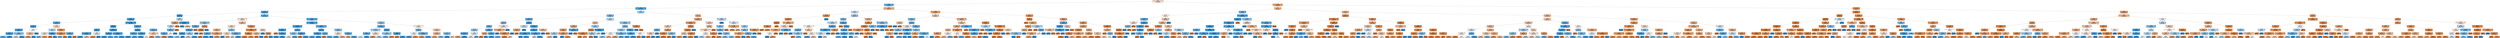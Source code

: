 digraph Tree {
node [shape=box, style="filled, rounded", color="black", fontname=helvetica] ;
edge [fontname=helvetica] ;
0 [label="node #0\natomic_pauling_electronegativity_wad <= 1.5384\ngini = 0.4916\nsamples = 100.0%\nvalue = [0.5648, 0.4352]", fillcolor="#f9e2d2"] ;
1 [label="node #1\natomic_ionization_potential_wa <= 9.1687\ngini = 0.3007\nsamples = 35.1%\nvalue = [0.1843, 0.8157]", fillcolor="#66b3eb"] ;
0 -> 1 [labeldistance=2.5, labelangle=45, headlabel="True"] ;
2 [label="node #2\natomic_pauling_electronegativity_wa <= 2.0733\ngini = 0.2023\nsamples = 31.0%\nvalue = [0.1142, 0.8858]", fillcolor="#53aae8"] ;
1 -> 2 ;
3 [label="node #3\natomic_volume_wa <= 16.0958\ngini = 0.1452\nsamples = 27.2%\nvalue = [0.0788, 0.9212]", fillcolor="#4aa5e7"] ;
2 -> 3 ;
4 [label="node #4\nrel_stoich_wa <= 0.9574\ngini = 0.0941\nsamples = 20.4%\nvalue = [0.0495, 0.9505]", fillcolor="#43a2e6"] ;
3 -> 4 ;
5 [label="node #5\natomic_r_covalent_wa <= 1.2351\ngini = 0.0887\nsamples = 20.3%\nvalue = [0.0465, 0.9535]", fillcolor="#43a2e6"] ;
4 -> 5 ;
6 [label="node #6\natomic_volume_wa <= 11.4575\ngini = 0.2142\nsamples = 1.6%\nvalue = [0.122, 0.878]", fillcolor="#55abe9"] ;
5 -> 6 ;
7 [label="node #7\nrel_stoich_wad <= 1.1717\ngini = 0.1396\nsamples = 1.5%\nvalue = [0.0755, 0.9245]", fillcolor="#49a5e7"] ;
6 -> 7 ;
8 [label="node #8\natomic_r_covalent_wad <= 1.4794\ngini = 0.1166\nsamples = 1.4%\nvalue = [0.0621, 0.9379]", fillcolor="#46a3e7"] ;
7 -> 8 ;
9 [label="node #9\natomic_number_wad <= 11.9375\ngini = 0.0872\nsamples = 1.3%\nvalue = [0.0457, 0.9543]", fillcolor="#42a2e6"] ;
8 -> 9 ;
10 [label="node #10\ngini = 0.3107\nsamples = 0.1%\nvalue = [0.1923, 0.8077]", fillcolor="#68b4eb"] ;
9 -> 10 ;
11 [label="node #11\ngini = 0.0594\nsamples = 1.2%\nvalue = [0.0306, 0.9694]", fillcolor="#3fa0e6"] ;
9 -> 11 ;
12 [label="node #12\natomic_ionization_potential_wad <= 2.9609\ngini = 0.3884\nsamples = 0.1%\nvalue = [0.2637, 0.7363]", fillcolor="#80c0ee"] ;
8 -> 12 ;
13 [label="node #13\ngini = 0.4821\nsamples = 0.0%\nvalue = [0.5946, 0.4054]", fillcolor="#f7d7c0"] ;
12 -> 13 ;
14 [label="node #14\ngini = 0.0713\nsamples = 0.1%\nvalue = [0.037, 0.963]", fillcolor="#41a1e6"] ;
12 -> 14 ;
15 [label="node #15\natomic_r_covalent_wa <= 1.2062\ngini = 0.5\nsamples = 0.0%\nvalue = [0.5, 0.5]", fillcolor="#ffffff"] ;
7 -> 15 ;
16 [label="node #16\natomic_number_wad <= 91.0893\ngini = 0.4518\nsamples = 0.0%\nvalue = [0.6552, 0.3448]", fillcolor="#f3c3a1"] ;
15 -> 16 ;
17 [label="node #17\ngini = 0.3299\nsamples = 0.0%\nvalue = [0.7917, 0.2083]", fillcolor="#eca26d"] ;
16 -> 17 ;
18 [label="node #18\ngini = 0.0\nsamples = 0.0%\nvalue = [0.0, 1.0]", fillcolor="#399de5"] ;
16 -> 18 ;
19 [label="node #19\ngini = 0.0\nsamples = 0.0%\nvalue = [0.0, 1.0]", fillcolor="#399de5"] ;
15 -> 19 ;
20 [label="node #20\natomic_number_wa <= 22.7812\ngini = 0.4927\nsamples = 0.1%\nvalue = [0.5606, 0.4394]", fillcolor="#f9e4d4"] ;
6 -> 20 ;
21 [label="node #21\natomic_number_wa <= 19.6042\ngini = 0.478\nsamples = 0.1%\nvalue = [0.3951, 0.6049]", fillcolor="#baddf6"] ;
20 -> 21 ;
22 [label="node #22\natomic_number_wa <= 13.819\ngini = 0.4943\nsamples = 0.1%\nvalue = [0.5536, 0.4464]", fillcolor="#fae7d9"] ;
21 -> 22 ;
23 [label="node #23\ngini = 0.375\nsamples = 0.0%\nvalue = [0.25, 0.75]", fillcolor="#7bbeee"] ;
22 -> 23 ;
24 [label="node #24\ngini = 0.3418\nsamples = 0.0%\nvalue = [0.7812, 0.2188]", fillcolor="#eca470"] ;
22 -> 24 ;
25 [label="node #25\natomic_volume_wa <= 11.7575\ngini = 0.0768\nsamples = 0.0%\nvalue = [0.04, 0.96]", fillcolor="#41a1e6"] ;
21 -> 25 ;
26 [label="node #26\ngini = 0.0\nsamples = 0.0%\nvalue = [1.0, 0.0]", fillcolor="#e58139"] ;
25 -> 26 ;
27 [label="node #27\ngini = 0.0\nsamples = 0.0%\nvalue = [0.0, 1.0]", fillcolor="#399de5"] ;
25 -> 27 ;
28 [label="node #28\natomic_r_covalent_wad <= 0.9879\ngini = 0.2907\nsamples = 0.1%\nvalue = [0.8235, 0.1765]", fillcolor="#eb9c63"] ;
20 -> 28 ;
29 [label="node #29\natomic_ionization_potential_wa <= 7.585\ngini = 0.1271\nsamples = 0.0%\nvalue = [0.9318, 0.0682]", fillcolor="#e78a47"] ;
28 -> 29 ;
30 [label="node #30\ngini = 0.375\nsamples = 0.0%\nvalue = [0.25, 0.75]", fillcolor="#7bbeee"] ;
29 -> 30 ;
31 [label="node #31\ngini = 0.0\nsamples = 0.0%\nvalue = [1.0, 0.0]", fillcolor="#e58139"] ;
29 -> 31 ;
32 [label="node #32\natomic_volume_wa <= 13.1487\ngini = 0.2449\nsamples = 0.0%\nvalue = [0.1429, 0.8571]", fillcolor="#5aade9"] ;
28 -> 32 ;
33 [label="node #33\ngini = 0.0\nsamples = 0.0%\nvalue = [0.0, 1.0]", fillcolor="#399de5"] ;
32 -> 33 ;
34 [label="node #34\ngini = 0.0\nsamples = 0.0%\nvalue = [1.0, 0.0]", fillcolor="#e58139"] ;
32 -> 34 ;
35 [label="node #35\natomic_pauling_electronegativity_wa <= 1.8555\ngini = 0.0768\nsamples = 18.7%\nvalue = [0.04, 0.96]", fillcolor="#41a1e6"] ;
5 -> 35 ;
36 [label="node #36\nrel_stoich_wa <= 0.343\ngini = 0.059\nsamples = 14.3%\nvalue = [0.0304, 0.9696]", fillcolor="#3fa0e6"] ;
35 -> 36 ;
37 [label="node #37\nrel_stoich_wa <= 0.3394\ngini = 0.1179\nsamples = 2.0%\nvalue = [0.0629, 0.9371]", fillcolor="#46a4e7"] ;
36 -> 37 ;
38 [label="node #38\natomic_ionization_potential_wa <= 8.5325\ngini = 0.1035\nsamples = 2.0%\nvalue = [0.0548, 0.9452]", fillcolor="#44a3e7"] ;
37 -> 38 ;
39 [label="node #39\ngini = 0.0948\nsamples = 1.9%\nvalue = [0.0499, 0.9501]", fillcolor="#43a2e6"] ;
38 -> 39 ;
40 [label="node #40\ngini = 0.4592\nsamples = 0.0%\nvalue = [0.6429, 0.3571]", fillcolor="#f3c7a7"] ;
38 -> 40 ;
41 [label="node #41\natomic_number_wad <= 48.45\ngini = 0.4963\nsamples = 0.0%\nvalue = [0.4571, 0.5429]", fillcolor="#e0f0fb"] ;
37 -> 41 ;
42 [label="node #42\ngini = 0.2659\nsamples = 0.0%\nvalue = [0.8421, 0.1579]", fillcolor="#ea995e"] ;
41 -> 42 ;
43 [label="node #43\ngini = 0.0\nsamples = 0.0%\nvalue = [0.0, 1.0]", fillcolor="#399de5"] ;
41 -> 43 ;
44 [label="node #44\natomic_r_covalent_wa <= 1.3761\ngini = 0.0488\nsamples = 12.3%\nvalue = [0.025, 0.975]", fillcolor="#3ea0e6"] ;
36 -> 44 ;
45 [label="node #45\natomic_volume_wa <= 13.543\ngini = 0.0779\nsamples = 3.9%\nvalue = [0.0406, 0.9594]", fillcolor="#41a1e6"] ;
44 -> 45 ;
46 [label="node #46\ngini = 0.0598\nsamples = 3.5%\nvalue = [0.0308, 0.9692]", fillcolor="#3fa0e6"] ;
45 -> 46 ;
47 [label="node #47\ngini = 0.2579\nsamples = 0.3%\nvalue = [0.1521, 0.8479]", fillcolor="#5dafea"] ;
45 -> 47 ;
48 [label="node #48\natomic_ionization_potential_wad <= 0.0125\ngini = 0.0352\nsamples = 8.4%\nvalue = [0.0179, 0.9821]", fillcolor="#3d9fe5"] ;
44 -> 48 ;
49 [label="node #49\ngini = 0.32\nsamples = 0.0%\nvalue = [0.2, 0.8]", fillcolor="#6ab6ec"] ;
48 -> 49 ;
50 [label="node #50\ngini = 0.0344\nsamples = 8.4%\nvalue = [0.0175, 0.9825]", fillcolor="#3d9fe5"] ;
48 -> 50 ;
51 [label="node #51\natomic_volume_wa <= 14.0728\ngini = 0.1324\nsamples = 4.4%\nvalue = [0.0713, 0.9287]", fillcolor="#48a5e7"] ;
35 -> 51 ;
52 [label="node #52\nrel_stoich_wad <= 0.0488\ngini = 0.0903\nsamples = 3.6%\nvalue = [0.0474, 0.9526]", fillcolor="#43a2e6"] ;
51 -> 52 ;
53 [label="node #53\natomic_volume_wad <= 4.9533\ngini = 0.182\nsamples = 0.5%\nvalue = [0.1013, 0.8987]", fillcolor="#4fa8e8"] ;
52 -> 53 ;
54 [label="node #54\ngini = 0.0598\nsamples = 0.2%\nvalue = [0.0309, 0.9691]", fillcolor="#3fa0e6"] ;
53 -> 54 ;
55 [label="node #55\ngini = 0.2553\nsamples = 0.3%\nvalue = [0.1502, 0.8498]", fillcolor="#5caeea"] ;
53 -> 55 ;
56 [label="node #56\natomic_volume_wad <= 33.4136\ngini = 0.0757\nsamples = 3.1%\nvalue = [0.0394, 0.9606]", fillcolor="#41a1e6"] ;
52 -> 56 ;
57 [label="node #57\ngini = 0.0738\nsamples = 3.1%\nvalue = [0.0384, 0.9616]", fillcolor="#41a1e6"] ;
56 -> 57 ;
58 [label="node #58\ngini = 0.5\nsamples = 0.0%\nvalue = [0.5, 0.5]", fillcolor="#ffffff"] ;
56 -> 58 ;
59 [label="node #59\natomic_r_covalent_wa <= 1.3175\ngini = 0.2986\nsamples = 0.8%\nvalue = [0.1826, 0.8174]", fillcolor="#65b3eb"] ;
51 -> 59 ;
60 [label="node #60\natomic_ionization_potential_wad <= 4.8352\ngini = 0.4717\nsamples = 0.1%\nvalue = [0.619, 0.381]", fillcolor="#f5cfb3"] ;
59 -> 60 ;
61 [label="node #61\ngini = 0.2188\nsamples = 0.0%\nvalue = [0.875, 0.125]", fillcolor="#e99355"] ;
60 -> 61 ;
62 [label="node #62\ngini = 0.4012\nsamples = 0.0%\nvalue = [0.2778, 0.7222]", fillcolor="#85c3ef"] ;
60 -> 62 ;
63 [label="node #63\natomic_volume_wa <= 14.129\ngini = 0.259\nsamples = 0.7%\nvalue = [0.1528, 0.8472]", fillcolor="#5dafea"] ;
59 -> 63 ;
64 [label="node #64\ngini = 0.1528\nsamples = 0.0%\nvalue = [0.9167, 0.0833]", fillcolor="#e78c4b"] ;
63 -> 64 ;
65 [label="node #65\ngini = 0.2374\nsamples = 0.7%\nvalue = [0.1376, 0.8624]", fillcolor="#59ade9"] ;
63 -> 65 ;
66 [label="node #66\natomic_number_wa <= 17.5\ngini = 0.4778\nsamples = 0.2%\nvalue = [0.3946, 0.6054]", fillcolor="#baddf6"] ;
4 -> 66 ;
67 [label="node #67\natomic_number_wa <= 12.0033\ngini = 0.2907\nsamples = 0.1%\nvalue = [0.8235, 0.1765]", fillcolor="#eb9c63"] ;
66 -> 67 ;
68 [label="node #68\natomic_r_covalent_wad <= 0.19\ngini = 0.48\nsamples = 0.0%\nvalue = [0.4, 0.6]", fillcolor="#bddef6"] ;
67 -> 68 ;
69 [label="node #69\natomic_r_covalent_wa <= 1.06\ngini = 0.32\nsamples = 0.0%\nvalue = [0.2, 0.8]", fillcolor="#6ab6ec"] ;
68 -> 69 ;
70 [label="node #70\ngini = 0.5\nsamples = 0.0%\nvalue = [0.5, 0.5]", fillcolor="#ffffff"] ;
69 -> 70 ;
71 [label="node #71\ngini = 0.0\nsamples = 0.0%\nvalue = [0.0, 1.0]", fillcolor="#399de5"] ;
69 -> 71 ;
72 [label="node #72\ngini = 0.0\nsamples = 0.0%\nvalue = [1.0, 0.0]", fillcolor="#e58139"] ;
68 -> 72 ;
73 [label="node #73\ngini = 0.0\nsamples = 0.1%\nvalue = [1.0, 0.0]", fillcolor="#e58139"] ;
67 -> 73 ;
74 [label="node #74\natomic_pauling_electronegativity_wa <= 1.97\ngini = 0.0494\nsamples = 0.1%\nvalue = [0.0253, 0.9747]", fillcolor="#3ea0e6"] ;
66 -> 74 ;
75 [label="node #75\ngini = 0.0\nsamples = 0.1%\nvalue = [0.0, 1.0]", fillcolor="#399de5"] ;
74 -> 75 ;
76 [label="node #76\ngini = 0.4444\nsamples = 0.0%\nvalue = [0.6667, 0.3333]", fillcolor="#f2c09c"] ;
74 -> 76 ;
77 [label="node #77\natomic_r_covalent_wa <= 1.4263\ngini = 0.2792\nsamples = 6.8%\nvalue = [0.1677, 0.8323]", fillcolor="#61b1ea"] ;
3 -> 77 ;
78 [label="node #78\natomic_ionization_potential_wa <= 7.4753\ngini = 0.492\nsamples = 0.6%\nvalue = [0.5634, 0.4366]", fillcolor="#f9e3d2"] ;
77 -> 78 ;
79 [label="node #79\natomic_ionization_potential_wad <= 3.9782\ngini = 0.4107\nsamples = 0.2%\nvalue = [0.2887, 0.7113]", fillcolor="#89c5f0"] ;
78 -> 79 ;
80 [label="node #80\natomic_number_wad <= 93.375\ngini = 0.2739\nsamples = 0.1%\nvalue = [0.1638, 0.8362]", fillcolor="#60b0ea"] ;
79 -> 80 ;
81 [label="node #81\natomic_volume_wa <= 17.7463\ngini = 0.1959\nsamples = 0.1%\nvalue = [0.1101, 0.8899]", fillcolor="#51a9e8"] ;
80 -> 81 ;
82 [label="node #82\natomic_number_wad <= 0.5\ngini = 0.0705\nsamples = 0.1%\nvalue = [0.0366, 0.9634]", fillcolor="#41a1e6"] ;
81 -> 82 ;
83 [label="node #83\ngini = 0.4444\nsamples = 0.0%\nvalue = [0.3333, 0.6667]", fillcolor="#9ccef2"] ;
82 -> 83 ;
84 [label="node #84\ngini = 0.0\nsamples = 0.1%\nvalue = [0.0, 1.0]", fillcolor="#399de5"] ;
82 -> 84 ;
85 [label="node #85\natomic_volume_wa <= 18.4064\ngini = 0.4444\nsamples = 0.0%\nvalue = [0.3333, 0.6667]", fillcolor="#9ccef2"] ;
81 -> 85 ;
86 [label="node #86\ngini = 0.4734\nsamples = 0.0%\nvalue = [0.6154, 0.3846]", fillcolor="#f5d0b5"] ;
85 -> 86 ;
87 [label="node #87\ngini = 0.1327\nsamples = 0.0%\nvalue = [0.0714, 0.9286]", fillcolor="#48a5e7"] ;
85 -> 87 ;
88 [label="node #88\ngini = 0.0\nsamples = 0.0%\nvalue = [1.0, 0.0]", fillcolor="#e58139"] ;
80 -> 88 ;
89 [label="node #89\nrel_stoich_wa <= 0.522\ngini = 0.2604\nsamples = 0.0%\nvalue = [0.8462, 0.1538]", fillcolor="#ea985d"] ;
79 -> 89 ;
90 [label="node #90\nrel_stoich_wa <= 0.3249\ngini = 0.0832\nsamples = 0.0%\nvalue = [0.9565, 0.0435]", fillcolor="#e68742"] ;
89 -> 90 ;
91 [label="node #91\ngini = 0.0\nsamples = 0.0%\nvalue = [0.0, 1.0]", fillcolor="#399de5"] ;
90 -> 91 ;
92 [label="node #92\ngini = 0.0\nsamples = 0.0%\nvalue = [1.0, 0.0]", fillcolor="#e58139"] ;
90 -> 92 ;
93 [label="node #93\ngini = 0.0\nsamples = 0.0%\nvalue = [0.0, 1.0]", fillcolor="#399de5"] ;
89 -> 93 ;
94 [label="node #94\natomic_volume_wa <= 18.2952\ngini = 0.4472\nsamples = 0.4%\nvalue = [0.6624, 0.3376]", fillcolor="#f2c19e"] ;
78 -> 94 ;
95 [label="node #95\natomic_volume_wad <= 17.3452\ngini = 0.4877\nsamples = 0.3%\nvalue = [0.5784, 0.4216]", fillcolor="#f8ddc9"] ;
94 -> 95 ;
96 [label="node #96\natomic_number_wad <= 6.2857\ngini = 0.4212\nsamples = 0.2%\nvalue = [0.6985, 0.3015]", fillcolor="#f0b78e"] ;
95 -> 96 ;
97 [label="node #97\natomic_volume_wa <= 16.7337\ngini = 0.2778\nsamples = 0.0%\nvalue = [0.1667, 0.8333]", fillcolor="#61b1ea"] ;
96 -> 97 ;
98 [label="node #98\ngini = 0.0\nsamples = 0.0%\nvalue = [1.0, 0.0]", fillcolor="#e58139"] ;
97 -> 98 ;
99 [label="node #99\ngini = 0.074\nsamples = 0.0%\nvalue = [0.0385, 0.9615]", fillcolor="#41a1e6"] ;
97 -> 99 ;
100 [label="node #100\natomic_pauling_electronegativity_wa <= 1.6905\ngini = 0.3284\nsamples = 0.2%\nvalue = [0.7929, 0.2071]", fillcolor="#eca26d"] ;
96 -> 100 ;
101 [label="node #101\ngini = 0.0\nsamples = 0.0%\nvalue = [0.0, 1.0]", fillcolor="#399de5"] ;
100 -> 101 ;
102 [label="node #102\ngini = 0.2989\nsamples = 0.2%\nvalue = [0.8171, 0.1829]", fillcolor="#eb9d65"] ;
100 -> 102 ;
103 [label="node #103\natomic_number_wad <= 29.7\ngini = 0.4254\nsamples = 0.1%\nvalue = [0.3068, 0.6932]", fillcolor="#91c8f1"] ;
95 -> 103 ;
104 [label="node #104\natomic_number_wad <= 14.8545\ngini = 0.4911\nsamples = 0.0%\nvalue = [0.5667, 0.4333]", fillcolor="#f9e1d0"] ;
103 -> 104 ;
105 [label="node #105\ngini = 0.0\nsamples = 0.0%\nvalue = [0.0, 1.0]", fillcolor="#399de5"] ;
104 -> 105 ;
106 [label="node #106\ngini = 0.4352\nsamples = 0.0%\nvalue = [0.68, 0.32]", fillcolor="#f1bc96"] ;
104 -> 106 ;
107 [label="node #107\natomic_ionization_potential_wa <= 7.5955\ngini = 0.2854\nsamples = 0.1%\nvalue = [0.1724, 0.8276]", fillcolor="#62b1ea"] ;
103 -> 107 ;
108 [label="node #108\ngini = 0.48\nsamples = 0.0%\nvalue = [0.6, 0.4]", fillcolor="#f6d5bd"] ;
107 -> 108 ;
109 [label="node #109\ngini = 0.1528\nsamples = 0.1%\nvalue = [0.0833, 0.9167]", fillcolor="#4ba6e7"] ;
107 -> 109 ;
110 [label="node #110\natomic_volume_wad <= 32.2277\ngini = 0.1991\nsamples = 0.1%\nvalue = [0.8879, 0.1121]", fillcolor="#e89152"] ;
94 -> 110 ;
111 [label="node #111\natomic_pauling_electronegativity_wa <= 2.0194\ngini = 0.1049\nsamples = 0.1%\nvalue = [0.9444, 0.0556]", fillcolor="#e78845"] ;
110 -> 111 ;
112 [label="node #112\natomic_r_covalent_wa <= 1.4159\ngini = 0.0689\nsamples = 0.1%\nvalue = [0.9643, 0.0357]", fillcolor="#e68640"] ;
111 -> 112 ;
113 [label="node #113\ngini = 0.0278\nsamples = 0.1%\nvalue = [0.9859, 0.0141]", fillcolor="#e5833c"] ;
112 -> 113 ;
114 [label="node #114\ngini = 0.2604\nsamples = 0.0%\nvalue = [0.8462, 0.1538]", fillcolor="#ea985d"] ;
112 -> 114 ;
115 [label="node #115\natomic_volume_wad <= 9.3491\ngini = 0.4444\nsamples = 0.0%\nvalue = [0.6667, 0.3333]", fillcolor="#f2c09c"] ;
111 -> 115 ;
116 [label="node #116\ngini = 0.0\nsamples = 0.0%\nvalue = [1.0, 0.0]", fillcolor="#e58139"] ;
115 -> 116 ;
117 [label="node #117\ngini = 0.0\nsamples = 0.0%\nvalue = [0.0, 1.0]", fillcolor="#399de5"] ;
115 -> 117 ;
118 [label="node #118\nrel_stoich_wa <= 0.366\ngini = 0.4844\nsamples = 0.0%\nvalue = [0.5882, 0.4118]", fillcolor="#f7d9c4"] ;
110 -> 118 ;
119 [label="node #119\ngini = 0.0\nsamples = 0.0%\nvalue = [0.0, 1.0]", fillcolor="#399de5"] ;
118 -> 119 ;
120 [label="node #120\nrel_stoich_wad <= 0.818\ngini = 0.2778\nsamples = 0.0%\nvalue = [0.8333, 0.1667]", fillcolor="#ea9a61"] ;
118 -> 120 ;
121 [label="node #121\ngini = 0.0\nsamples = 0.0%\nvalue = [1.0, 0.0]", fillcolor="#e58139"] ;
120 -> 121 ;
122 [label="node #122\ngini = 0.0\nsamples = 0.0%\nvalue = [0.0, 1.0]", fillcolor="#399de5"] ;
120 -> 122 ;
123 [label="node #123\natomic_pauling_electronegativity_wad <= 1.1869\ngini = 0.2217\nsamples = 6.2%\nvalue = [0.127, 0.873]", fillcolor="#56abe9"] ;
77 -> 123 ;
124 [label="node #124\natomic_pauling_electronegativity_wad <= 0.9242\ngini = 0.118\nsamples = 4.6%\nvalue = [0.063, 0.937]", fillcolor="#46a4e7"] ;
123 -> 124 ;
125 [label="node #125\natomic_ionization_potential_wa <= 7.6712\ngini = 0.0568\nsamples = 3.1%\nvalue = [0.0293, 0.9707]", fillcolor="#3fa0e6"] ;
124 -> 125 ;
126 [label="node #126\natomic_r_covalent_wa <= 1.4283\ngini = 0.041\nsamples = 2.9%\nvalue = [0.0209, 0.9791]", fillcolor="#3d9fe6"] ;
125 -> 126 ;
127 [label="node #127\ngini = 0.0\nsamples = 0.0%\nvalue = [1.0, 0.0]", fillcolor="#e58139"] ;
126 -> 127 ;
128 [label="node #128\natomic_volume_wad <= 12.1975\ngini = 0.0402\nsamples = 2.9%\nvalue = [0.0205, 0.9795]", fillcolor="#3d9fe6"] ;
126 -> 128 ;
129 [label="node #129\ngini = 0.0236\nsamples = 2.2%\nvalue = [0.012, 0.988]", fillcolor="#3b9ee5"] ;
128 -> 129 ;
130 [label="node #130\ngini = 0.0894\nsamples = 0.7%\nvalue = [0.0469, 0.9531]", fillcolor="#43a2e6"] ;
128 -> 130 ;
131 [label="node #131\nrel_stoich_wad <= 0.3095\ngini = 0.2311\nsamples = 0.2%\nvalue = [0.1333, 0.8667]", fillcolor="#57ace9"] ;
125 -> 131 ;
132 [label="node #132\natomic_volume_wad <= 6.0417\ngini = 0.4188\nsamples = 0.1%\nvalue = [0.2985, 0.7015]", fillcolor="#8dc7f0"] ;
131 -> 132 ;
133 [label="node #133\ngini = 0.4938\nsamples = 0.0%\nvalue = [0.5556, 0.4444]", fillcolor="#fae6d7"] ;
132 -> 133 ;
134 [label="node #134\ngini = 0.2188\nsamples = 0.0%\nvalue = [0.125, 0.875]", fillcolor="#55abe9"] ;
132 -> 134 ;
135 [label="node #135\natomic_r_covalent_wa <= 1.4305\ngini = 0.0894\nsamples = 0.2%\nvalue = [0.0469, 0.9531]", fillcolor="#43a2e6"] ;
131 -> 135 ;
136 [label="node #136\ngini = 0.0\nsamples = 0.0%\nvalue = [1.0, 0.0]", fillcolor="#e58139"] ;
135 -> 136 ;
137 [label="node #137\ngini = 0.0756\nsamples = 0.2%\nvalue = [0.0394, 0.9606]", fillcolor="#41a1e6"] ;
135 -> 137 ;
138 [label="node #138\natomic_pauling_electronegativity_wa <= 1.7374\ngini = 0.2355\nsamples = 1.4%\nvalue = [0.1364, 0.8636]", fillcolor="#58ace9"] ;
124 -> 138 ;
139 [label="node #139\nrel_stoich_wa <= 0.4574\ngini = 0.1824\nsamples = 1.2%\nvalue = [0.1015, 0.8985]", fillcolor="#4fa8e8"] ;
138 -> 139 ;
140 [label="node #140\natomic_r_covalent_wad <= 0.7305\ngini = 0.069\nsamples = 0.7%\nvalue = [0.0358, 0.9642]", fillcolor="#40a1e6"] ;
139 -> 140 ;
141 [label="node #141\ngini = 0.1963\nsamples = 0.2%\nvalue = [0.1103, 0.8897]", fillcolor="#52a9e8"] ;
140 -> 141 ;
142 [label="node #142\ngini = 0.0191\nsamples = 0.5%\nvalue = [0.0097, 0.9903]", fillcolor="#3b9ee5"] ;
140 -> 142 ;
143 [label="node #143\nrel_stoich_wa <= 0.4616\ngini = 0.3051\nsamples = 0.5%\nvalue = [0.1878, 0.8122]", fillcolor="#67b4eb"] ;
139 -> 143 ;
144 [label="node #144\ngini = 0.0\nsamples = 0.0%\nvalue = [1.0, 0.0]", fillcolor="#e58139"] ;
143 -> 144 ;
145 [label="node #145\ngini = 0.2903\nsamples = 0.5%\nvalue = [0.1762, 0.8238]", fillcolor="#63b2eb"] ;
143 -> 145 ;
146 [label="node #146\natomic_volume_wad <= 12.4462\ngini = 0.4109\nsamples = 0.3%\nvalue = [0.2889, 0.7111]", fillcolor="#89c5f0"] ;
138 -> 146 ;
147 [label="node #147\natomic_volume_wa <= 17.4327\ngini = 0.4932\nsamples = 0.1%\nvalue = [0.5584, 0.4416]", fillcolor="#fae5d6"] ;
146 -> 147 ;
148 [label="node #148\ngini = 0.2449\nsamples = 0.0%\nvalue = [0.1429, 0.8571]", fillcolor="#5aade9"] ;
147 -> 148 ;
149 [label="node #149\ngini = 0.4082\nsamples = 0.1%\nvalue = [0.7143, 0.2857]", fillcolor="#efb388"] ;
147 -> 149 ;
150 [label="node #150\natomic_number_wa <= 44.8636\ngini = 0.2531\nsamples = 0.2%\nvalue = [0.1486, 0.8514]", fillcolor="#5caeea"] ;
146 -> 150 ;
151 [label="node #151\ngini = 0.375\nsamples = 0.0%\nvalue = [0.75, 0.25]", fillcolor="#eeab7b"] ;
150 -> 151 ;
152 [label="node #152\ngini = 0.2024\nsamples = 0.2%\nvalue = [0.1143, 0.8857]", fillcolor="#53aae8"] ;
150 -> 152 ;
153 [label="node #153\natomic_volume_wa <= 20.0964\ngini = 0.4256\nsamples = 1.6%\nvalue = [0.3072, 0.6928]", fillcolor="#91c8f1"] ;
123 -> 153 ;
154 [label="node #154\natomic_r_covalent_wa <= 1.5138\ngini = 0.2699\nsamples = 1.0%\nvalue = [0.1608, 0.8392]", fillcolor="#5fb0ea"] ;
153 -> 154 ;
155 [label="node #155\natomic_ionization_potential_wad <= 4.2931\ngini = 0.4519\nsamples = 0.3%\nvalue = [0.345, 0.655]", fillcolor="#a1d1f3"] ;
154 -> 155 ;
156 [label="node #156\natomic_volume_wad <= 14.7697\ngini = 0.273\nsamples = 0.2%\nvalue = [0.1631, 0.8369]", fillcolor="#60b0ea"] ;
155 -> 156 ;
157 [label="node #157\ngini = 0.4963\nsamples = 0.0%\nvalue = [0.4571, 0.5429]", fillcolor="#e0f0fb"] ;
156 -> 157 ;
158 [label="node #158\ngini = 0.1234\nsamples = 0.1%\nvalue = [0.066, 0.934]", fillcolor="#47a4e7"] ;
156 -> 158 ;
159 [label="node #159\natomic_r_covalent_wa <= 1.459\ngini = 0.4918\nsamples = 0.1%\nvalue = [0.5641, 0.4359]", fillcolor="#f9e2d2"] ;
155 -> 159 ;
160 [label="node #160\ngini = 0.2732\nsamples = 0.1%\nvalue = [0.8367, 0.1633]", fillcolor="#ea9a60"] ;
159 -> 160 ;
161 [label="node #161\ngini = 0.465\nsamples = 0.1%\nvalue = [0.3676, 0.6324]", fillcolor="#acd6f4"] ;
159 -> 161 ;
162 [label="node #162\nrel_stoich_wa <= 0.3435\ngini = 0.1427\nsamples = 0.7%\nvalue = [0.0773, 0.9227]", fillcolor="#4aa5e7"] ;
154 -> 162 ;
163 [label="node #163\natomic_ionization_potential_wad <= 4.558\ngini = 0.419\nsamples = 0.1%\nvalue = [0.2987, 0.7013]", fillcolor="#8dc7f0"] ;
162 -> 163 ;
164 [label="node #164\ngini = 0.3562\nsamples = 0.1%\nvalue = [0.2319, 0.7681]", fillcolor="#75bbed"] ;
163 -> 164 ;
165 [label="node #165\ngini = 0.2188\nsamples = 0.0%\nvalue = [0.875, 0.125]", fillcolor="#e99355"] ;
163 -> 165 ;
166 [label="node #166\natomic_volume_wa <= 16.1162\ngini = 0.0817\nsamples = 0.6%\nvalue = [0.0427, 0.9573]", fillcolor="#42a1e6"] ;
162 -> 166 ;
167 [label="node #167\ngini = 0.0\nsamples = 0.0%\nvalue = [1.0, 0.0]", fillcolor="#e58139"] ;
166 -> 167 ;
168 [label="node #168\ngini = 0.0745\nsamples = 0.6%\nvalue = [0.0388, 0.9612]", fillcolor="#41a1e6"] ;
166 -> 168 ;
169 [label="node #169\natomic_ionization_potential_wad <= 3.6768\ngini = 0.4979\nsamples = 0.6%\nvalue = [0.5326, 0.4674]", fillcolor="#fcf0e7"] ;
153 -> 169 ;
170 [label="node #170\nrel_stoich_wad <= 0.1991\ngini = 0.3831\nsamples = 0.2%\nvalue = [0.2583, 0.7417]", fillcolor="#7ebfee"] ;
169 -> 170 ;
171 [label="node #171\natomic_r_covalent_wa <= 1.6017\ngini = 0.4998\nsamples = 0.1%\nvalue = [0.4889, 0.5111]", fillcolor="#f6fbfe"] ;
170 -> 171 ;
172 [label="node #172\ngini = 0.1723\nsamples = 0.0%\nvalue = [0.0952, 0.9048]", fillcolor="#4ea7e8"] ;
171 -> 172 ;
173 [label="node #173\ngini = 0.2778\nsamples = 0.0%\nvalue = [0.8333, 0.1667]", fillcolor="#ea9a61"] ;
171 -> 173 ;
174 [label="node #174\natomic_ionization_potential_wa <= 5.1633\ngini = 0.2693\nsamples = 0.1%\nvalue = [0.1604, 0.8396]", fillcolor="#5fb0ea"] ;
170 -> 174 ;
175 [label="node #175\ngini = 0.2449\nsamples = 0.0%\nvalue = [0.8571, 0.1429]", fillcolor="#e9965a"] ;
174 -> 175 ;
176 [label="node #176\ngini = 0.1975\nsamples = 0.1%\nvalue = [0.1111, 0.8889]", fillcolor="#52a9e8"] ;
174 -> 176 ;
177 [label="node #177\natomic_number_wa <= 54.1429\ngini = 0.4609\nsamples = 0.4%\nvalue = [0.6399, 0.3601]", fillcolor="#f4c8a8"] ;
169 -> 177 ;
178 [label="node #178\natomic_volume_wad <= 53.9387\ngini = 0.4093\nsamples = 0.4%\nvalue = [0.713, 0.287]", fillcolor="#efb489"] ;
177 -> 178 ;
179 [label="node #179\ngini = 0.3716\nsamples = 0.3%\nvalue = [0.7534, 0.2466]", fillcolor="#eeaa7a"] ;
178 -> 179 ;
180 [label="node #180\ngini = 0.4082\nsamples = 0.0%\nvalue = [0.2857, 0.7143]", fillcolor="#88c4ef"] ;
178 -> 180 ;
181 [label="node #181\natomic_volume_wa <= 24.9848\ngini = 0.3829\nsamples = 0.1%\nvalue = [0.2581, 0.7419]", fillcolor="#7ebfee"] ;
177 -> 181 ;
182 [label="node #182\ngini = 0.0526\nsamples = 0.0%\nvalue = [0.027, 0.973]", fillcolor="#3ea0e6"] ;
181 -> 182 ;
183 [label="node #183\ngini = 0.48\nsamples = 0.0%\nvalue = [0.6, 0.4]", fillcolor="#f6d5bd"] ;
181 -> 183 ;
184 [label="node #184\natomic_volume_wa <= 15.1554\ngini = 0.4666\nsamples = 3.8%\nvalue = [0.3707, 0.6293]", fillcolor="#aed7f4"] ;
2 -> 184 ;
185 [label="node #185\natomic_volume_wa <= 13.1595\ngini = 0.3818\nsamples = 2.8%\nvalue = [0.2569, 0.7431]", fillcolor="#7dbfee"] ;
184 -> 185 ;
186 [label="node #186\natomic_number_wa <= 36.6833\ngini = 0.2471\nsamples = 1.6%\nvalue = [0.1444, 0.8556]", fillcolor="#5aaee9"] ;
185 -> 186 ;
187 [label="node #187\nrel_stoich_wa <= 0.5482\ngini = 0.373\nsamples = 0.7%\nvalue = [0.248, 0.752]", fillcolor="#7abdee"] ;
186 -> 187 ;
188 [label="node #188\nrel_stoich_wa <= 0.408\ngini = 0.3331\nsamples = 0.7%\nvalue = [0.2111, 0.7889]", fillcolor="#6eb7ec"] ;
187 -> 188 ;
189 [label="node #189\natomic_volume_wa <= 11.449\ngini = 0.4334\nsamples = 0.3%\nvalue = [0.3175, 0.6825]", fillcolor="#95cbf1"] ;
188 -> 189 ;
190 [label="node #190\natomic_number_wad <= 15.6765\ngini = 0.1572\nsamples = 0.1%\nvalue = [0.086, 0.914]", fillcolor="#4ca6e7"] ;
189 -> 190 ;
191 [label="node #191\ngini = 0.3457\nsamples = 0.0%\nvalue = [0.7778, 0.2222]", fillcolor="#eca572"] ;
190 -> 191 ;
192 [label="node #192\ngini = 0.0235\nsamples = 0.1%\nvalue = [0.0119, 0.9881]", fillcolor="#3b9ee5"] ;
190 -> 192 ;
193 [label="node #193\natomic_r_covalent_wa <= 1.2533\ngini = 0.4956\nsamples = 0.2%\nvalue = [0.4528, 0.5472]", fillcolor="#ddeefb"] ;
189 -> 193 ;
194 [label="node #194\ngini = 0.4945\nsamples = 0.1%\nvalue = [0.5526, 0.4474]", fillcolor="#fae7d9"] ;
193 -> 194 ;
195 [label="node #195\ngini = 0.32\nsamples = 0.0%\nvalue = [0.2, 0.8]", fillcolor="#6ab6ec"] ;
193 -> 195 ;
196 [label="node #196\natomic_number_wa <= 17.8839\ngini = 0.2169\nsamples = 0.4%\nvalue = [0.1238, 0.8762]", fillcolor="#55abe9"] ;
188 -> 196 ;
197 [label="node #197\nrel_stoich_wa <= 0.4499\ngini = 0.375\nsamples = 0.0%\nvalue = [0.75, 0.25]", fillcolor="#eeab7b"] ;
196 -> 197 ;
198 [label="node #198\ngini = 0.0\nsamples = 0.0%\nvalue = [1.0, 0.0]", fillcolor="#e58139"] ;
197 -> 198 ;
199 [label="node #199\ngini = 0.0\nsamples = 0.0%\nvalue = [0.0, 1.0]", fillcolor="#399de5"] ;
197 -> 199 ;
200 [label="node #200\natomic_number_wa <= 30.5\ngini = 0.1911\nsamples = 0.4%\nvalue = [0.107, 0.893]", fillcolor="#51a9e8"] ;
196 -> 200 ;
201 [label="node #201\ngini = 0.0843\nsamples = 0.2%\nvalue = [0.0441, 0.9559]", fillcolor="#42a2e6"] ;
200 -> 201 ;
202 [label="node #202\ngini = 0.367\nsamples = 0.1%\nvalue = [0.2421, 0.7579]", fillcolor="#78bced"] ;
200 -> 202 ;
203 [label="node #203\natomic_ionization_potential_wa <= 8.9647\ngini = 0.4927\nsamples = 0.1%\nvalue = [0.5606, 0.4394]", fillcolor="#f9e4d4"] ;
187 -> 203 ;
204 [label="node #204\natomic_pauling_electronegativity_wad <= 0.4778\ngini = 0.3848\nsamples = 0.1%\nvalue = [0.74, 0.26]", fillcolor="#eead7f"] ;
203 -> 204 ;
205 [label="node #205\ngini = 0.0\nsamples = 0.0%\nvalue = [0.0, 1.0]", fillcolor="#399de5"] ;
204 -> 205 ;
206 [label="node #206\natomic_ionization_potential_wa <= 8.8885\ngini = 0.1761\nsamples = 0.0%\nvalue = [0.9024, 0.0976]", fillcolor="#e88f4e"] ;
204 -> 206 ;
207 [label="node #207\ngini = 0.1049\nsamples = 0.0%\nvalue = [0.9444, 0.0556]", fillcolor="#e78845"] ;
206 -> 207 ;
208 [label="node #208\ngini = 0.48\nsamples = 0.0%\nvalue = [0.6, 0.4]", fillcolor="#f6d5bd"] ;
206 -> 208 ;
209 [label="node #209\ngini = 0.0\nsamples = 0.0%\nvalue = [0.0, 1.0]", fillcolor="#399de5"] ;
203 -> 209 ;
210 [label="node #210\nrel_stoich_wa <= 0.3385\ngini = 0.0978\nsamples = 0.8%\nvalue = [0.0516, 0.9484]", fillcolor="#44a2e6"] ;
186 -> 210 ;
211 [label="node #211\natomic_volume_wad <= 11.7017\ngini = 0.4861\nsamples = 0.0%\nvalue = [0.4167, 0.5833]", fillcolor="#c6e3f8"] ;
210 -> 211 ;
212 [label="node #212\natomic_volume_wa <= 11.6825\ngini = 0.355\nsamples = 0.0%\nvalue = [0.7692, 0.2308]", fillcolor="#eda774"] ;
211 -> 212 ;
213 [label="node #213\ngini = 0.0\nsamples = 0.0%\nvalue = [0.0, 1.0]", fillcolor="#399de5"] ;
212 -> 213 ;
214 [label="node #214\ngini = 0.0\nsamples = 0.0%\nvalue = [1.0, 0.0]", fillcolor="#e58139"] ;
212 -> 214 ;
215 [label="node #215\ngini = 0.0\nsamples = 0.0%\nvalue = [0.0, 1.0]", fillcolor="#399de5"] ;
211 -> 215 ;
216 [label="node #216\natomic_volume_wad <= 21.7848\ngini = 0.0742\nsamples = 0.8%\nvalue = [0.0386, 0.9614]", fillcolor="#41a1e6"] ;
210 -> 216 ;
217 [label="node #217\natomic_volume_wa <= 10.3575\ngini = 0.069\nsamples = 0.8%\nvalue = [0.0358, 0.9642]", fillcolor="#40a1e6"] ;
216 -> 217 ;
218 [label="node #218\natomic_pauling_electronegativity_wad <= 1.4159\ngini = 0.0112\nsamples = 0.4%\nvalue = [0.0056, 0.9944]", fillcolor="#3a9ee5"] ;
217 -> 218 ;
219 [label="node #219\ngini = 0.0\nsamples = 0.4%\nvalue = [0.0, 1.0]", fillcolor="#399de5"] ;
218 -> 219 ;
220 [label="node #220\ngini = 0.1723\nsamples = 0.0%\nvalue = [0.0952, 0.9048]", fillcolor="#4ea7e8"] ;
218 -> 220 ;
221 [label="node #221\natomic_ionization_potential_wa <= 7.3684\ngini = 0.1299\nsamples = 0.4%\nvalue = [0.0698, 0.9302]", fillcolor="#48a4e7"] ;
217 -> 221 ;
222 [label="node #222\ngini = 0.48\nsamples = 0.0%\nvalue = [0.6, 0.4]", fillcolor="#f6d5bd"] ;
221 -> 222 ;
223 [label="node #223\ngini = 0.1151\nsamples = 0.4%\nvalue = [0.0613, 0.9387]", fillcolor="#46a3e7"] ;
221 -> 223 ;
224 [label="node #224\natomic_r_covalent_wad <= 0.9737\ngini = 0.4444\nsamples = 0.0%\nvalue = [0.6667, 0.3333]", fillcolor="#f2c09c"] ;
216 -> 224 ;
225 [label="node #225\ngini = 0.0\nsamples = 0.0%\nvalue = [0.0, 1.0]", fillcolor="#399de5"] ;
224 -> 225 ;
226 [label="node #226\ngini = 0.0\nsamples = 0.0%\nvalue = [1.0, 0.0]", fillcolor="#e58139"] ;
224 -> 226 ;
227 [label="node #227\natomic_r_covalent_wa <= 1.2705\ngini = 0.479\nsamples = 1.3%\nvalue = [0.3975, 0.6025]", fillcolor="#bcdef6"] ;
185 -> 227 ;
228 [label="node #228\nrel_stoich_wa <= 0.4596\ngini = 0.4533\nsamples = 0.4%\nvalue = [0.6529, 0.3471]", fillcolor="#f3c4a2"] ;
227 -> 228 ;
229 [label="node #229\natomic_volume_wad <= 16.27\ngini = 0.3468\nsamples = 0.3%\nvalue = [0.7768, 0.2232]", fillcolor="#eca572"] ;
228 -> 229 ;
230 [label="node #230\natomic_number_wad <= 12.84\ngini = 0.2953\nsamples = 0.2%\nvalue = [0.8199, 0.1801]", fillcolor="#eb9d64"] ;
229 -> 230 ;
231 [label="node #231\natomic_volume_wad <= 11.1324\ngini = 0.4628\nsamples = 0.0%\nvalue = [0.3636, 0.6364]", fillcolor="#aad5f4"] ;
230 -> 231 ;
232 [label="node #232\ngini = 0.4444\nsamples = 0.0%\nvalue = [0.6667, 0.3333]", fillcolor="#f2c09c"] ;
231 -> 232 ;
233 [label="node #233\ngini = 0.0\nsamples = 0.0%\nvalue = [0.0, 1.0]", fillcolor="#399de5"] ;
231 -> 233 ;
234 [label="node #234\natomic_ionization_potential_wa <= 7.8606\ngini = 0.262\nsamples = 0.2%\nvalue = [0.845, 0.155]", fillcolor="#ea985d"] ;
230 -> 234 ;
235 [label="node #235\ngini = 0.0\nsamples = 0.0%\nvalue = [0.0, 1.0]", fillcolor="#399de5"] ;
234 -> 235 ;
236 [label="node #236\ngini = 0.25\nsamples = 0.2%\nvalue = [0.8535, 0.1465]", fillcolor="#e9975b"] ;
234 -> 236 ;
237 [label="node #237\natomic_ionization_potential_wa <= 9.1611\ngini = 0.142\nsamples = 0.0%\nvalue = [0.0769, 0.9231]", fillcolor="#49a5e7"] ;
229 -> 237 ;
238 [label="node #238\ngini = 0.0\nsamples = 0.0%\nvalue = [0.0, 1.0]", fillcolor="#399de5"] ;
237 -> 238 ;
239 [label="node #239\ngini = 0.0\nsamples = 0.0%\nvalue = [1.0, 0.0]", fillcolor="#e58139"] ;
237 -> 239 ;
240 [label="node #240\natomic_r_covalent_wa <= 1.2111\ngini = 0.4516\nsamples = 0.1%\nvalue = [0.3444, 0.6556]", fillcolor="#a1d0f3"] ;
228 -> 240 ;
241 [label="node #241\nrel_stoich_wa <= 0.5233\ngini = 0.1699\nsamples = 0.0%\nvalue = [0.9062, 0.0938]", fillcolor="#e88e4d"] ;
240 -> 241 ;
242 [label="node #242\natomic_ionization_potential_wad <= 4.5753\ngini = 0.0666\nsamples = 0.0%\nvalue = [0.9655, 0.0345]", fillcolor="#e68640"] ;
241 -> 242 ;
243 [label="node #243\ngini = 0.0\nsamples = 0.0%\nvalue = [1.0, 0.0]", fillcolor="#e58139"] ;
242 -> 243 ;
244 [label="node #244\ngini = 0.375\nsamples = 0.0%\nvalue = [0.75, 0.25]", fillcolor="#eeab7b"] ;
242 -> 244 ;
245 [label="node #245\natomic_r_covalent_wa <= 1.1923\ngini = 0.4444\nsamples = 0.0%\nvalue = [0.3333, 0.6667]", fillcolor="#9ccef2"] ;
241 -> 245 ;
246 [label="node #246\ngini = 0.0\nsamples = 0.0%\nvalue = [1.0, 0.0]", fillcolor="#e58139"] ;
245 -> 246 ;
247 [label="node #247\ngini = 0.0\nsamples = 0.0%\nvalue = [0.0, 1.0]", fillcolor="#399de5"] ;
245 -> 247 ;
248 [label="node #248\natomic_ionization_potential_wad <= 1.861\ngini = 0.0666\nsamples = 0.1%\nvalue = [0.0345, 0.9655]", fillcolor="#40a0e6"] ;
240 -> 248 ;
249 [label="node #249\ngini = 0.48\nsamples = 0.0%\nvalue = [0.4, 0.6]", fillcolor="#bddef6"] ;
248 -> 249 ;
250 [label="node #250\ngini = 0.0\nsamples = 0.1%\nvalue = [0.0, 1.0]", fillcolor="#399de5"] ;
248 -> 250 ;
251 [label="node #251\natomic_pauling_electronegativity_wa <= 2.4183\ngini = 0.4117\nsamples = 0.9%\nvalue = [0.2899, 0.7101]", fillcolor="#8ac5f0"] ;
227 -> 251 ;
252 [label="node #252\nrel_stoich_wa <= 0.4407\ngini = 0.3813\nsamples = 0.9%\nvalue = [0.2564, 0.7436]", fillcolor="#7dbfee"] ;
251 -> 252 ;
253 [label="node #253\natomic_r_covalent_wad <= 0.6233\ngini = 0.4444\nsamples = 0.6%\nvalue = [0.3333, 0.6667]", fillcolor="#9ccef2"] ;
252 -> 253 ;
254 [label="node #254\natomic_ionization_potential_wa <= 8.6164\ngini = 0.5\nsamples = 0.2%\nvalue = [0.5024, 0.4976]", fillcolor="#fffefd"] ;
253 -> 254 ;
255 [label="node #255\ngini = 0.4346\nsamples = 0.1%\nvalue = [0.3191, 0.6809]", fillcolor="#96cbf1"] ;
254 -> 255 ;
256 [label="node #256\ngini = 0.4503\nsamples = 0.1%\nvalue = [0.6577, 0.3423]", fillcolor="#f3c3a0"] ;
254 -> 256 ;
257 [label="node #257\natomic_pauling_electronegativity_wa <= 2.0854\ngini = 0.3302\nsamples = 0.3%\nvalue = [0.2086, 0.7914]", fillcolor="#6db7ec"] ;
253 -> 257 ;
258 [label="node #258\ngini = 0.3367\nsamples = 0.0%\nvalue = [0.7857, 0.2143]", fillcolor="#eca36f"] ;
257 -> 258 ;
259 [label="node #259\ngini = 0.2927\nsamples = 0.3%\nvalue = [0.178, 0.822]", fillcolor="#64b2eb"] ;
257 -> 259 ;
260 [label="node #260\natomic_volume_wad <= 19.364\ngini = 0.1633\nsamples = 0.3%\nvalue = [0.0897, 0.9103]", fillcolor="#4da7e8"] ;
252 -> 260 ;
261 [label="node #261\natomic_r_covalent_wad <= 0.5789\ngini = 0.1444\nsamples = 0.3%\nvalue = [0.0783, 0.9217]", fillcolor="#4aa5e7"] ;
260 -> 261 ;
262 [label="node #262\ngini = 0.2172\nsamples = 0.1%\nvalue = [0.124, 0.876]", fillcolor="#55abe9"] ;
261 -> 262 ;
263 [label="node #263\ngini = 0.0408\nsamples = 0.1%\nvalue = [0.0208, 0.9792]", fillcolor="#3d9fe6"] ;
261 -> 263 ;
264 [label="node #264\natomic_ionization_potential_wa <= 8.2244\ngini = 0.5\nsamples = 0.0%\nvalue = [0.5, 0.5]", fillcolor="#ffffff"] ;
260 -> 264 ;
265 [label="node #265\ngini = 0.0\nsamples = 0.0%\nvalue = [1.0, 0.0]", fillcolor="#e58139"] ;
264 -> 265 ;
266 [label="node #266\ngini = 0.0\nsamples = 0.0%\nvalue = [0.0, 1.0]", fillcolor="#399de5"] ;
264 -> 266 ;
267 [label="node #267\natomic_r_covalent_wa <= 1.2767\ngini = 0.1841\nsamples = 0.1%\nvalue = [0.8974, 0.1026]", fillcolor="#e88f50"] ;
251 -> 267 ;
268 [label="node #268\ngini = 0.0\nsamples = 0.0%\nvalue = [0.0, 1.0]", fillcolor="#399de5"] ;
267 -> 268 ;
269 [label="node #269\ngini = 0.0\nsamples = 0.0%\nvalue = [1.0, 0.0]", fillcolor="#e58139"] ;
267 -> 269 ;
270 [label="node #270\nrel_stoich_wa <= 0.5519\ngini = 0.4164\nsamples = 0.9%\nvalue = [0.7044, 0.2956]", fillcolor="#f0b68c"] ;
184 -> 270 ;
271 [label="node #271\natomic_r_covalent_wad <= 0.7264\ngini = 0.3366\nsamples = 0.8%\nvalue = [0.7858, 0.2142]", fillcolor="#eca36f"] ;
270 -> 271 ;
272 [label="node #272\natomic_ionization_potential_wad <= 2.8274\ngini = 0.2521\nsamples = 0.6%\nvalue = [0.8521, 0.1479]", fillcolor="#ea975b"] ;
271 -> 272 ;
273 [label="node #273\natomic_volume_wa <= 16.005\ngini = 0.4734\nsamples = 0.1%\nvalue = [0.6154, 0.3846]", fillcolor="#f5d0b5"] ;
272 -> 273 ;
274 [label="node #274\nrel_stoich_wad <= 0.1213\ngini = 0.3282\nsamples = 0.0%\nvalue = [0.2069, 0.7931]", fillcolor="#6db7ec"] ;
273 -> 274 ;
275 [label="node #275\natomic_volume_wad <= 13.0533\ngini = 0.48\nsamples = 0.0%\nvalue = [0.6, 0.4]", fillcolor="#f6d5bd"] ;
274 -> 275 ;
276 [label="node #276\ngini = 0.0\nsamples = 0.0%\nvalue = [1.0, 0.0]", fillcolor="#e58139"] ;
275 -> 276 ;
277 [label="node #277\ngini = 0.0\nsamples = 0.0%\nvalue = [0.0, 1.0]", fillcolor="#399de5"] ;
275 -> 277 ;
278 [label="node #278\ngini = 0.0\nsamples = 0.0%\nvalue = [0.0, 1.0]", fillcolor="#399de5"] ;
274 -> 278 ;
279 [label="node #279\natomic_number_wa <= 58.25\ngini = 0.3122\nsamples = 0.1%\nvalue = [0.8065, 0.1935]", fillcolor="#eb9f69"] ;
273 -> 279 ;
280 [label="node #280\natomic_r_covalent_wad <= 0.055\ngini = 0.1446\nsamples = 0.1%\nvalue = [0.9216, 0.0784]", fillcolor="#e78c4a"] ;
279 -> 280 ;
281 [label="node #281\ngini = 0.0\nsamples = 0.0%\nvalue = [0.0, 1.0]", fillcolor="#399de5"] ;
280 -> 281 ;
282 [label="node #282\ngini = 0.0408\nsamples = 0.0%\nvalue = [0.9792, 0.0208]", fillcolor="#e6843d"] ;
280 -> 282 ;
283 [label="node #283\natomic_r_covalent_wad <= 0.1233\ngini = 0.3967\nsamples = 0.0%\nvalue = [0.2727, 0.7273]", fillcolor="#83c2ef"] ;
279 -> 283 ;
284 [label="node #284\ngini = 0.0\nsamples = 0.0%\nvalue = [1.0, 0.0]", fillcolor="#e58139"] ;
283 -> 284 ;
285 [label="node #285\ngini = 0.0\nsamples = 0.0%\nvalue = [0.0, 1.0]", fillcolor="#399de5"] ;
283 -> 285 ;
286 [label="node #286\nrel_stoich_wad <= 0.9508\ngini = 0.168\nsamples = 0.5%\nvalue = [0.9075, 0.0925]", fillcolor="#e88e4d"] ;
272 -> 286 ;
287 [label="node #287\natomic_volume_wad <= 0.745\ngini = 0.1564\nsamples = 0.5%\nvalue = [0.9145, 0.0855]", fillcolor="#e78d4c"] ;
286 -> 287 ;
288 [label="node #288\nrel_stoich_wad <= 0.2154\ngini = 0.4764\nsamples = 0.0%\nvalue = [0.6087, 0.3913]", fillcolor="#f6d2b8"] ;
287 -> 288 ;
289 [label="node #289\ngini = 0.2907\nsamples = 0.0%\nvalue = [0.8235, 0.1765]", fillcolor="#eb9c63"] ;
288 -> 289 ;
290 [label="node #290\ngini = 0.0\nsamples = 0.0%\nvalue = [0.0, 1.0]", fillcolor="#399de5"] ;
288 -> 290 ;
291 [label="node #291\natomic_r_covalent_wa <= 1.5721\ngini = 0.1235\nsamples = 0.4%\nvalue = [0.9339, 0.0661]", fillcolor="#e78a47"] ;
287 -> 291 ;
292 [label="node #292\ngini = 0.1145\nsamples = 0.4%\nvalue = [0.9391, 0.0609]", fillcolor="#e78946"] ;
291 -> 292 ;
293 [label="node #293\ngini = 0.0\nsamples = 0.0%\nvalue = [0.0, 1.0]", fillcolor="#399de5"] ;
291 -> 293 ;
294 [label="node #294\ngini = 0.0\nsamples = 0.0%\nvalue = [0.0, 1.0]", fillcolor="#399de5"] ;
286 -> 294 ;
295 [label="node #295\natomic_number_wa <= 45.6667\ngini = 0.4809\nsamples = 0.2%\nvalue = [0.5976, 0.4024]", fillcolor="#f7d6be"] ;
271 -> 295 ;
296 [label="node #296\nrel_stoich_wa <= 0.4346\ngini = 0.4339\nsamples = 0.1%\nvalue = [0.6818, 0.3182]", fillcolor="#f1bc95"] ;
295 -> 296 ;
297 [label="node #297\natomic_pauling_electronegativity_wa <= 2.2973\ngini = 0.48\nsamples = 0.1%\nvalue = [0.6, 0.4]", fillcolor="#f6d5bd"] ;
296 -> 297 ;
298 [label="node #298\nrel_stoich_wad <= 0.5552\ngini = 0.4997\nsamples = 0.1%\nvalue = [0.4868, 0.5132]", fillcolor="#f5fafe"] ;
297 -> 298 ;
299 [label="node #299\ngini = 0.4617\nsamples = 0.1%\nvalue = [0.3617, 0.6383]", fillcolor="#a9d5f4"] ;
298 -> 299 ;
300 [label="node #300\ngini = 0.4281\nsamples = 0.0%\nvalue = [0.6897, 0.3103]", fillcolor="#f1ba92"] ;
298 -> 300 ;
301 [label="node #301\natomic_number_wa <= 44.0455\ngini = 0.1855\nsamples = 0.0%\nvalue = [0.8966, 0.1034]", fillcolor="#e89050"] ;
297 -> 301 ;
302 [label="node #302\ngini = 0.0\nsamples = 0.0%\nvalue = [1.0, 0.0]", fillcolor="#e58139"] ;
301 -> 302 ;
303 [label="node #303\ngini = 0.2188\nsamples = 0.0%\nvalue = [0.875, 0.125]", fillcolor="#e99355"] ;
301 -> 303 ;
304 [label="node #304\ngini = 0.0\nsamples = 0.0%\nvalue = [1.0, 0.0]", fillcolor="#e58139"] ;
296 -> 304 ;
305 [label="node #305\natomic_volume_wa <= 16.5987\ngini = 0.4178\nsamples = 0.1%\nvalue = [0.2973, 0.7027]", fillcolor="#8dc6f0"] ;
295 -> 305 ;
306 [label="node #306\natomic_volume_wad <= 15.1683\ngini = 0.3599\nsamples = 0.0%\nvalue = [0.2353, 0.7647]", fillcolor="#76bbed"] ;
305 -> 306 ;
307 [label="node #307\ngini = 0.0\nsamples = 0.0%\nvalue = [0.0, 1.0]", fillcolor="#399de5"] ;
306 -> 307 ;
308 [label="node #308\natomic_volume_wa <= 15.6271\ngini = 0.4082\nsamples = 0.0%\nvalue = [0.2857, 0.7143]", fillcolor="#88c4ef"] ;
306 -> 308 ;
309 [label="node #309\ngini = 0.4082\nsamples = 0.0%\nvalue = [0.2857, 0.7143]", fillcolor="#88c4ef"] ;
308 -> 309 ;
310 [label="node #310\ngini = 0.4082\nsamples = 0.0%\nvalue = [0.2857, 0.7143]", fillcolor="#88c4ef"] ;
308 -> 310 ;
311 [label="node #311\ngini = 0.0\nsamples = 0.0%\nvalue = [1.0, 0.0]", fillcolor="#e58139"] ;
305 -> 311 ;
312 [label="node #312\natomic_ionization_potential_wa <= 8.3472\ngini = 0.4714\nsamples = 0.2%\nvalue = [0.3804, 0.6196]", fillcolor="#b3d9f5"] ;
270 -> 312 ;
313 [label="node #313\ngini = 0.0\nsamples = 0.0%\nvalue = [0.0, 1.0]", fillcolor="#399de5"] ;
312 -> 313 ;
314 [label="node #314\natomic_ionization_potential_wa <= 8.3762\ngini = 0.492\nsamples = 0.2%\nvalue = [0.4366, 0.5634]", fillcolor="#d2e9f9"] ;
312 -> 314 ;
315 [label="node #315\natomic_pauling_electronegativity_wad <= 0.745\ngini = 0.3367\nsamples = 0.0%\nvalue = [0.7857, 0.2143]", fillcolor="#eca36f"] ;
314 -> 315 ;
316 [label="node #316\ngini = 0.2188\nsamples = 0.0%\nvalue = [0.875, 0.125]", fillcolor="#e99355"] ;
315 -> 316 ;
317 [label="node #317\ngini = 0.375\nsamples = 0.0%\nvalue = [0.75, 0.25]", fillcolor="#eeab7b"] ;
315 -> 317 ;
318 [label="node #318\natomic_number_wad <= 55.5\ngini = 0.4555\nsamples = 0.1%\nvalue = [0.3509, 0.6491]", fillcolor="#a4d2f3"] ;
314 -> 318 ;
319 [label="node #319\natomic_volume_wa <= 16.0075\ngini = 0.4094\nsamples = 0.1%\nvalue = [0.2871, 0.7129]", fillcolor="#89c4ef"] ;
318 -> 319 ;
320 [label="node #320\natomic_ionization_potential_wa <= 9.1434\ngini = 0.32\nsamples = 0.0%\nvalue = [0.8, 0.2]", fillcolor="#eca06a"] ;
319 -> 320 ;
321 [label="node #321\ngini = 0.142\nsamples = 0.0%\nvalue = [0.9231, 0.0769]", fillcolor="#e78c49"] ;
320 -> 321 ;
322 [label="node #322\ngini = 0.0\nsamples = 0.0%\nvalue = [0.0, 1.0]", fillcolor="#399de5"] ;
320 -> 322 ;
323 [label="node #323\natomic_number_wa <= 29.8333\ngini = 0.3172\nsamples = 0.1%\nvalue = [0.1977, 0.8023]", fillcolor="#6ab5eb"] ;
319 -> 323 ;
324 [label="node #324\ngini = 0.0\nsamples = 0.0%\nvalue = [1.0, 0.0]", fillcolor="#e58139"] ;
323 -> 324 ;
325 [label="node #325\ngini = 0.2934\nsamples = 0.1%\nvalue = [0.1786, 0.8214]", fillcolor="#64b2eb"] ;
323 -> 325 ;
326 [label="node #326\natomic_ionization_potential_wad <= 3.614\ngini = 0.2604\nsamples = 0.0%\nvalue = [0.8462, 0.1538]", fillcolor="#ea985d"] ;
318 -> 326 ;
327 [label="node #327\ngini = 0.0\nsamples = 0.0%\nvalue = [0.0, 1.0]", fillcolor="#399de5"] ;
326 -> 327 ;
328 [label="node #328\ngini = 0.0\nsamples = 0.0%\nvalue = [1.0, 0.0]", fillcolor="#e58139"] ;
326 -> 328 ;
329 [label="node #329\natomic_pauling_electronegativity_wa <= 2.0973\ngini = 0.4083\nsamples = 4.1%\nvalue = [0.7141, 0.2859]", fillcolor="#efb388"] ;
1 -> 329 ;
330 [label="node #330\natomic_r_covalent_wa <= 0.7208\ngini = 0.4888\nsamples = 0.8%\nvalue = [0.4251, 0.5749]", fillcolor="#cbe5f8"] ;
329 -> 330 ;
331 [label="node #331\natomic_number_wa <= 18.625\ngini = 0.2509\nsamples = 0.2%\nvalue = [0.8529, 0.1471]", fillcolor="#e9975b"] ;
330 -> 331 ;
332 [label="node #332\natomic_number_wa <= 5.5186\ngini = 0.1812\nsamples = 0.2%\nvalue = [0.8992, 0.1008]", fillcolor="#e88f4f"] ;
331 -> 332 ;
333 [label="node #333\nrel_stoich_wad <= 0.365\ngini = 0.0253\nsamples = 0.1%\nvalue = [0.9872, 0.0128]", fillcolor="#e5833c"] ;
332 -> 333 ;
334 [label="node #334\natomic_r_covalent_wa <= 0.6017\ngini = 0.1975\nsamples = 0.0%\nvalue = [0.8889, 0.1111]", fillcolor="#e89152"] ;
333 -> 334 ;
335 [label="node #335\ngini = 0.0\nsamples = 0.0%\nvalue = [1.0, 0.0]", fillcolor="#e58139"] ;
334 -> 335 ;
336 [label="node #336\ngini = 0.2449\nsamples = 0.0%\nvalue = [0.8571, 0.1429]", fillcolor="#e9965a"] ;
334 -> 336 ;
337 [label="node #337\ngini = 0.0\nsamples = 0.1%\nvalue = [1.0, 0.0]", fillcolor="#e58139"] ;
333 -> 337 ;
338 [label="node #338\natomic_pauling_electronegativity_wad <= 1.3239\ngini = 0.3599\nsamples = 0.1%\nvalue = [0.7647, 0.2353]", fillcolor="#eda876"] ;
332 -> 338 ;
339 [label="node #339\natomic_r_covalent_wad <= 1.9214\ngini = 0.4851\nsamples = 0.0%\nvalue = [0.5862, 0.4138]", fillcolor="#f7dac5"] ;
338 -> 339 ;
340 [label="node #340\natomic_ionization_potential_wad <= 7.5675\ngini = 0.3628\nsamples = 0.0%\nvalue = [0.7619, 0.2381]", fillcolor="#eda877"] ;
339 -> 340 ;
341 [label="node #341\natomic_volume_wa <= 13.26\ngini = 0.5\nsamples = 0.0%\nvalue = [0.5, 0.5]", fillcolor="#ffffff"] ;
340 -> 341 ;
342 [label="node #342\ngini = 0.0\nsamples = 0.0%\nvalue = [0.0, 1.0]", fillcolor="#399de5"] ;
341 -> 342 ;
343 [label="node #343\ngini = 0.2778\nsamples = 0.0%\nvalue = [0.8333, 0.1667]", fillcolor="#ea9a61"] ;
341 -> 343 ;
344 [label="node #344\ngini = 0.0\nsamples = 0.0%\nvalue = [1.0, 0.0]", fillcolor="#e58139"] ;
340 -> 344 ;
345 [label="node #345\natomic_ionization_potential_wa <= 11.9064\ngini = 0.2188\nsamples = 0.0%\nvalue = [0.125, 0.875]", fillcolor="#55abe9"] ;
339 -> 345 ;
346 [label="node #346\ngini = 0.0\nsamples = 0.0%\nvalue = [0.0, 1.0]", fillcolor="#399de5"] ;
345 -> 346 ;
347 [label="node #347\ngini = 0.0\nsamples = 0.0%\nvalue = [1.0, 0.0]", fillcolor="#e58139"] ;
345 -> 347 ;
348 [label="node #348\ngini = 0.0\nsamples = 0.0%\nvalue = [1.0, 0.0]", fillcolor="#e58139"] ;
338 -> 348 ;
349 [label="node #349\ngini = 0.0\nsamples = 0.0%\nvalue = [0.0, 1.0]", fillcolor="#399de5"] ;
331 -> 349 ;
350 [label="node #350\natomic_volume_wa <= 16.1838\ngini = 0.4367\nsamples = 0.7%\nvalue = [0.3221, 0.6779]", fillcolor="#97ccf1"] ;
330 -> 350 ;
351 [label="node #351\nrel_stoich_wad <= 0.4243\ngini = 0.3797\nsamples = 0.5%\nvalue = [0.2547, 0.7453]", fillcolor="#7dbeee"] ;
350 -> 351 ;
352 [label="node #352\natomic_ionization_potential_wad <= 5.1462\ngini = 0.4748\nsamples = 0.3%\nvalue = [0.3878, 0.6122]", fillcolor="#b6dbf5"] ;
351 -> 352 ;
353 [label="node #353\natomic_pauling_electronegativity_wad <= 0.295\ngini = 0.4981\nsamples = 0.2%\nvalue = [0.5305, 0.4695]", fillcolor="#fcf1e8"] ;
352 -> 353 ;
354 [label="node #354\natomic_volume_wa <= 13.877\ngini = 0.2975\nsamples = 0.0%\nvalue = [0.1818, 0.8182]", fillcolor="#65b3eb"] ;
353 -> 354 ;
355 [label="node #355\ngini = 0.0\nsamples = 0.0%\nvalue = [0.0, 1.0]", fillcolor="#399de5"] ;
354 -> 355 ;
356 [label="node #356\natomic_ionization_potential_wa <= 9.5096\ngini = 0.42\nsamples = 0.0%\nvalue = [0.3, 0.7]", fillcolor="#8ec7f0"] ;
354 -> 356 ;
357 [label="node #357\ngini = 0.0\nsamples = 0.0%\nvalue = [1.0, 0.0]", fillcolor="#e58139"] ;
356 -> 357 ;
358 [label="node #358\ngini = 0.3878\nsamples = 0.0%\nvalue = [0.2632, 0.7368]", fillcolor="#80c0ee"] ;
356 -> 358 ;
359 [label="node #359\natomic_r_covalent_wa <= 1.1581\ngini = 0.472\nsamples = 0.2%\nvalue = [0.6183, 0.3817]", fillcolor="#f5cfb3"] ;
353 -> 359 ;
360 [label="node #360\ngini = 0.0\nsamples = 0.0%\nvalue = [1.0, 0.0]", fillcolor="#e58139"] ;
359 -> 360 ;
361 [label="node #361\natomic_volume_wa <= 10.7663\ngini = 0.4993\nsamples = 0.1%\nvalue = [0.5192, 0.4808]", fillcolor="#fdf6f0"] ;
359 -> 361 ;
362 [label="node #362\ngini = 0.2268\nsamples = 0.0%\nvalue = [0.1304, 0.8696]", fillcolor="#57ace9"] ;
361 -> 362 ;
363 [label="node #363\ngini = 0.4664\nsamples = 0.1%\nvalue = [0.6296, 0.3704]", fillcolor="#f4cbad"] ;
361 -> 363 ;
364 [label="node #364\natomic_volume_wa <= 15.1417\ngini = 0.178\nsamples = 0.1%\nvalue = [0.0988, 0.9012]", fillcolor="#4fa8e8"] ;
352 -> 364 ;
365 [label="node #365\natomic_pauling_electronegativity_wad <= 0.31\ngini = 0.0768\nsamples = 0.1%\nvalue = [0.04, 0.96]", fillcolor="#41a1e6"] ;
364 -> 365 ;
366 [label="node #366\natomic_ionization_potential_wa <= 10.1028\ngini = 0.4898\nsamples = 0.0%\nvalue = [0.4286, 0.5714]", fillcolor="#cee6f8"] ;
365 -> 366 ;
367 [label="node #367\ngini = 0.0\nsamples = 0.0%\nvalue = [0.0, 1.0]", fillcolor="#399de5"] ;
366 -> 367 ;
368 [label="node #368\ngini = 0.48\nsamples = 0.0%\nvalue = [0.6, 0.4]", fillcolor="#f6d5bd"] ;
366 -> 368 ;
369 [label="node #369\ngini = 0.0\nsamples = 0.1%\nvalue = [0.0, 1.0]", fillcolor="#399de5"] ;
365 -> 369 ;
370 [label="node #370\natomic_volume_wa <= 16.0017\ngini = 0.2778\nsamples = 0.0%\nvalue = [0.8333, 0.1667]", fillcolor="#ea9a61"] ;
364 -> 370 ;
371 [label="node #371\ngini = 0.0\nsamples = 0.0%\nvalue = [1.0, 0.0]", fillcolor="#e58139"] ;
370 -> 371 ;
372 [label="node #372\ngini = 0.0\nsamples = 0.0%\nvalue = [0.0, 1.0]", fillcolor="#399de5"] ;
370 -> 372 ;
373 [label="node #373\natomic_number_wa <= 5.4077\ngini = 0.2041\nsamples = 0.3%\nvalue = [0.1154, 0.8846]", fillcolor="#53aae8"] ;
351 -> 373 ;
374 [label="node #374\ngini = 0.0\nsamples = 0.0%\nvalue = [1.0, 0.0]", fillcolor="#e58139"] ;
373 -> 374 ;
375 [label="node #375\nrel_stoich_wad <= 1.374\ngini = 0.1862\nsamples = 0.3%\nvalue = [0.1039, 0.8961]", fillcolor="#50a8e8"] ;
373 -> 375 ;
376 [label="node #376\natomic_volume_wa <= 14.886\ngini = 0.1737\nsamples = 0.2%\nvalue = [0.0961, 0.9039]", fillcolor="#4ea7e8"] ;
375 -> 376 ;
377 [label="node #377\natomic_r_covalent_wa <= 0.7857\ngini = 0.097\nsamples = 0.2%\nvalue = [0.0511, 0.9489]", fillcolor="#44a2e6"] ;
376 -> 377 ;
378 [label="node #378\ngini = 0.3599\nsamples = 0.0%\nvalue = [0.2353, 0.7647]", fillcolor="#76bbed"] ;
377 -> 378 ;
379 [label="node #379\ngini = 0.014\nsamples = 0.2%\nvalue = [0.007, 0.993]", fillcolor="#3a9ee5"] ;
377 -> 379 ;
380 [label="node #380\nrel_stoich_wad <= 0.55\ngini = 0.3702\nsamples = 0.1%\nvalue = [0.2453, 0.7547]", fillcolor="#79bded"] ;
376 -> 380 ;
381 [label="node #381\ngini = 0.0\nsamples = 0.0%\nvalue = [0.0, 1.0]", fillcolor="#399de5"] ;
380 -> 381 ;
382 [label="node #382\ngini = 0.4992\nsamples = 0.0%\nvalue = [0.52, 0.48]", fillcolor="#fdf5f0"] ;
380 -> 382 ;
383 [label="node #383\ngini = 0.0\nsamples = 0.0%\nvalue = [1.0, 0.0]", fillcolor="#e58139"] ;
375 -> 383 ;
384 [label="node #384\natomic_number_wa <= 23.9375\ngini = 0.4218\nsamples = 0.1%\nvalue = [0.6977, 0.3023]", fillcolor="#f0b88f"] ;
350 -> 384 ;
385 [label="node #385\natomic_r_covalent_wad <= 2.39\ngini = 0.16\nsamples = 0.1%\nvalue = [0.9123, 0.0877]", fillcolor="#e88d4c"] ;
384 -> 385 ;
386 [label="node #386\natomic_volume_wad <= 3.845\ngini = 0.0726\nsamples = 0.1%\nvalue = [0.9623, 0.0377]", fillcolor="#e68641"] ;
385 -> 386 ;
387 [label="node #387\natomic_pauling_electronegativity_wa <= 2.0128\ngini = 0.2778\nsamples = 0.0%\nvalue = [0.8333, 0.1667]", fillcolor="#ea9a61"] ;
386 -> 387 ;
388 [label="node #388\ngini = 0.0\nsamples = 0.0%\nvalue = [0.0, 1.0]", fillcolor="#399de5"] ;
387 -> 388 ;
389 [label="node #389\ngini = 0.0\nsamples = 0.0%\nvalue = [1.0, 0.0]", fillcolor="#e58139"] ;
387 -> 389 ;
390 [label="node #390\nrel_stoich_wa <= 0.4313\ngini = 0.0416\nsamples = 0.1%\nvalue = [0.9787, 0.0213]", fillcolor="#e6843d"] ;
386 -> 390 ;
391 [label="node #391\natomic_r_covalent_wad <= 2.1315\ngini = 0.2449\nsamples = 0.0%\nvalue = [0.8571, 0.1429]", fillcolor="#e9965a"] ;
390 -> 391 ;
392 [label="node #392\ngini = 0.0\nsamples = 0.0%\nvalue = [1.0, 0.0]", fillcolor="#e58139"] ;
391 -> 392 ;
393 [label="node #393\ngini = 0.0\nsamples = 0.0%\nvalue = [0.0, 1.0]", fillcolor="#399de5"] ;
391 -> 393 ;
394 [label="node #394\ngini = 0.0\nsamples = 0.1%\nvalue = [1.0, 0.0]", fillcolor="#e58139"] ;
390 -> 394 ;
395 [label="node #395\natomic_r_covalent_wad <= 2.4667\ngini = 0.375\nsamples = 0.0%\nvalue = [0.25, 0.75]", fillcolor="#7bbeee"] ;
385 -> 395 ;
396 [label="node #396\ngini = 0.0\nsamples = 0.0%\nvalue = [0.0, 1.0]", fillcolor="#399de5"] ;
395 -> 396 ;
397 [label="node #397\ngini = 0.0\nsamples = 0.0%\nvalue = [1.0, 0.0]", fillcolor="#e58139"] ;
395 -> 397 ;
398 [label="node #398\natomic_pauling_electronegativity_wad <= 1.2197\ngini = 0.3995\nsamples = 0.0%\nvalue = [0.2759, 0.7241]", fillcolor="#84c2ef"] ;
384 -> 398 ;
399 [label="node #399\natomic_pauling_electronegativity_wa <= 2.0869\ngini = 0.0868\nsamples = 0.0%\nvalue = [0.0455, 0.9545]", fillcolor="#42a2e6"] ;
398 -> 399 ;
400 [label="node #400\ngini = 0.0\nsamples = 0.0%\nvalue = [0.0, 1.0]", fillcolor="#399de5"] ;
399 -> 400 ;
401 [label="node #401\ngini = 0.0\nsamples = 0.0%\nvalue = [1.0, 0.0]", fillcolor="#e58139"] ;
399 -> 401 ;
402 [label="node #402\ngini = 0.0\nsamples = 0.0%\nvalue = [1.0, 0.0]", fillcolor="#e58139"] ;
398 -> 402 ;
403 [label="node #403\natomic_ionization_potential_wa <= 9.5602\ngini = 0.3354\nsamples = 3.3%\nvalue = [0.7869, 0.2131]", fillcolor="#eca36f"] ;
329 -> 403 ;
404 [label="node #404\natomic_volume_wa <= 12.8488\ngini = 0.4694\nsamples = 0.8%\nvalue = [0.6237, 0.3763]", fillcolor="#f5cdb0"] ;
403 -> 404 ;
405 [label="node #405\natomic_number_wa <= 19.4167\ngini = 0.3846\nsamples = 0.2%\nvalue = [0.2597, 0.7403]", fillcolor="#7ebfee"] ;
404 -> 405 ;
406 [label="node #406\natomic_volume_wad <= 8.31\ngini = 0.4592\nsamples = 0.0%\nvalue = [0.6429, 0.3571]", fillcolor="#f3c7a7"] ;
405 -> 406 ;
407 [label="node #407\ngini = 0.0\nsamples = 0.0%\nvalue = [0.0, 1.0]", fillcolor="#399de5"] ;
406 -> 407 ;
408 [label="node #408\ngini = 0.0\nsamples = 0.0%\nvalue = [1.0, 0.0]", fillcolor="#e58139"] ;
406 -> 408 ;
409 [label="node #409\nrel_stoich_wa <= 0.3739\ngini = 0.3448\nsamples = 0.2%\nvalue = [0.2214, 0.7786]", fillcolor="#71b9ec"] ;
405 -> 409 ;
410 [label="node #410\natomic_ionization_potential_wa <= 9.2869\ngini = 0.4938\nsamples = 0.0%\nvalue = [0.5556, 0.4444]", fillcolor="#fae6d7"] ;
409 -> 410 ;
411 [label="node #411\ngini = 0.0\nsamples = 0.0%\nvalue = [1.0, 0.0]", fillcolor="#e58139"] ;
410 -> 411 ;
412 [label="node #412\natomic_r_covalent_wa <= 1.1657\ngini = 0.3967\nsamples = 0.0%\nvalue = [0.2727, 0.7273]", fillcolor="#83c2ef"] ;
410 -> 412 ;
413 [label="node #413\natomic_volume_wa <= 12.0156\ngini = 0.375\nsamples = 0.0%\nvalue = [0.75, 0.25]", fillcolor="#eeab7b"] ;
412 -> 413 ;
414 [label="node #414\ngini = 0.0\nsamples = 0.0%\nvalue = [0.0, 1.0]", fillcolor="#399de5"] ;
413 -> 414 ;
415 [label="node #415\ngini = 0.0\nsamples = 0.0%\nvalue = [1.0, 0.0]", fillcolor="#e58139"] ;
413 -> 415 ;
416 [label="node #416\ngini = 0.0\nsamples = 0.0%\nvalue = [0.0, 1.0]", fillcolor="#399de5"] ;
412 -> 416 ;
417 [label="node #417\natomic_r_covalent_wa <= 1.1747\ngini = 0.285\nsamples = 0.2%\nvalue = [0.1721, 0.8279]", fillcolor="#62b1ea"] ;
409 -> 417 ;
418 [label="node #418\natomic_ionization_potential_wad <= 2.469\ngini = 0.1362\nsamples = 0.1%\nvalue = [0.0735, 0.9265]", fillcolor="#49a5e7"] ;
417 -> 418 ;
419 [label="node #419\ngini = 0.0\nsamples = 0.0%\nvalue = [1.0, 0.0]", fillcolor="#e58139"] ;
418 -> 419 ;
420 [label="node #420\natomic_number_wad <= 17.3083\ngini = 0.1123\nsamples = 0.1%\nvalue = [0.0597, 0.9403]", fillcolor="#46a3e7"] ;
418 -> 420 ;
421 [label="node #421\ngini = 0.2873\nsamples = 0.0%\nvalue = [0.1739, 0.8261]", fillcolor="#63b2ea"] ;
420 -> 421 ;
422 [label="node #422\ngini = 0.0\nsamples = 0.1%\nvalue = [0.0, 1.0]", fillcolor="#399de5"] ;
420 -> 422 ;
423 [label="node #423\natomic_r_covalent_wa <= 1.2103\ngini = 0.417\nsamples = 0.1%\nvalue = [0.2963, 0.7037]", fillcolor="#8cc6f0"] ;
417 -> 423 ;
424 [label="node #424\natomic_volume_wad <= 7.1988\ngini = 0.355\nsamples = 0.0%\nvalue = [0.7692, 0.2308]", fillcolor="#eda774"] ;
423 -> 424 ;
425 [label="node #425\ngini = 0.0\nsamples = 0.0%\nvalue = [0.0, 1.0]", fillcolor="#399de5"] ;
424 -> 425 ;
426 [label="node #426\ngini = 0.1653\nsamples = 0.0%\nvalue = [0.9091, 0.0909]", fillcolor="#e88e4d"] ;
424 -> 426 ;
427 [label="node #427\natomic_ionization_potential_wa <= 9.3959\ngini = 0.2499\nsamples = 0.1%\nvalue = [0.1463, 0.8537]", fillcolor="#5baee9"] ;
423 -> 427 ;
428 [label="node #428\ngini = 0.1139\nsamples = 0.0%\nvalue = [0.0606, 0.9394]", fillcolor="#46a3e7"] ;
427 -> 428 ;
429 [label="node #429\ngini = 0.5\nsamples = 0.0%\nvalue = [0.5, 0.5]", fillcolor="#ffffff"] ;
427 -> 429 ;
430 [label="node #430\natomic_ionization_potential_wad <= 4.9037\ngini = 0.3973\nsamples = 0.6%\nvalue = [0.7266, 0.2734]", fillcolor="#efb084"] ;
404 -> 430 ;
431 [label="node #431\natomic_r_covalent_wad <= 0.738\ngini = 0.4631\nsamples = 0.4%\nvalue = [0.6359, 0.3641]", fillcolor="#f4c9aa"] ;
430 -> 431 ;
432 [label="node #432\natomic_volume_wa <= 15.6971\ngini = 0.3855\nsamples = 0.4%\nvalue = [0.7393, 0.2607]", fillcolor="#eead7f"] ;
431 -> 432 ;
433 [label="node #433\nrel_stoich_wa <= 0.4243\ngini = 0.4455\nsamples = 0.2%\nvalue = [0.665, 0.335]", fillcolor="#f2c09d"] ;
432 -> 433 ;
434 [label="node #434\natomic_number_wad <= 18.0556\ngini = 0.3023\nsamples = 0.1%\nvalue = [0.8144, 0.1856]", fillcolor="#eb9e66"] ;
433 -> 434 ;
435 [label="node #435\ngini = 0.0\nsamples = 0.0%\nvalue = [0.0, 1.0]", fillcolor="#399de5"] ;
434 -> 435 ;
436 [label="node #436\ngini = 0.2427\nsamples = 0.1%\nvalue = [0.8587, 0.1413]", fillcolor="#e9965a"] ;
434 -> 436 ;
437 [label="node #437\natomic_volume_wad <= 9.0236\ngini = 0.4984\nsamples = 0.1%\nvalue = [0.5283, 0.4717]", fillcolor="#fcf2ea"] ;
433 -> 437 ;
438 [label="node #438\ngini = 0.4474\nsamples = 0.1%\nvalue = [0.6622, 0.3378]", fillcolor="#f2c19e"] ;
437 -> 438 ;
439 [label="node #439\ngini = 0.3418\nsamples = 0.0%\nvalue = [0.2188, 0.7812]", fillcolor="#70b8ec"] ;
437 -> 439 ;
440 [label="node #440\natomic_ionization_potential_wad <= 2.7965\ngini = 0.1958\nsamples = 0.1%\nvalue = [0.89, 0.11]", fillcolor="#e89151"] ;
432 -> 440 ;
441 [label="node #441\natomic_volume_wa <= 17.6404\ngini = 0.5\nsamples = 0.0%\nvalue = [0.5, 0.5]", fillcolor="#ffffff"] ;
440 -> 441 ;
442 [label="node #442\ngini = 0.0\nsamples = 0.0%\nvalue = [1.0, 0.0]", fillcolor="#e58139"] ;
441 -> 442 ;
443 [label="node #443\ngini = 0.2778\nsamples = 0.0%\nvalue = [0.1667, 0.8333]", fillcolor="#61b1ea"] ;
441 -> 443 ;
444 [label="node #444\natomic_r_covalent_wa <= 1.4691\ngini = 0.1244\nsamples = 0.1%\nvalue = [0.9333, 0.0667]", fillcolor="#e78a47"] ;
440 -> 444 ;
445 [label="node #445\ngini = 0.05\nsamples = 0.1%\nvalue = [0.9744, 0.0256]", fillcolor="#e6843e"] ;
444 -> 445 ;
446 [label="node #446\ngini = 0.4444\nsamples = 0.0%\nvalue = [0.6667, 0.3333]", fillcolor="#f2c09c"] ;
444 -> 446 ;
447 [label="node #447\natomic_pauling_electronegativity_wad <= 0.6614\ngini = 0.2604\nsamples = 0.1%\nvalue = [0.1538, 0.8462]", fillcolor="#5dafea"] ;
431 -> 447 ;
448 [label="node #448\ngini = 0.0\nsamples = 0.0%\nvalue = [1.0, 0.0]", fillcolor="#e58139"] ;
447 -> 448 ;
449 [label="node #449\natomic_pauling_electronegativity_wad <= 1.5044\ngini = 0.1528\nsamples = 0.1%\nvalue = [0.0833, 0.9167]", fillcolor="#4ba6e7"] ;
447 -> 449 ;
450 [label="node #450\natomic_r_covalent_wa <= 1.1677\ngini = 0.0981\nsamples = 0.1%\nvalue = [0.0517, 0.9483]", fillcolor="#44a2e6"] ;
449 -> 450 ;
451 [label="node #451\ngini = 0.0\nsamples = 0.0%\nvalue = [1.0, 0.0]", fillcolor="#e58139"] ;
450 -> 451 ;
452 [label="node #452\ngini = 0.0677\nsamples = 0.1%\nvalue = [0.0351, 0.9649]", fillcolor="#40a1e6"] ;
450 -> 452 ;
453 [label="node #453\ngini = 0.0\nsamples = 0.0%\nvalue = [1.0, 0.0]", fillcolor="#e58139"] ;
449 -> 453 ;
454 [label="node #454\natomic_number_wa <= 25.6824\ngini = 0.1551\nsamples = 0.2%\nvalue = [0.9153, 0.0847]", fillcolor="#e78d4b"] ;
430 -> 454 ;
455 [label="node #455\natomic_ionization_potential_wad <= 5.6836\ngini = 0.4734\nsamples = 0.0%\nvalue = [0.3846, 0.6154]", fillcolor="#b5daf5"] ;
454 -> 455 ;
456 [label="node #456\ngini = 0.0\nsamples = 0.0%\nvalue = [1.0, 0.0]", fillcolor="#e58139"] ;
455 -> 456 ;
457 [label="node #457\natomic_pauling_electronegativity_wa <= 2.1344\ngini = 0.1975\nsamples = 0.0%\nvalue = [0.1111, 0.8889]", fillcolor="#52a9e8"] ;
455 -> 457 ;
458 [label="node #458\ngini = 0.0\nsamples = 0.0%\nvalue = [1.0, 0.0]", fillcolor="#e58139"] ;
457 -> 458 ;
459 [label="node #459\ngini = 0.0\nsamples = 0.0%\nvalue = [0.0, 1.0]", fillcolor="#399de5"] ;
457 -> 459 ;
460 [label="node #460\natomic_pauling_electronegativity_wad <= 1.444\ngini = 0.0817\nsamples = 0.2%\nvalue = [0.9573, 0.0427]", fillcolor="#e68742"] ;
454 -> 460 ;
461 [label="node #461\natomic_volume_wa <= 22.2839\ngini = 0.026\nsamples = 0.2%\nvalue = [0.9868, 0.0132]", fillcolor="#e5833c"] ;
460 -> 461 ;
462 [label="node #462\natomic_number_wad <= 88.5909\ngini = 0.0132\nsamples = 0.2%\nvalue = [0.9934, 0.0066]", fillcolor="#e5823a"] ;
461 -> 462 ;
463 [label="node #463\ngini = 0.0\nsamples = 0.2%\nvalue = [1.0, 0.0]", fillcolor="#e58139"] ;
462 -> 463 ;
464 [label="node #464\ngini = 0.1172\nsamples = 0.0%\nvalue = [0.9375, 0.0625]", fillcolor="#e78946"] ;
462 -> 464 ;
465 [label="node #465\ngini = 0.0\nsamples = 0.0%\nvalue = [0.0, 1.0]", fillcolor="#399de5"] ;
461 -> 465 ;
466 [label="node #466\natomic_r_covalent_wad <= 0.694\ngini = 0.4861\nsamples = 0.0%\nvalue = [0.5833, 0.4167]", fillcolor="#f8dbc6"] ;
460 -> 466 ;
467 [label="node #467\ngini = 0.0\nsamples = 0.0%\nvalue = [1.0, 0.0]", fillcolor="#e58139"] ;
466 -> 467 ;
468 [label="node #468\natomic_pauling_electronegativity_wad <= 1.4778\ngini = 0.4082\nsamples = 0.0%\nvalue = [0.2857, 0.7143]", fillcolor="#88c4ef"] ;
466 -> 468 ;
469 [label="node #469\ngini = 0.0\nsamples = 0.0%\nvalue = [0.0, 1.0]", fillcolor="#399de5"] ;
468 -> 469 ;
470 [label="node #470\ngini = 0.0\nsamples = 0.0%\nvalue = [1.0, 0.0]", fillcolor="#e58139"] ;
468 -> 470 ;
471 [label="node #471\natomic_number_wa <= 13.3095\ngini = 0.2665\nsamples = 2.5%\nvalue = [0.8417, 0.1583]", fillcolor="#ea995e"] ;
403 -> 471 ;
472 [label="node #472\nrel_stoich_wa <= 0.6103\ngini = 0.0761\nsamples = 0.6%\nvalue = [0.9604, 0.0396]", fillcolor="#e68641"] ;
471 -> 472 ;
473 [label="node #473\ngini = 0.0\nsamples = 0.5%\nvalue = [1.0, 0.0]", fillcolor="#e58139"] ;
472 -> 473 ;
474 [label="node #474\natomic_r_covalent_wad <= 0.8685\ngini = 0.3694\nsamples = 0.1%\nvalue = [0.7556, 0.2444]", fillcolor="#edaa79"] ;
472 -> 474 ;
475 [label="node #475\natomic_number_wad <= 5.5\ngini = 0.2836\nsamples = 0.1%\nvalue = [0.8289, 0.1711]", fillcolor="#ea9b62"] ;
474 -> 475 ;
476 [label="node #476\nrel_stoich_wa <= 0.6525\ngini = 0.4055\nsamples = 0.1%\nvalue = [0.7174, 0.2826]", fillcolor="#efb387"] ;
475 -> 476 ;
477 [label="node #477\ngini = 0.0\nsamples = 0.0%\nvalue = [0.0, 1.0]", fillcolor="#399de5"] ;
476 -> 477 ;
478 [label="node #478\natomic_ionization_potential_wa <= 16.804\ngini = 0.375\nsamples = 0.1%\nvalue = [0.75, 0.25]", fillcolor="#eeab7b"] ;
476 -> 478 ;
479 [label="node #479\ngini = 0.3569\nsamples = 0.1%\nvalue = [0.7674, 0.2326]", fillcolor="#eda775"] ;
478 -> 479 ;
480 [label="node #480\ngini = 0.0\nsamples = 0.0%\nvalue = [0.0, 1.0]", fillcolor="#399de5"] ;
478 -> 480 ;
481 [label="node #481\ngini = 0.0\nsamples = 0.0%\nvalue = [1.0, 0.0]", fillcolor="#e58139"] ;
475 -> 481 ;
482 [label="node #482\natomic_pauling_electronegativity_wa <= 2.1281\ngini = 0.4592\nsamples = 0.0%\nvalue = [0.3571, 0.6429]", fillcolor="#a7d3f3"] ;
474 -> 482 ;
483 [label="node #483\ngini = 0.0\nsamples = 0.0%\nvalue = [1.0, 0.0]", fillcolor="#e58139"] ;
482 -> 483 ;
484 [label="node #484\nrel_stoich_wad <= 0.6571\ngini = 0.2975\nsamples = 0.0%\nvalue = [0.1818, 0.8182]", fillcolor="#65b3eb"] ;
482 -> 484 ;
485 [label="node #485\ngini = 0.5\nsamples = 0.0%\nvalue = [0.5, 0.5]", fillcolor="#ffffff"] ;
484 -> 485 ;
486 [label="node #486\ngini = 0.0\nsamples = 0.0%\nvalue = [0.0, 1.0]", fillcolor="#399de5"] ;
484 -> 486 ;
487 [label="node #487\natomic_volume_wa <= 12.1564\ngini = 0.3217\nsamples = 1.8%\nvalue = [0.7986, 0.2014]", fillcolor="#eca16b"] ;
471 -> 487 ;
488 [label="node #488\natomic_volume_wad <= 12.3721\ngini = 0.2301\nsamples = 0.1%\nvalue = [0.1327, 0.8673]", fillcolor="#57ace9"] ;
487 -> 488 ;
489 [label="node #489\natomic_volume_wad <= 2.33\ngini = 0.1107\nsamples = 0.1%\nvalue = [0.0588, 0.9412]", fillcolor="#45a3e7"] ;
488 -> 489 ;
490 [label="node #490\natomic_ionization_potential_wa <= 12.3278\ngini = 0.4444\nsamples = 0.0%\nvalue = [0.6667, 0.3333]", fillcolor="#f2c09c"] ;
489 -> 490 ;
491 [label="node #491\ngini = 0.0\nsamples = 0.0%\nvalue = [0.0, 1.0]", fillcolor="#399de5"] ;
490 -> 491 ;
492 [label="node #492\ngini = 0.0\nsamples = 0.0%\nvalue = [1.0, 0.0]", fillcolor="#e58139"] ;
490 -> 492 ;
493 [label="node #493\natomic_ionization_potential_wad <= 1.247\ngini = 0.025\nsamples = 0.1%\nvalue = [0.0127, 0.9873]", fillcolor="#3c9ee5"] ;
489 -> 493 ;
494 [label="node #494\ngini = 0.0\nsamples = 0.0%\nvalue = [1.0, 0.0]", fillcolor="#e58139"] ;
493 -> 494 ;
495 [label="node #495\ngini = 0.0\nsamples = 0.1%\nvalue = [0.0, 1.0]", fillcolor="#399de5"] ;
493 -> 495 ;
496 [label="node #496\natomic_volume_wa <= 9.821\ngini = 0.4734\nsamples = 0.0%\nvalue = [0.6154, 0.3846]", fillcolor="#f5d0b5"] ;
488 -> 496 ;
497 [label="node #497\ngini = 0.0\nsamples = 0.0%\nvalue = [0.0, 1.0]", fillcolor="#399de5"] ;
496 -> 497 ;
498 [label="node #498\ngini = 0.0\nsamples = 0.0%\nvalue = [1.0, 0.0]", fillcolor="#e58139"] ;
496 -> 498 ;
499 [label="node #499\natomic_volume_wa <= 17.6228\ngini = 0.2631\nsamples = 1.7%\nvalue = [0.8442, 0.1558]", fillcolor="#ea985e"] ;
487 -> 499 ;
500 [label="node #500\natomic_volume_wad <= 6.8119\ngini = 0.3152\nsamples = 1.2%\nvalue = [0.8039, 0.1961]", fillcolor="#eba069"] ;
499 -> 500 ;
501 [label="node #501\natomic_number_wa <= 23.9167\ngini = 0.1626\nsamples = 0.5%\nvalue = [0.9108, 0.0892]", fillcolor="#e88d4c"] ;
500 -> 501 ;
502 [label="node #502\natomic_volume_wa <= 17.6031\ngini = 0.0622\nsamples = 0.3%\nvalue = [0.9679, 0.0321]", fillcolor="#e68540"] ;
501 -> 502 ;
503 [label="node #503\ngini = 0.0491\nsamples = 0.3%\nvalue = [0.9748, 0.0252]", fillcolor="#e6843e"] ;
502 -> 503 ;
504 [label="node #504\ngini = 0.0\nsamples = 0.0%\nvalue = [0.0, 1.0]", fillcolor="#399de5"] ;
502 -> 504 ;
505 [label="node #505\natomic_pauling_electronegativity_wa <= 2.3795\ngini = 0.3091\nsamples = 0.2%\nvalue = [0.8089, 0.1911]", fillcolor="#eb9f68"] ;
501 -> 505 ;
506 [label="node #506\ngini = 0.4411\nsamples = 0.1%\nvalue = [0.6716, 0.3284]", fillcolor="#f2bf9a"] ;
505 -> 506 ;
507 [label="node #507\ngini = 0.162\nsamples = 0.1%\nvalue = [0.9111, 0.0889]", fillcolor="#e88d4c"] ;
505 -> 507 ;
508 [label="node #508\nrel_stoich_wa <= 0.5007\ngini = 0.4004\nsamples = 0.7%\nvalue = [0.7232, 0.2768]", fillcolor="#efb185"] ;
500 -> 508 ;
509 [label="node #509\natomic_volume_wa <= 14.8087\ngini = 0.2341\nsamples = 0.3%\nvalue = [0.8646, 0.1354]", fillcolor="#e99558"] ;
508 -> 509 ;
510 [label="node #510\ngini = 0.3723\nsamples = 0.1%\nvalue = [0.7527, 0.2473]", fillcolor="#eeaa7a"] ;
509 -> 510 ;
511 [label="node #511\ngini = 0.1107\nsamples = 0.2%\nvalue = [0.9412, 0.0588]", fillcolor="#e78945"] ;
509 -> 511 ;
512 [label="node #512\natomic_number_wa <= 16.6357\ngini = 0.466\nsamples = 0.4%\nvalue = [0.6304, 0.3696]", fillcolor="#f4cbad"] ;
508 -> 512 ;
513 [label="node #513\ngini = 0.0512\nsamples = 0.0%\nvalue = [0.9737, 0.0263]", fillcolor="#e6843e"] ;
512 -> 513 ;
514 [label="node #514\ngini = 0.4844\nsamples = 0.4%\nvalue = [0.5884, 0.4116]", fillcolor="#f7d9c3"] ;
512 -> 514 ;
515 [label="node #515\natomic_r_covalent_wa <= 0.9815\ngini = 0.1087\nsamples = 0.5%\nvalue = [0.9423, 0.0577]", fillcolor="#e78945"] ;
499 -> 515 ;
516 [label="node #516\natomic_number_wa <= 25.6455\ngini = 0.4082\nsamples = 0.1%\nvalue = [0.7143, 0.2857]", fillcolor="#efb388"] ;
515 -> 516 ;
517 [label="node #517\ngini = 0.0\nsamples = 0.0%\nvalue = [1.0, 0.0]", fillcolor="#e58139"] ;
516 -> 517 ;
518 [label="node #518\nrel_stoich_wad <= 0.303\ngini = 0.375\nsamples = 0.0%\nvalue = [0.25, 0.75]", fillcolor="#7bbeee"] ;
516 -> 518 ;
519 [label="node #519\ngini = 0.5\nsamples = 0.0%\nvalue = [0.5, 0.5]", fillcolor="#ffffff"] ;
518 -> 519 ;
520 [label="node #520\ngini = 0.0\nsamples = 0.0%\nvalue = [0.0, 1.0]", fillcolor="#399de5"] ;
518 -> 520 ;
521 [label="node #521\nrel_stoich_wa <= 0.9414\ngini = 0.0621\nsamples = 0.4%\nvalue = [0.9679, 0.0321]", fillcolor="#e68540"] ;
515 -> 521 ;
522 [label="node #522\natomic_pauling_electronegativity_wa <= 3.07\ngini = 0.0523\nsamples = 0.4%\nvalue = [0.9731, 0.0269]", fillcolor="#e6843e"] ;
521 -> 522 ;
523 [label="node #523\ngini = 0.0423\nsamples = 0.4%\nvalue = [0.9784, 0.0216]", fillcolor="#e6843d"] ;
522 -> 523 ;
524 [label="node #524\ngini = 0.0\nsamples = 0.0%\nvalue = [0.0, 1.0]", fillcolor="#399de5"] ;
522 -> 524 ;
525 [label="node #525\ngini = 0.0\nsamples = 0.0%\nvalue = [0.0, 1.0]", fillcolor="#399de5"] ;
521 -> 525 ;
526 [label="node #526\natomic_ionization_potential_wa <= 10.9667\ngini = 0.3533\nsamples = 64.9%\nvalue = [0.7709, 0.2291]", fillcolor="#eda674"] ;
0 -> 526 [labeldistance=2.5, labelangle=-45, headlabel="False"] ;
527 [label="node #527\natomic_volume_wa <= 12.6626\ngini = 0.4317\nsamples = 31.2%\nvalue = [0.6848, 0.3152]", fillcolor="#f1bb94"] ;
526 -> 527 ;
528 [label="node #528\natomic_number_wa <= 19.0159\ngini = 0.3339\nsamples = 1.2%\nvalue = [0.2118, 0.7882]", fillcolor="#6eb7ec"] ;
527 -> 528 ;
529 [label="node #529\natomic_volume_wa <= 10.1981\ngini = 0.4996\nsamples = 0.4%\nvalue = [0.515, 0.485]", fillcolor="#fdf8f3"] ;
528 -> 529 ;
530 [label="node #530\natomic_number_wad <= 20.2625\ngini = 0.2729\nsamples = 0.1%\nvalue = [0.163, 0.837]", fillcolor="#60b0ea"] ;
529 -> 530 ;
531 [label="node #531\natomic_r_covalent_wa <= 0.9708\ngini = 0.4938\nsamples = 0.0%\nvalue = [0.5556, 0.4444]", fillcolor="#fae6d7"] ;
530 -> 531 ;
532 [label="node #532\nrel_stoich_wad <= 1.0617\ngini = 0.3967\nsamples = 0.0%\nvalue = [0.2727, 0.7273]", fillcolor="#83c2ef"] ;
531 -> 532 ;
533 [label="node #533\ngini = 0.0\nsamples = 0.0%\nvalue = [0.0, 1.0]", fillcolor="#399de5"] ;
532 -> 533 ;
534 [label="node #534\ngini = 0.0\nsamples = 0.0%\nvalue = [1.0, 0.0]", fillcolor="#e58139"] ;
532 -> 534 ;
535 [label="node #535\ngini = 0.0\nsamples = 0.0%\nvalue = [1.0, 0.0]", fillcolor="#e58139"] ;
531 -> 535 ;
536 [label="node #536\natomic_volume_wad <= 53.773\ngini = 0.126\nsamples = 0.1%\nvalue = [0.0676, 0.9324]", fillcolor="#47a4e7"] ;
530 -> 536 ;
537 [label="node #537\natomic_r_covalent_wad <= 0.9458\ngini = 0.0799\nsamples = 0.1%\nvalue = [0.0417, 0.9583]", fillcolor="#42a1e6"] ;
536 -> 537 ;
538 [label="node #538\ngini = 0.0\nsamples = 0.0%\nvalue = [1.0, 0.0]", fillcolor="#e58139"] ;
537 -> 538 ;
539 [label="node #539\natomic_volume_wa <= 9.3879\ngini = 0.0548\nsamples = 0.1%\nvalue = [0.0282, 0.9718]", fillcolor="#3fa0e6"] ;
537 -> 539 ;
540 [label="node #540\ngini = 0.0\nsamples = 0.1%\nvalue = [0.0, 1.0]", fillcolor="#399de5"] ;
539 -> 540 ;
541 [label="node #541\natomic_number_wa <= 14.7946\ngini = 0.32\nsamples = 0.0%\nvalue = [0.2, 0.8]", fillcolor="#6ab6ec"] ;
539 -> 541 ;
542 [label="node #542\ngini = 0.0\nsamples = 0.0%\nvalue = [1.0, 0.0]", fillcolor="#e58139"] ;
541 -> 542 ;
543 [label="node #543\ngini = 0.0\nsamples = 0.0%\nvalue = [0.0, 1.0]", fillcolor="#399de5"] ;
541 -> 543 ;
544 [label="node #544\ngini = 0.0\nsamples = 0.0%\nvalue = [1.0, 0.0]", fillcolor="#e58139"] ;
536 -> 544 ;
545 [label="node #545\natomic_r_covalent_wa <= 1.2293\ngini = 0.4557\nsamples = 0.3%\nvalue = [0.6488, 0.3512]", fillcolor="#f3c5a4"] ;
529 -> 545 ;
546 [label="node #546\natomic_r_covalent_wa <= 0.952\ngini = 0.4167\nsamples = 0.2%\nvalue = [0.704, 0.296]", fillcolor="#f0b68c"] ;
545 -> 546 ;
547 [label="node #547\natomic_number_wad <= 48.625\ngini = 0.1653\nsamples = 0.1%\nvalue = [0.9091, 0.0909]", fillcolor="#e88e4d"] ;
546 -> 547 ;
548 [label="node #548\natomic_volume_wa <= 12.655\ngini = 0.04\nsamples = 0.1%\nvalue = [0.9796, 0.0204]", fillcolor="#e6843d"] ;
547 -> 548 ;
549 [label="node #549\ngini = 0.0\nsamples = 0.1%\nvalue = [1.0, 0.0]", fillcolor="#e58139"] ;
548 -> 549 ;
550 [label="node #550\ngini = 0.0\nsamples = 0.0%\nvalue = [0.0, 1.0]", fillcolor="#399de5"] ;
548 -> 550 ;
551 [label="node #551\natomic_number_wa <= 10.3222\ngini = 0.4444\nsamples = 0.0%\nvalue = [0.3333, 0.6667]", fillcolor="#9ccef2"] ;
547 -> 551 ;
552 [label="node #552\ngini = 0.0\nsamples = 0.0%\nvalue = [1.0, 0.0]", fillcolor="#e58139"] ;
551 -> 552 ;
553 [label="node #553\ngini = 0.0\nsamples = 0.0%\nvalue = [0.0, 1.0]", fillcolor="#399de5"] ;
551 -> 553 ;
554 [label="node #554\natomic_number_wad <= 30.375\ngini = 0.4625\nsamples = 0.2%\nvalue = [0.6369, 0.3631]", fillcolor="#f4c9aa"] ;
546 -> 554 ;
555 [label="node #555\natomic_volume_wad <= 9.4481\ngini = 0.385\nsamples = 0.1%\nvalue = [0.7398, 0.2602]", fillcolor="#eead7f"] ;
554 -> 555 ;
556 [label="node #556\natomic_volume_wad <= 6.8909\ngini = 0.48\nsamples = 0.0%\nvalue = [0.4, 0.6]", fillcolor="#bddef6"] ;
555 -> 556 ;
557 [label="node #557\ngini = 0.0\nsamples = 0.0%\nvalue = [1.0, 0.0]", fillcolor="#e58139"] ;
556 -> 557 ;
558 [label="node #558\ngini = 0.2449\nsamples = 0.0%\nvalue = [0.1429, 0.8571]", fillcolor="#5aade9"] ;
556 -> 558 ;
559 [label="node #559\nrel_stoich_wa <= 0.418\ngini = 0.2558\nsamples = 0.1%\nvalue = [0.8495, 0.1505]", fillcolor="#ea975c"] ;
555 -> 559 ;
560 [label="node #560\ngini = 0.0634\nsamples = 0.1%\nvalue = [0.9672, 0.0328]", fillcolor="#e68540"] ;
559 -> 560 ;
561 [label="node #561\ngini = 0.4688\nsamples = 0.0%\nvalue = [0.625, 0.375]", fillcolor="#f5cdb0"] ;
559 -> 561 ;
562 [label="node #562\natomic_ionization_potential_wa <= 9.1048\ngini = 0.4583\nsamples = 0.0%\nvalue = [0.3556, 0.6444]", fillcolor="#a6d3f3"] ;
554 -> 562 ;
563 [label="node #563\ngini = 0.0\nsamples = 0.0%\nvalue = [1.0, 0.0]", fillcolor="#e58139"] ;
562 -> 563 ;
564 [label="node #564\natomic_number_wa <= 15.2833\ngini = 0.3389\nsamples = 0.0%\nvalue = [0.2162, 0.7838]", fillcolor="#70b8ec"] ;
562 -> 564 ;
565 [label="node #565\ngini = 0.375\nsamples = 0.0%\nvalue = [0.75, 0.25]", fillcolor="#eeab7b"] ;
564 -> 565 ;
566 [label="node #566\ngini = 0.1284\nsamples = 0.0%\nvalue = [0.069, 0.931]", fillcolor="#48a4e7"] ;
564 -> 566 ;
567 [label="node #567\ngini = 0.0\nsamples = 0.0%\nvalue = [0.0, 1.0]", fillcolor="#399de5"] ;
545 -> 567 ;
568 [label="node #568\natomic_pauling_electronegativity_wa <= 2.1741\ngini = 0.1183\nsamples = 0.8%\nvalue = [0.0631, 0.9369]", fillcolor="#46a4e7"] ;
528 -> 568 ;
569 [label="node #569\natomic_volume_wa <= 12.6519\ngini = 0.041\nsamples = 0.7%\nvalue = [0.0209, 0.9791]", fillcolor="#3d9fe6"] ;
568 -> 569 ;
570 [label="node #570\natomic_pauling_electronegativity_wa <= 2.091\ngini = 0.0377\nsamples = 0.7%\nvalue = [0.0192, 0.9808]", fillcolor="#3d9fe6"] ;
569 -> 570 ;
571 [label="node #571\natomic_r_covalent_wad <= 0.1188\ngini = 0.0196\nsamples = 0.6%\nvalue = [0.0099, 0.9901]", fillcolor="#3b9ee5"] ;
570 -> 571 ;
572 [label="node #572\natomic_volume_wa <= 10.8512\ngini = 0.2975\nsamples = 0.0%\nvalue = [0.1818, 0.8182]", fillcolor="#65b3eb"] ;
571 -> 572 ;
573 [label="node #573\ngini = 0.0\nsamples = 0.0%\nvalue = [1.0, 0.0]", fillcolor="#e58139"] ;
572 -> 573 ;
574 [label="node #574\ngini = 0.0\nsamples = 0.0%\nvalue = [0.0, 1.0]", fillcolor="#399de5"] ;
572 -> 574 ;
575 [label="node #575\natomic_ionization_potential_wa <= 6.8897\ngini = 0.0121\nsamples = 0.6%\nvalue = [0.0061, 0.9939]", fillcolor="#3a9ee5"] ;
571 -> 575 ;
576 [label="node #576\natomic_ionization_potential_wa <= 6.8834\ngini = 0.1023\nsamples = 0.0%\nvalue = [0.0541, 0.9459]", fillcolor="#44a3e6"] ;
575 -> 576 ;
577 [label="node #577\ngini = 0.0\nsamples = 0.0%\nvalue = [0.0, 1.0]", fillcolor="#399de5"] ;
576 -> 577 ;
578 [label="node #578\ngini = 0.0\nsamples = 0.0%\nvalue = [1.0, 0.0]", fillcolor="#e58139"] ;
576 -> 578 ;
579 [label="node #579\natomic_pauling_electronegativity_wa <= 2.0645\ngini = 0.0044\nsamples = 0.5%\nvalue = [0.0022, 0.9978]", fillcolor="#399de5"] ;
575 -> 579 ;
580 [label="node #580\ngini = 0.0\nsamples = 0.5%\nvalue = [0.0, 1.0]", fillcolor="#399de5"] ;
579 -> 580 ;
581 [label="node #581\ngini = 0.0444\nsamples = 0.0%\nvalue = [0.0227, 0.9773]", fillcolor="#3e9fe6"] ;
579 -> 581 ;
582 [label="node #582\natomic_pauling_electronegativity_wa <= 2.0962\ngini = 0.1609\nsamples = 0.1%\nvalue = [0.0882, 0.9118]", fillcolor="#4ca6e8"] ;
570 -> 582 ;
583 [label="node #583\natomic_r_covalent_wad <= 1.4713\ngini = 0.5\nsamples = 0.0%\nvalue = [0.5, 0.5]", fillcolor="#ffffff"] ;
582 -> 583 ;
584 [label="node #584\natomic_number_wad <= 49.8571\ngini = 0.375\nsamples = 0.0%\nvalue = [0.75, 0.25]", fillcolor="#eeab7b"] ;
583 -> 584 ;
585 [label="node #585\ngini = 0.0\nsamples = 0.0%\nvalue = [1.0, 0.0]", fillcolor="#e58139"] ;
584 -> 585 ;
586 [label="node #586\ngini = 0.5\nsamples = 0.0%\nvalue = [0.5, 0.5]", fillcolor="#ffffff"] ;
584 -> 586 ;
587 [label="node #587\ngini = 0.0\nsamples = 0.0%\nvalue = [0.0, 1.0]", fillcolor="#399de5"] ;
583 -> 587 ;
588 [label="node #588\natomic_ionization_potential_wa <= 8.8785\ngini = 0.0921\nsamples = 0.1%\nvalue = [0.0484, 0.9516]", fillcolor="#43a2e6"] ;
582 -> 588 ;
589 [label="node #589\natomic_ionization_potential_wa <= 8.8442\ngini = 0.2112\nsamples = 0.0%\nvalue = [0.12, 0.88]", fillcolor="#54aae9"] ;
588 -> 589 ;
590 [label="node #590\ngini = 0.0832\nsamples = 0.0%\nvalue = [0.0435, 0.9565]", fillcolor="#42a1e6"] ;
589 -> 590 ;
591 [label="node #591\ngini = 0.0\nsamples = 0.0%\nvalue = [1.0, 0.0]", fillcolor="#e58139"] ;
589 -> 591 ;
592 [label="node #592\ngini = 0.0\nsamples = 0.0%\nvalue = [0.0, 1.0]", fillcolor="#399de5"] ;
588 -> 592 ;
593 [label="node #593\ngini = 0.0\nsamples = 0.0%\nvalue = [1.0, 0.0]", fillcolor="#e58139"] ;
569 -> 593 ;
594 [label="node #594\natomic_ionization_potential_wad <= 5.7647\ngini = 0.4093\nsamples = 0.1%\nvalue = [0.287, 0.713]", fillcolor="#89c4ef"] ;
568 -> 594 ;
595 [label="node #595\natomic_number_wad <= 22.5714\ngini = 0.4753\nsamples = 0.1%\nvalue = [0.6111, 0.3889]", fillcolor="#f6d1b7"] ;
594 -> 595 ;
596 [label="node #596\ngini = 0.0\nsamples = 0.0%\nvalue = [0.0, 1.0]", fillcolor="#399de5"] ;
595 -> 596 ;
597 [label="node #597\natomic_ionization_potential_wad <= 4.7933\ngini = 0.3911\nsamples = 0.0%\nvalue = [0.7333, 0.2667]", fillcolor="#eeaf81"] ;
595 -> 597 ;
598 [label="node #598\ngini = 0.0\nsamples = 0.0%\nvalue = [1.0, 0.0]", fillcolor="#e58139"] ;
597 -> 598 ;
599 [label="node #599\natomic_pauling_electronegativity_wad <= 1.595\ngini = 0.48\nsamples = 0.0%\nvalue = [0.6, 0.4]", fillcolor="#f6d5bd"] ;
597 -> 599 ;
600 [label="node #600\ngini = 0.0\nsamples = 0.0%\nvalue = [0.0, 1.0]", fillcolor="#399de5"] ;
599 -> 600 ;
601 [label="node #601\natomic_ionization_potential_wad <= 4.8274\ngini = 0.4152\nsamples = 0.0%\nvalue = [0.7059, 0.2941]", fillcolor="#f0b58b"] ;
599 -> 601 ;
602 [label="node #602\ngini = 0.0\nsamples = 0.0%\nvalue = [0.0, 1.0]", fillcolor="#399de5"] ;
601 -> 602 ;
603 [label="node #603\ngini = 0.32\nsamples = 0.0%\nvalue = [0.8, 0.2]", fillcolor="#eca06a"] ;
601 -> 603 ;
604 [label="node #604\natomic_pauling_electronegativity_wa <= 2.755\ngini = 0.2188\nsamples = 0.1%\nvalue = [0.125, 0.875]", fillcolor="#55abe9"] ;
594 -> 604 ;
605 [label="node #605\natomic_pauling_electronegativity_wa <= 2.2021\ngini = 0.1362\nsamples = 0.1%\nvalue = [0.0735, 0.9265]", fillcolor="#49a5e7"] ;
604 -> 605 ;
606 [label="node #606\natomic_r_covalent_wa <= 1.1854\ngini = 0.48\nsamples = 0.0%\nvalue = [0.6, 0.4]", fillcolor="#f6d5bd"] ;
605 -> 606 ;
607 [label="node #607\ngini = 0.0\nsamples = 0.0%\nvalue = [0.0, 1.0]", fillcolor="#399de5"] ;
606 -> 607 ;
608 [label="node #608\ngini = 0.0\nsamples = 0.0%\nvalue = [1.0, 0.0]", fillcolor="#e58139"] ;
606 -> 608 ;
609 [label="node #609\nrel_stoich_wa <= 0.5353\ngini = 0.0615\nsamples = 0.1%\nvalue = [0.0317, 0.9683]", fillcolor="#3fa0e6"] ;
605 -> 609 ;
610 [label="node #610\nrel_stoich_wad <= 1.0999\ngini = 0.0317\nsamples = 0.1%\nvalue = [0.0161, 0.9839]", fillcolor="#3c9fe5"] ;
609 -> 610 ;
611 [label="node #611\ngini = 0.0\nsamples = 0.1%\nvalue = [0.0, 1.0]", fillcolor="#399de5"] ;
610 -> 611 ;
612 [label="node #612\ngini = 0.5\nsamples = 0.0%\nvalue = [0.5, 0.5]", fillcolor="#ffffff"] ;
610 -> 612 ;
613 [label="node #613\ngini = 0.0\nsamples = 0.0%\nvalue = [1.0, 0.0]", fillcolor="#e58139"] ;
609 -> 613 ;
614 [label="node #614\ngini = 0.0\nsamples = 0.0%\nvalue = [1.0, 0.0]", fillcolor="#e58139"] ;
604 -> 614 ;
615 [label="node #615\natomic_number_wa <= 10.309\ngini = 0.4171\nsamples = 30.1%\nvalue = [0.7036, 0.2964]", fillcolor="#f0b68c"] ;
527 -> 615 ;
616 [label="node #616\natomic_number_wa <= 9.685\ngini = 0.1778\nsamples = 3.3%\nvalue = [0.9014, 0.0986]", fillcolor="#e88f4f"] ;
615 -> 616 ;
617 [label="node #617\natomic_ionization_potential_wad <= 10.677\ngini = 0.109\nsamples = 1.8%\nvalue = [0.9422, 0.0578]", fillcolor="#e78945"] ;
616 -> 617 ;
618 [label="node #618\natomic_ionization_potential_wad <= 10.0046\ngini = 0.2433\nsamples = 0.3%\nvalue = [0.8583, 0.1417]", fillcolor="#e9965a"] ;
617 -> 618 ;
619 [label="node #619\natomic_r_covalent_wa <= 0.8733\ngini = 0.1204\nsamples = 0.2%\nvalue = [0.9357, 0.0643]", fillcolor="#e78a47"] ;
618 -> 619 ;
620 [label="node #620\ngini = 0.0\nsamples = 0.0%\nvalue = [0.0, 1.0]", fillcolor="#399de5"] ;
619 -> 620 ;
621 [label="node #621\natomic_number_wad <= 3.5\ngini = 0.1107\nsamples = 0.2%\nvalue = [0.9412, 0.0588]", fillcolor="#e78945"] ;
619 -> 621 ;
622 [label="node #622\ngini = 0.5\nsamples = 0.0%\nvalue = [0.5, 0.5]", fillcolor="#ffffff"] ;
621 -> 622 ;
623 [label="node #623\natomic_number_wa <= 7.2892\ngini = 0.0917\nsamples = 0.2%\nvalue = [0.9518, 0.0482]", fillcolor="#e68743"] ;
621 -> 623 ;
624 [label="node #624\ngini = 0.2248\nsamples = 0.1%\nvalue = [0.871, 0.129]", fillcolor="#e99456"] ;
623 -> 624 ;
625 [label="node #625\ngini = 0.0\nsamples = 0.1%\nvalue = [1.0, 0.0]", fillcolor="#e58139"] ;
623 -> 625 ;
626 [label="node #626\natomic_number_wad <= 22.225\ngini = 0.421\nsamples = 0.1%\nvalue = [0.6988, 0.3012]", fillcolor="#f0b78e"] ;
618 -> 626 ;
627 [label="node #627\ngini = 0.0\nsamples = 0.0%\nvalue = [1.0, 0.0]", fillcolor="#e58139"] ;
626 -> 627 ;
628 [label="node #628\natomic_ionization_potential_wad <= 10.2452\ngini = 0.4905\nsamples = 0.1%\nvalue = [0.569, 0.431]", fillcolor="#f9e0cf"] ;
626 -> 628 ;
629 [label="node #629\natomic_ionization_potential_wa <= 9.8664\ngini = 0.1653\nsamples = 0.0%\nvalue = [0.0909, 0.9091]", fillcolor="#4da7e8"] ;
628 -> 629 ;
630 [label="node #630\ngini = 0.0\nsamples = 0.0%\nvalue = [0.0, 1.0]", fillcolor="#399de5"] ;
629 -> 630 ;
631 [label="node #631\ngini = 0.375\nsamples = 0.0%\nvalue = [0.25, 0.75]", fillcolor="#7bbeee"] ;
629 -> 631 ;
632 [label="node #632\natomic_number_wad <= 22.658\ngini = 0.4346\nsamples = 0.1%\nvalue = [0.6809, 0.3191]", fillcolor="#f1bc96"] ;
628 -> 632 ;
633 [label="node #633\ngini = 0.0\nsamples = 0.0%\nvalue = [0.0, 1.0]", fillcolor="#399de5"] ;
632 -> 633 ;
634 [label="node #634\ngini = 0.3807\nsamples = 0.1%\nvalue = [0.7442, 0.2558]", fillcolor="#eeac7d"] ;
632 -> 634 ;
635 [label="node #635\natomic_r_covalent_wa <= 1.2163\ngini = 0.0778\nsamples = 1.5%\nvalue = [0.9594, 0.0406]", fillcolor="#e68641"] ;
617 -> 635 ;
636 [label="node #636\natomic_number_wa <= 9.3295\ngini = 0.0749\nsamples = 1.5%\nvalue = [0.961, 0.039]", fillcolor="#e68641"] ;
635 -> 636 ;
637 [label="node #637\natomic_number_wad <= 71.8684\ngini = 0.0537\nsamples = 1.1%\nvalue = [0.9724, 0.0276]", fillcolor="#e6853f"] ;
636 -> 637 ;
638 [label="node #638\natomic_volume_wa <= 13.2996\ngini = 0.0515\nsamples = 1.1%\nvalue = [0.9735, 0.0265]", fillcolor="#e6843e"] ;
637 -> 638 ;
639 [label="node #639\ngini = 0.1212\nsamples = 0.1%\nvalue = [0.9352, 0.0648]", fillcolor="#e78a47"] ;
638 -> 639 ;
640 [label="node #640\ngini = 0.0412\nsamples = 0.9%\nvalue = [0.979, 0.021]", fillcolor="#e6843d"] ;
638 -> 640 ;
641 [label="node #641\ngini = 0.0\nsamples = 0.0%\nvalue = [0.0, 1.0]", fillcolor="#399de5"] ;
637 -> 641 ;
642 [label="node #642\nrel_stoich_wa <= 0.3207\ngini = 0.1241\nsamples = 0.4%\nvalue = [0.9335, 0.0665]", fillcolor="#e78a47"] ;
636 -> 642 ;
643 [label="node #643\natomic_volume_wad <= 24.3377\ngini = 0.2405\nsamples = 0.1%\nvalue = [0.8602, 0.1398]", fillcolor="#e99559"] ;
642 -> 643 ;
644 [label="node #644\ngini = 0.18\nsamples = 0.1%\nvalue = [0.9, 0.1]", fillcolor="#e88f4f"] ;
643 -> 644 ;
645 [label="node #645\ngini = 0.4734\nsamples = 0.0%\nvalue = [0.6154, 0.3846]", fillcolor="#f5d0b5"] ;
643 -> 645 ;
646 [label="node #646\nrel_stoich_wa <= 0.3575\ngini = 0.0787\nsamples = 0.3%\nvalue = [0.959, 0.041]", fillcolor="#e68641"] ;
642 -> 646 ;
647 [label="node #647\ngini = 0.0\nsamples = 0.2%\nvalue = [1.0, 0.0]", fillcolor="#e58139"] ;
646 -> 647 ;
648 [label="node #648\ngini = 0.2125\nsamples = 0.1%\nvalue = [0.8791, 0.1209]", fillcolor="#e99254"] ;
646 -> 648 ;
649 [label="node #649\ngini = 0.0\nsamples = 0.0%\nvalue = [0.0, 1.0]", fillcolor="#399de5"] ;
635 -> 649 ;
650 [label="node #650\natomic_volume_wa <= 14.6116\ngini = 0.2499\nsamples = 1.5%\nvalue = [0.8537, 0.1463]", fillcolor="#e9975b"] ;
616 -> 650 ;
651 [label="node #651\natomic_volume_wad <= 13.84\ngini = 0.3283\nsamples = 0.9%\nvalue = [0.793, 0.207]", fillcolor="#eca26d"] ;
650 -> 651 ;
652 [label="node #652\natomic_number_wad <= 24.5134\ngini = 0.4592\nsamples = 0.2%\nvalue = [0.6429, 0.3571]", fillcolor="#f3c7a7"] ;
651 -> 652 ;
653 [label="node #653\natomic_r_covalent_wad <= 1.1607\ngini = 0.3516\nsamples = 0.1%\nvalue = [0.7724, 0.2276]", fillcolor="#eda673"] ;
652 -> 653 ;
654 [label="node #654\nrel_stoich_wa <= 0.5233\ngini = 0.2965\nsamples = 0.1%\nvalue = [0.819, 0.181]", fillcolor="#eb9d65"] ;
653 -> 654 ;
655 [label="node #655\ngini = 0.2575\nsamples = 0.1%\nvalue = [0.8482, 0.1518]", fillcolor="#ea985c"] ;
654 -> 655 ;
656 [label="node #656\ngini = 0.0\nsamples = 0.0%\nvalue = [0.0, 1.0]", fillcolor="#399de5"] ;
654 -> 656 ;
657 [label="node #657\ngini = 0.0\nsamples = 0.0%\nvalue = [0.0, 1.0]", fillcolor="#399de5"] ;
653 -> 657 ;
658 [label="node #658\natomic_number_wad <= 25.2792\ngini = 0.4886\nsamples = 0.1%\nvalue = [0.4247, 0.5753]", fillcolor="#cbe5f8"] ;
652 -> 658 ;
659 [label="node #659\ngini = 0.0\nsamples = 0.0%\nvalue = [0.0, 1.0]", fillcolor="#399de5"] ;
658 -> 659 ;
660 [label="node #660\nrel_stoich_wad <= 0.3814\ngini = 0.4999\nsamples = 0.1%\nvalue = [0.5082, 0.4918]", fillcolor="#fefbf9"] ;
658 -> 660 ;
661 [label="node #661\ngini = 0.375\nsamples = 0.0%\nvalue = [0.75, 0.25]", fillcolor="#eeab7b"] ;
660 -> 661 ;
662 [label="node #662\ngini = 0.4759\nsamples = 0.1%\nvalue = [0.3902, 0.6098]", fillcolor="#b8dcf6"] ;
660 -> 662 ;
663 [label="node #663\natomic_number_wa <= 9.8885\ngini = 0.2628\nsamples = 0.7%\nvalue = [0.8444, 0.1556]", fillcolor="#ea985d"] ;
651 -> 663 ;
664 [label="node #664\nrel_stoich_wad <= 0.7095\ngini = 0.3886\nsamples = 0.2%\nvalue = [0.736, 0.264]", fillcolor="#eeae80"] ;
663 -> 664 ;
665 [label="node #665\ngini = 0.0\nsamples = 0.1%\nvalue = [1.0, 0.0]", fillcolor="#e58139"] ;
664 -> 665 ;
666 [label="node #666\natomic_number_wa <= 9.8516\ngini = 0.453\nsamples = 0.2%\nvalue = [0.6533, 0.3467]", fillcolor="#f3c4a2"] ;
664 -> 666 ;
667 [label="node #667\ngini = 0.3777\nsamples = 0.1%\nvalue = [0.7473, 0.2527]", fillcolor="#eeac7c"] ;
666 -> 667 ;
668 [label="node #668\ngini = 0.4999\nsamples = 0.1%\nvalue = [0.5085, 0.4915]", fillcolor="#fefbf8"] ;
666 -> 668 ;
669 [label="node #669\nrel_stoich_wad <= 0.7296\ngini = 0.1779\nsamples = 0.4%\nvalue = [0.9013, 0.0987]", fillcolor="#e88f4f"] ;
663 -> 669 ;
670 [label="node #670\natomic_number_wad <= 32.6667\ngini = 0.2655\nsamples = 0.2%\nvalue = [0.8424, 0.1576]", fillcolor="#ea995e"] ;
669 -> 670 ;
671 [label="node #671\ngini = 0.0\nsamples = 0.0%\nvalue = [1.0, 0.0]", fillcolor="#e58139"] ;
670 -> 671 ;
672 [label="node #672\ngini = 0.3184\nsamples = 0.2%\nvalue = [0.8014, 0.1986]", fillcolor="#eba06a"] ;
670 -> 672 ;
673 [label="node #673\natomic_volume_wa <= 14.5406\ngini = 0.0803\nsamples = 0.2%\nvalue = [0.9581, 0.0419]", fillcolor="#e68742"] ;
669 -> 673 ;
674 [label="node #674\ngini = 0.071\nsamples = 0.2%\nvalue = [0.9632, 0.0368]", fillcolor="#e68641"] ;
673 -> 674 ;
675 [label="node #675\ngini = 0.0\nsamples = 0.0%\nvalue = [0.0, 1.0]", fillcolor="#399de5"] ;
673 -> 675 ;
676 [label="node #676\natomic_number_wa <= 9.7257\ngini = 0.1016\nsamples = 0.6%\nvalue = [0.9463, 0.0537]", fillcolor="#e68844"] ;
650 -> 676 ;
677 [label="node #677\natomic_pauling_electronegativity_wa <= 2.6317\ngini = 0.42\nsamples = 0.0%\nvalue = [0.7, 0.3]", fillcolor="#f0b78e"] ;
676 -> 677 ;
678 [label="node #678\ngini = 0.0\nsamples = 0.0%\nvalue = [1.0, 0.0]", fillcolor="#e58139"] ;
677 -> 678 ;
679 [label="node #679\ngini = 0.0\nsamples = 0.0%\nvalue = [0.0, 1.0]", fillcolor="#399de5"] ;
677 -> 679 ;
680 [label="node #680\natomic_volume_wad <= 11.7624\ngini = 0.0926\nsamples = 0.6%\nvalue = [0.9513, 0.0487]", fillcolor="#e68743"] ;
676 -> 680 ;
681 [label="node #681\natomic_r_covalent_wad <= 1.3566\ngini = 0.2311\nsamples = 0.1%\nvalue = [0.8667, 0.1333]", fillcolor="#e99457"] ;
680 -> 681 ;
682 [label="node #682\natomic_number_wa <= 9.9821\ngini = 0.1123\nsamples = 0.1%\nvalue = [0.9403, 0.0597]", fillcolor="#e78946"] ;
681 -> 682 ;
683 [label="node #683\ngini = 0.0\nsamples = 0.0%\nvalue = [0.0, 1.0]", fillcolor="#399de5"] ;
682 -> 683 ;
684 [label="node #684\ngini = 0.0308\nsamples = 0.1%\nvalue = [0.9844, 0.0156]", fillcolor="#e5833c"] ;
682 -> 684 ;
685 [label="node #685\natomic_volume_wa <= 15.5783\ngini = 0.375\nsamples = 0.0%\nvalue = [0.25, 0.75]", fillcolor="#7bbeee"] ;
681 -> 685 ;
686 [label="node #686\ngini = 0.0\nsamples = 0.0%\nvalue = [0.0, 1.0]", fillcolor="#399de5"] ;
685 -> 686 ;
687 [label="node #687\ngini = 0.0\nsamples = 0.0%\nvalue = [1.0, 0.0]", fillcolor="#e58139"] ;
685 -> 687 ;
688 [label="node #688\natomic_number_wa <= 10.1693\ngini = 0.0647\nsamples = 0.5%\nvalue = [0.9665, 0.0335]", fillcolor="#e68540"] ;
680 -> 688 ;
689 [label="node #689\natomic_r_covalent_wa <= 1.0805\ngini = 0.0276\nsamples = 0.3%\nvalue = [0.986, 0.014]", fillcolor="#e5833c"] ;
688 -> 689 ;
690 [label="node #690\ngini = 0.015\nsamples = 0.3%\nvalue = [0.9925, 0.0075]", fillcolor="#e5823b"] ;
689 -> 690 ;
691 [label="node #691\ngini = 0.1723\nsamples = 0.0%\nvalue = [0.9048, 0.0952]", fillcolor="#e88e4e"] ;
689 -> 691 ;
692 [label="node #692\natomic_r_covalent_wa <= 0.9602\ngini = 0.14\nsamples = 0.2%\nvalue = [0.9242, 0.0758]", fillcolor="#e78b49"] ;
688 -> 692 ;
693 [label="node #693\ngini = 0.0\nsamples = 0.1%\nvalue = [1.0, 0.0]", fillcolor="#e58139"] ;
692 -> 693 ;
694 [label="node #694\ngini = 0.2571\nsamples = 0.1%\nvalue = [0.8485, 0.1515]", fillcolor="#ea985c"] ;
692 -> 694 ;
695 [label="node #695\natomic_volume_wa <= 21.0401\ngini = 0.4354\nsamples = 26.8%\nvalue = [0.6797, 0.3203]", fillcolor="#f1bc96"] ;
615 -> 695 ;
696 [label="node #696\natomic_r_covalent_wa <= 1.5017\ngini = 0.4633\nsamples = 20.3%\nvalue = [0.6355, 0.3645]", fillcolor="#f4c9ab"] ;
695 -> 696 ;
697 [label="node #697\natomic_r_covalent_wad <= 2.2834\ngini = 0.4514\nsamples = 19.5%\nvalue = [0.656, 0.344]", fillcolor="#f3c3a1"] ;
696 -> 697 ;
698 [label="node #698\natomic_volume_wa <= 13.7026\ngini = 0.4357\nsamples = 16.5%\nvalue = [0.6793, 0.3207]", fillcolor="#f1bc96"] ;
697 -> 698 ;
699 [label="node #699\natomic_r_covalent_wa <= 1.2171\ngini = 0.4951\nsamples = 1.2%\nvalue = [0.4503, 0.5497]", fillcolor="#dbedfa"] ;
698 -> 699 ;
700 [label="node #700\natomic_number_wa <= 10.9853\ngini = 0.4978\nsamples = 0.9%\nvalue = [0.5329, 0.4671]", fillcolor="#fcefe7"] ;
699 -> 700 ;
701 [label="node #701\ngini = 0.0384\nsamples = 0.1%\nvalue = [0.9804, 0.0196]", fillcolor="#e6843d"] ;
700 -> 701 ;
702 [label="node #702\ngini = 0.5\nsamples = 0.8%\nvalue = [0.5014, 0.4986]", fillcolor="#fffefe"] ;
700 -> 702 ;
703 [label="node #703\nrel_stoich_wa <= 0.3649\ngini = 0.3027\nsamples = 0.3%\nvalue = [0.186, 0.814]", fillcolor="#66b3eb"] ;
699 -> 703 ;
704 [label="node #704\ngini = 0.4969\nsamples = 0.1%\nvalue = [0.4605, 0.5395]", fillcolor="#e2f1fb"] ;
703 -> 704 ;
705 [label="node #705\ngini = 0.1132\nsamples = 0.2%\nvalue = [0.0602, 0.9398]", fillcolor="#46a3e7"] ;
703 -> 705 ;
706 [label="node #706\natomic_volume_wa <= 15.4335\ngini = 0.4223\nsamples = 15.3%\nvalue = [0.6971, 0.3029]", fillcolor="#f0b88f"] ;
698 -> 706 ;
707 [label="node #707\natomic_r_covalent_wa <= 1.2892\ngini = 0.4608\nsamples = 5.5%\nvalue = [0.64, 0.36]", fillcolor="#f4c8a8"] ;
706 -> 707 ;
708 [label="node #708\ngini = 0.4432\nsamples = 5.1%\nvalue = [0.6686, 0.3314]", fillcolor="#f2bf9b"] ;
707 -> 708 ;
709 [label="node #709\ngini = 0.3453\nsamples = 0.3%\nvalue = [0.2219, 0.7781]", fillcolor="#71b9ec"] ;
707 -> 709 ;
710 [label="node #710\natomic_number_wa <= 16.3246\ngini = 0.3947\nsamples = 9.8%\nvalue = [0.7295, 0.2705]", fillcolor="#efb082"] ;
706 -> 710 ;
711 [label="node #711\ngini = 0.2785\nsamples = 2.5%\nvalue = [0.8328, 0.1672]", fillcolor="#ea9a61"] ;
710 -> 711 ;
712 [label="node #712\ngini = 0.4234\nsamples = 7.4%\nvalue = [0.6957, 0.3043]", fillcolor="#f0b890"] ;
710 -> 712 ;
713 [label="node #713\nrel_stoich_wa <= 0.3818\ngini = 0.4984\nsamples = 3.0%\nvalue = [0.5283, 0.4717]", fillcolor="#fcf1ea"] ;
697 -> 713 ;
714 [label="node #714\natomic_ionization_potential_wa <= 10.6711\ngini = 0.453\nsamples = 0.8%\nvalue = [0.3466, 0.6534]", fillcolor="#a2d1f3"] ;
713 -> 714 ;
715 [label="node #715\natomic_volume_wad <= 59.88\ngini = 0.398\nsamples = 0.7%\nvalue = [0.2742, 0.7258]", fillcolor="#84c2ef"] ;
714 -> 715 ;
716 [label="node #716\ngini = 0.3661\nsamples = 0.7%\nvalue = [0.2413, 0.7587]", fillcolor="#78bced"] ;
715 -> 716 ;
717 [label="node #717\ngini = 0.1244\nsamples = 0.0%\nvalue = [0.9333, 0.0667]", fillcolor="#e78a47"] ;
715 -> 717 ;
718 [label="node #718\natomic_number_wad <= 104.5\ngini = 0.2914\nsamples = 0.1%\nvalue = [0.8229, 0.1771]", fillcolor="#eb9c64"] ;
714 -> 718 ;
719 [label="node #719\ngini = 0.1761\nsamples = 0.1%\nvalue = [0.9024, 0.0976]", fillcolor="#e88f4e"] ;
718 -> 719 ;
720 [label="node #720\ngini = 0.4592\nsamples = 0.0%\nvalue = [0.3571, 0.6429]", fillcolor="#a7d3f3"] ;
718 -> 720 ;
721 [label="node #721\nrel_stoich_wa <= 0.4374\ngini = 0.4801\nsamples = 2.2%\nvalue = [0.5998, 0.4002]", fillcolor="#f6d5bd"] ;
713 -> 721 ;
722 [label="node #722\natomic_ionization_potential_wa <= 10.768\ngini = 0.4924\nsamples = 1.9%\nvalue = [0.5617, 0.4383]", fillcolor="#f9e3d4"] ;
721 -> 722 ;
723 [label="node #723\ngini = 0.4574\nsamples = 1.3%\nvalue = [0.646, 0.354]", fillcolor="#f3c6a6"] ;
722 -> 723 ;
724 [label="node #724\ngini = 0.4777\nsamples = 0.6%\nvalue = [0.3944, 0.6056]", fillcolor="#baddf6"] ;
722 -> 724 ;
725 [label="node #725\nrel_stoich_wad <= 0.9116\ngini = 0.2671\nsamples = 0.3%\nvalue = [0.8413, 0.1587]", fillcolor="#ea995e"] ;
721 -> 725 ;
726 [label="node #726\ngini = 0.3107\nsamples = 0.0%\nvalue = [0.1923, 0.8077]", fillcolor="#68b4eb"] ;
725 -> 726 ;
727 [label="node #727\ngini = 0.154\nsamples = 0.3%\nvalue = [0.9159, 0.0841]", fillcolor="#e78d4b"] ;
725 -> 727 ;
728 [label="node #728\natomic_volume_wa <= 19.3368\ngini = 0.2648\nsamples = 0.8%\nvalue = [0.1571, 0.8429]", fillcolor="#5eafea"] ;
696 -> 728 ;
729 [label="node #729\natomic_ionization_potential_wa <= 8.8177\ngini = 0.115\nsamples = 0.7%\nvalue = [0.0613, 0.9387]", fillcolor="#46a3e7"] ;
728 -> 729 ;
730 [label="node #730\natomic_volume_wa <= 18.1628\ngini = 0.0968\nsamples = 0.7%\nvalue = [0.051, 0.949]", fillcolor="#44a2e6"] ;
729 -> 730 ;
731 [label="node #731\natomic_volume_wad <= 41.07\ngini = 0.0229\nsamples = 0.5%\nvalue = [0.0116, 0.9884]", fillcolor="#3b9ee5"] ;
730 -> 731 ;
732 [label="node #732\ngini = 0.0139\nsamples = 0.5%\nvalue = [0.007, 0.993]", fillcolor="#3a9ee5"] ;
731 -> 732 ;
733 [label="node #733\ngini = 0.0\nsamples = 0.0%\nvalue = [1.0, 0.0]", fillcolor="#e58139"] ;
731 -> 733 ;
734 [label="node #734\natomic_r_covalent_wa <= 1.5223\ngini = 0.3159\nsamples = 0.1%\nvalue = [0.1966, 0.8034]", fillcolor="#69b5eb"] ;
730 -> 734 ;
735 [label="node #735\ngini = 0.4992\nsamples = 0.0%\nvalue = [0.52, 0.48]", fillcolor="#fdf5f0"] ;
734 -> 735 ;
736 [label="node #736\ngini = 0.1938\nsamples = 0.1%\nvalue = [0.1087, 0.8913]", fillcolor="#51a9e8"] ;
734 -> 736 ;
737 [label="node #737\ngini = 0.0\nsamples = 0.0%\nvalue = [1.0, 0.0]", fillcolor="#e58139"] ;
729 -> 737 ;
738 [label="node #738\nrel_stoich_wad <= 0.5485\ngini = 0.4999\nsamples = 0.2%\nvalue = [0.4937, 0.5063]", fillcolor="#fafdfe"] ;
728 -> 738 ;
739 [label="node #739\nrel_stoich_wa <= 0.3302\ngini = 0.4173\nsamples = 0.1%\nvalue = [0.2967, 0.7033]", fillcolor="#8dc6f0"] ;
738 -> 739 ;
740 [label="node #740\ngini = 0.0\nsamples = 0.0%\nvalue = [1.0, 0.0]", fillcolor="#e58139"] ;
739 -> 740 ;
741 [label="node #741\natomic_r_covalent_wad <= 1.0526\ngini = 0.353\nsamples = 0.1%\nvalue = [0.2289, 0.7711]", fillcolor="#74baed"] ;
739 -> 741 ;
742 [label="node #742\ngini = 0.4861\nsamples = 0.0%\nvalue = [0.4167, 0.5833]", fillcolor="#c6e3f8"] ;
741 -> 742 ;
743 [label="node #743\ngini = 0.1557\nsamples = 0.1%\nvalue = [0.0851, 0.9149]", fillcolor="#4ba6e7"] ;
741 -> 743 ;
744 [label="node #744\natomic_ionization_potential_wa <= 7.9085\ngini = 0.3636\nsamples = 0.1%\nvalue = [0.7612, 0.2388]", fillcolor="#eda977"] ;
738 -> 744 ;
745 [label="node #745\natomic_volume_wa <= 20.6256\ngini = 0.4974\nsamples = 0.0%\nvalue = [0.4643, 0.5357]", fillcolor="#e5f2fc"] ;
744 -> 745 ;
746 [label="node #746\ngini = 0.0\nsamples = 0.0%\nvalue = [0.0, 1.0]", fillcolor="#399de5"] ;
745 -> 746 ;
747 [label="node #747\ngini = 0.2311\nsamples = 0.0%\nvalue = [0.8667, 0.1333]", fillcolor="#e99457"] ;
745 -> 747 ;
748 [label="node #748\natomic_pauling_electronegativity_wad <= 3.0223\ngini = 0.05\nsamples = 0.0%\nvalue = [0.9744, 0.0256]", fillcolor="#e6843e"] ;
744 -> 748 ;
749 [label="node #749\ngini = 0.0\nsamples = 0.0%\nvalue = [1.0, 0.0]", fillcolor="#e58139"] ;
748 -> 749 ;
750 [label="node #750\ngini = 0.0\nsamples = 0.0%\nvalue = [0.0, 1.0]", fillcolor="#399de5"] ;
748 -> 750 ;
751 [label="node #751\natomic_number_wad <= 68.6619\ngini = 0.2926\nsamples = 6.4%\nvalue = [0.822, 0.178]", fillcolor="#eb9c64"] ;
695 -> 751 ;
752 [label="node #752\natomic_number_wa <= 54.3095\ngini = 0.2465\nsamples = 4.6%\nvalue = [0.8561, 0.1439]", fillcolor="#e9965a"] ;
751 -> 752 ;
753 [label="node #753\natomic_ionization_potential_wad <= 3.6749\ngini = 0.2298\nsamples = 4.4%\nvalue = [0.8675, 0.1325]", fillcolor="#e99457"] ;
752 -> 753 ;
754 [label="node #754\ngini = 0.0\nsamples = 0.0%\nvalue = [0.0, 1.0]", fillcolor="#399de5"] ;
753 -> 754 ;
755 [label="node #755\natomic_pauling_electronegativity_wad <= 3.209\ngini = 0.2263\nsamples = 4.4%\nvalue = [0.8699, 0.1301]", fillcolor="#e99457"] ;
753 -> 755 ;
756 [label="node #756\natomic_pauling_electronegativity_wa <= 2.2906\ngini = 0.2668\nsamples = 3.0%\nvalue = [0.8414, 0.1586]", fillcolor="#ea995e"] ;
755 -> 756 ;
757 [label="node #757\ngini = 0.2311\nsamples = 2.4%\nvalue = [0.8667, 0.1333]", fillcolor="#e99457"] ;
756 -> 757 ;
758 [label="node #758\ngini = 0.3764\nsamples = 0.6%\nvalue = [0.7486, 0.2514]", fillcolor="#eeab7b"] ;
756 -> 758 ;
759 [label="node #759\natomic_number_wad <= 56.9286\ngini = 0.1251\nsamples = 1.3%\nvalue = [0.933, 0.067]", fillcolor="#e78a47"] ;
755 -> 759 ;
760 [label="node #760\ngini = 0.07\nsamples = 0.9%\nvalue = [0.9637, 0.0363]", fillcolor="#e68640"] ;
759 -> 760 ;
761 [label="node #761\ngini = 0.2192\nsamples = 0.5%\nvalue = [0.8747, 0.1253]", fillcolor="#e99355"] ;
759 -> 761 ;
762 [label="node #762\natomic_volume_wa <= 24.6615\ngini = 0.4867\nsamples = 0.2%\nvalue = [0.5817, 0.4183]", fillcolor="#f8dcc7"] ;
752 -> 762 ;
763 [label="node #763\natomic_volume_wad <= 18.6345\ngini = 0.4297\nsamples = 0.1%\nvalue = [0.3125, 0.6875]", fillcolor="#93caf1"] ;
762 -> 763 ;
764 [label="node #764\natomic_r_covalent_wa <= 1.5421\ngini = 0.0768\nsamples = 0.0%\nvalue = [0.04, 0.96]", fillcolor="#41a1e6"] ;
763 -> 764 ;
765 [label="node #765\ngini = 0.0\nsamples = 0.0%\nvalue = [1.0, 0.0]", fillcolor="#e58139"] ;
764 -> 765 ;
766 [label="node #766\ngini = 0.0\nsamples = 0.0%\nvalue = [0.0, 1.0]", fillcolor="#399de5"] ;
764 -> 766 ;
767 [label="node #767\natomic_volume_wad <= 20.7933\ngini = 0.4997\nsamples = 0.1%\nvalue = [0.4872, 0.5128]", fillcolor="#f5fafe"] ;
763 -> 767 ;
768 [label="node #768\ngini = 0.0\nsamples = 0.0%\nvalue = [1.0, 0.0]", fillcolor="#e58139"] ;
767 -> 768 ;
769 [label="node #769\ngini = 0.4082\nsamples = 0.0%\nvalue = [0.2857, 0.7143]", fillcolor="#88c4ef"] ;
767 -> 769 ;
770 [label="node #770\natomic_volume_wad <= 81.0087\ngini = 0.3484\nsamples = 0.1%\nvalue = [0.7753, 0.2247]", fillcolor="#eda672"] ;
762 -> 770 ;
771 [label="node #771\natomic_number_wad <= 14.7857\ngini = 0.2804\nsamples = 0.1%\nvalue = [0.8313, 0.1687]", fillcolor="#ea9b61"] ;
770 -> 771 ;
772 [label="node #772\ngini = 0.4444\nsamples = 0.0%\nvalue = [0.3333, 0.6667]", fillcolor="#9ccef2"] ;
771 -> 772 ;
773 [label="node #773\ngini = 0.1928\nsamples = 0.1%\nvalue = [0.8919, 0.1081]", fillcolor="#e89051"] ;
771 -> 773 ;
774 [label="node #774\ngini = 0.0\nsamples = 0.0%\nvalue = [0.0, 1.0]", fillcolor="#399de5"] ;
770 -> 774 ;
775 [label="node #775\natomic_number_wa <= 48.05\ngini = 0.3846\nsamples = 1.9%\nvalue = [0.7402, 0.2598]", fillcolor="#eead7e"] ;
751 -> 775 ;
776 [label="node #776\natomic_pauling_electronegativity_wa <= 2.3705\ngini = 0.3683\nsamples = 1.8%\nvalue = [0.7566, 0.2434]", fillcolor="#edaa79"] ;
775 -> 776 ;
777 [label="node #777\natomic_volume_wad <= 33.5164\ngini = 0.2814\nsamples = 0.7%\nvalue = [0.8306, 0.1694]", fillcolor="#ea9b61"] ;
776 -> 777 ;
778 [label="node #778\natomic_number_wad <= 76.2857\ngini = 0.4905\nsamples = 0.1%\nvalue = [0.569, 0.431]", fillcolor="#f9e0cf"] ;
777 -> 778 ;
779 [label="node #779\ngini = 0.4362\nsamples = 0.0%\nvalue = [0.3214, 0.6786]", fillcolor="#97cbf1"] ;
778 -> 779 ;
780 [label="node #780\ngini = 0.32\nsamples = 0.0%\nvalue = [0.8, 0.2]", fillcolor="#eca06a"] ;
778 -> 780 ;
781 [label="node #781\natomic_pauling_electronegativity_wa <= 1.7078\ngini = 0.2434\nsamples = 0.7%\nvalue = [0.8582, 0.1418]", fillcolor="#e9965a"] ;
777 -> 781 ;
782 [label="node #782\ngini = 0.4819\nsamples = 0.1%\nvalue = [0.5952, 0.4048]", fillcolor="#f7d7c0"] ;
781 -> 782 ;
783 [label="node #783\ngini = 0.2113\nsamples = 0.6%\nvalue = [0.8799, 0.1201]", fillcolor="#e99254"] ;
781 -> 783 ;
784 [label="node #784\natomic_number_wa <= 25.4083\ngini = 0.4147\nsamples = 1.0%\nvalue = [0.7065, 0.2935]", fillcolor="#f0b58b"] ;
776 -> 784 ;
785 [label="node #785\natomic_volume_wad <= 36.48\ngini = 0.2757\nsamples = 0.4%\nvalue = [0.8349, 0.1651]", fillcolor="#ea9a60"] ;
784 -> 785 ;
786 [label="node #786\ngini = 0.4634\nsamples = 0.1%\nvalue = [0.6353, 0.3647]", fillcolor="#f4c9ab"] ;
785 -> 786 ;
787 [label="node #787\ngini = 0.1659\nsamples = 0.3%\nvalue = [0.9087, 0.0913]", fillcolor="#e88e4d"] ;
785 -> 787 ;
788 [label="node #788\natomic_volume_wad <= 34.404\ngini = 0.4626\nsamples = 0.7%\nvalue = [0.6368, 0.3632]", fillcolor="#f4c9aa"] ;
784 -> 788 ;
789 [label="node #789\ngini = 0.3655\nsamples = 0.3%\nvalue = [0.7593, 0.2407]", fillcolor="#eda978"] ;
788 -> 789 ;
790 [label="node #790\ngini = 0.495\nsamples = 0.4%\nvalue = [0.55, 0.45]", fillcolor="#fae8db"] ;
788 -> 790 ;
791 [label="node #791\natomic_r_covalent_wa <= 1.5865\ngini = 0.4926\nsamples = 0.1%\nvalue = [0.439, 0.561]", fillcolor="#d4eaf9"] ;
775 -> 791 ;
792 [label="node #792\natomic_r_covalent_wa <= 1.4777\ngini = 0.32\nsamples = 0.1%\nvalue = [0.2, 0.8]", fillcolor="#6ab6ec"] ;
791 -> 792 ;
793 [label="node #793\ngini = 0.0\nsamples = 0.0%\nvalue = [1.0, 0.0]", fillcolor="#e58139"] ;
792 -> 793 ;
794 [label="node #794\natomic_volume_wad <= 61.348\ngini = 0.18\nsamples = 0.0%\nvalue = [0.1, 0.9]", fillcolor="#4fa8e8"] ;
792 -> 794 ;
795 [label="node #795\ngini = 0.0\nsamples = 0.0%\nvalue = [0.0, 1.0]", fillcolor="#399de5"] ;
794 -> 795 ;
796 [label="node #796\ngini = 0.4444\nsamples = 0.0%\nvalue = [0.3333, 0.6667]", fillcolor="#9ccef2"] ;
794 -> 796 ;
797 [label="node #797\natomic_volume_wa <= 29.6195\ngini = 0.3944\nsamples = 0.0%\nvalue = [0.7297, 0.2703]", fillcolor="#efb082"] ;
791 -> 797 ;
798 [label="node #798\natomic_volume_wad <= 30.4746\ngini = 0.4861\nsamples = 0.0%\nvalue = [0.4167, 0.5833]", fillcolor="#c6e3f8"] ;
797 -> 798 ;
799 [label="node #799\ngini = 0.0\nsamples = 0.0%\nvalue = [1.0, 0.0]", fillcolor="#e58139"] ;
798 -> 799 ;
800 [label="node #800\ngini = 0.3457\nsamples = 0.0%\nvalue = [0.2222, 0.7778]", fillcolor="#72b9ec"] ;
798 -> 800 ;
801 [label="node #801\natomic_number_wa <= 48.8222\ngini = 0.2112\nsamples = 0.0%\nvalue = [0.88, 0.12]", fillcolor="#e99254"] ;
797 -> 801 ;
802 [label="node #802\ngini = 0.0\nsamples = 0.0%\nvalue = [0.0, 1.0]", fillcolor="#399de5"] ;
801 -> 802 ;
803 [label="node #803\ngini = 0.1528\nsamples = 0.0%\nvalue = [0.9167, 0.0833]", fillcolor="#e78c4b"] ;
801 -> 803 ;
804 [label="node #804\natomic_number_wa <= 11.0528\ngini = 0.2538\nsamples = 33.7%\nvalue = [0.8509, 0.1491]", fillcolor="#ea975c"] ;
526 -> 804 ;
805 [label="node #805\natomic_r_covalent_wa <= 0.8132\ngini = 0.1078\nsamples = 10.2%\nvalue = [0.9429, 0.0571]", fillcolor="#e78945"] ;
804 -> 805 ;
806 [label="node #806\nrel_stoich_wa <= 0.7785\ngini = 0.0377\nsamples = 4.9%\nvalue = [0.9808, 0.0192]", fillcolor="#e6833d"] ;
805 -> 806 ;
807 [label="node #807\nrel_stoich_wa <= 0.5563\ngini = 0.0359\nsamples = 4.9%\nvalue = [0.9817, 0.0183]", fillcolor="#e5833d"] ;
806 -> 807 ;
808 [label="node #808\natomic_number_wa <= 8.8976\ngini = 0.0304\nsamples = 4.7%\nvalue = [0.9846, 0.0154]", fillcolor="#e5833c"] ;
807 -> 808 ;
809 [label="node #809\natomic_number_wad <= 63.6778\ngini = 0.0138\nsamples = 3.2%\nvalue = [0.9931, 0.0069]", fillcolor="#e5823a"] ;
808 -> 809 ;
810 [label="node #810\natomic_ionization_potential_wa <= 14.7607\ngini = 0.0066\nsamples = 2.8%\nvalue = [0.9967, 0.0033]", fillcolor="#e5813a"] ;
809 -> 810 ;
811 [label="node #811\natomic_ionization_potential_wa <= 13.9948\ngini = 0.005\nsamples = 2.8%\nvalue = [0.9975, 0.0025]", fillcolor="#e58139"] ;
810 -> 811 ;
812 [label="node #812\ngini = 0.0035\nsamples = 2.6%\nvalue = [0.9982, 0.0018]", fillcolor="#e58139"] ;
811 -> 812 ;
813 [label="node #813\ngini = 0.033\nsamples = 0.1%\nvalue = [0.9832, 0.0168]", fillcolor="#e5833c"] ;
811 -> 813 ;
814 [label="node #814\natomic_r_covalent_wad <= 1.3487\ngini = 0.1884\nsamples = 0.0%\nvalue = [0.8947, 0.1053]", fillcolor="#e89050"] ;
810 -> 814 ;
815 [label="node #815\ngini = 0.0\nsamples = 0.0%\nvalue = [1.0, 0.0]", fillcolor="#e58139"] ;
814 -> 815 ;
816 [label="node #816\ngini = 0.0\nsamples = 0.0%\nvalue = [0.0, 1.0]", fillcolor="#399de5"] ;
814 -> 816 ;
817 [label="node #817\natomic_number_wad <= 63.8697\ngini = 0.0652\nsamples = 0.4%\nvalue = [0.9663, 0.0337]", fillcolor="#e68540"] ;
809 -> 817 ;
818 [label="node #818\ngini = 0.0\nsamples = 0.0%\nvalue = [0.0, 1.0]", fillcolor="#399de5"] ;
817 -> 818 ;
819 [label="node #819\natomic_volume_wad <= 65.8879\ngini = 0.054\nsamples = 0.4%\nvalue = [0.9722, 0.0278]", fillcolor="#e6853f"] ;
817 -> 819 ;
820 [label="node #820\ngini = 0.0436\nsamples = 0.4%\nvalue = [0.9777, 0.0223]", fillcolor="#e6843e"] ;
819 -> 820 ;
821 [label="node #821\ngini = 0.32\nsamples = 0.0%\nvalue = [0.8, 0.2]", fillcolor="#eca06a"] ;
819 -> 821 ;
822 [label="node #822\natomic_number_wa <= 8.9322\ngini = 0.0647\nsamples = 1.5%\nvalue = [0.9665, 0.0335]", fillcolor="#e68540"] ;
808 -> 822 ;
823 [label="node #823\natomic_ionization_potential_wa <= 11.689\ngini = 0.3324\nsamples = 0.0%\nvalue = [0.7895, 0.2105]", fillcolor="#eca36e"] ;
822 -> 823 ;
824 [label="node #824\ngini = 0.0\nsamples = 0.0%\nvalue = [0.0, 1.0]", fillcolor="#399de5"] ;
823 -> 824 ;
825 [label="node #825\natomic_r_covalent_wad <= 1.9297\ngini = 0.1653\nsamples = 0.0%\nvalue = [0.9091, 0.0909]", fillcolor="#e88e4d"] ;
823 -> 825 ;
826 [label="node #826\ngini = 0.0\nsamples = 0.0%\nvalue = [1.0, 0.0]", fillcolor="#e58139"] ;
825 -> 826 ;
827 [label="node #827\ngini = 0.5\nsamples = 0.0%\nvalue = [0.5, 0.5]", fillcolor="#ffffff"] ;
825 -> 827 ;
828 [label="node #828\natomic_volume_wa <= 15.3976\ngini = 0.0546\nsamples = 1.4%\nvalue = [0.9719, 0.0281]", fillcolor="#e6853f"] ;
822 -> 828 ;
829 [label="node #829\natomic_volume_wa <= 15.3954\ngini = 0.095\nsamples = 0.8%\nvalue = [0.95, 0.05]", fillcolor="#e68843"] ;
828 -> 829 ;
830 [label="node #830\ngini = 0.0898\nsamples = 0.8%\nvalue = [0.9529, 0.0471]", fillcolor="#e68743"] ;
829 -> 830 ;
831 [label="node #831\ngini = 0.0\nsamples = 0.0%\nvalue = [0.0, 1.0]", fillcolor="#399de5"] ;
829 -> 831 ;
832 [label="node #832\natomic_number_wa <= 10.9912\ngini = 0.0068\nsamples = 0.7%\nvalue = [0.9966, 0.0034]", fillcolor="#e5813a"] ;
828 -> 832 ;
833 [label="node #833\ngini = 0.0035\nsamples = 0.7%\nvalue = [0.9982, 0.0018]", fillcolor="#e58139"] ;
832 -> 833 ;
834 [label="node #834\ngini = 0.0997\nsamples = 0.0%\nvalue = [0.9474, 0.0526]", fillcolor="#e68844"] ;
832 -> 834 ;
835 [label="node #835\natomic_number_wa <= 10.8712\ngini = 0.1871\nsamples = 0.2%\nvalue = [0.8955, 0.1045]", fillcolor="#e89050"] ;
807 -> 835 ;
836 [label="node #836\natomic_number_wad <= 21.4927\ngini = 0.1317\nsamples = 0.2%\nvalue = [0.9291, 0.0709]", fillcolor="#e78b48"] ;
835 -> 836 ;
837 [label="node #837\natomic_volume_wad <= 10.4096\ngini = 0.0298\nsamples = 0.1%\nvalue = [0.9848, 0.0152]", fillcolor="#e5833c"] ;
836 -> 837 ;
838 [label="node #838\ngini = 0.0\nsamples = 0.1%\nvalue = [1.0, 0.0]", fillcolor="#e58139"] ;
837 -> 838 ;
839 [label="node #839\natomic_ionization_potential_wa <= 12.5994\ngini = 0.142\nsamples = 0.0%\nvalue = [0.9231, 0.0769]", fillcolor="#e78c49"] ;
837 -> 839 ;
840 [label="node #840\ngini = 0.2778\nsamples = 0.0%\nvalue = [0.8333, 0.1667]", fillcolor="#ea9a61"] ;
839 -> 840 ;
841 [label="node #841\ngini = 0.0\nsamples = 0.0%\nvalue = [1.0, 0.0]", fillcolor="#e58139"] ;
839 -> 841 ;
842 [label="node #842\natomic_number_wa <= 5.2045\ngini = 0.2279\nsamples = 0.1%\nvalue = [0.8689, 0.1311]", fillcolor="#e99457"] ;
836 -> 842 ;
843 [label="node #843\ngini = 0.0\nsamples = 0.0%\nvalue = [1.0, 0.0]", fillcolor="#e58139"] ;
842 -> 843 ;
844 [label="node #844\natomic_number_wa <= 5.5\ngini = 0.3673\nsamples = 0.0%\nvalue = [0.7576, 0.2424]", fillcolor="#eda978"] ;
842 -> 844 ;
845 [label="node #845\ngini = 0.0\nsamples = 0.0%\nvalue = [0.0, 1.0]", fillcolor="#399de5"] ;
844 -> 845 ;
846 [label="node #846\ngini = 0.3122\nsamples = 0.0%\nvalue = [0.8065, 0.1935]", fillcolor="#eb9f69"] ;
844 -> 846 ;
847 [label="node #847\natomic_r_covalent_wa <= 0.7709\ngini = 0.4082\nsamples = 0.0%\nvalue = [0.2857, 0.7143]", fillcolor="#88c4ef"] ;
835 -> 847 ;
848 [label="node #848\ngini = 0.0\nsamples = 0.0%\nvalue = [1.0, 0.0]", fillcolor="#e58139"] ;
847 -> 848 ;
849 [label="node #849\ngini = 0.0\nsamples = 0.0%\nvalue = [0.0, 1.0]", fillcolor="#399de5"] ;
847 -> 849 ;
850 [label="node #850\natomic_ionization_potential_wa <= 12.9094\ngini = 0.4898\nsamples = 0.0%\nvalue = [0.4286, 0.5714]", fillcolor="#cee6f8"] ;
806 -> 850 ;
851 [label="node #851\ngini = 0.5\nsamples = 0.0%\nvalue = [0.5, 0.5]", fillcolor="#ffffff"] ;
850 -> 851 ;
852 [label="node #852\ngini = 0.0\nsamples = 0.0%\nvalue = [0.0, 1.0]", fillcolor="#399de5"] ;
850 -> 852 ;
853 [label="node #853\natomic_number_wad <= 29.3138\ngini = 0.1682\nsamples = 5.3%\nvalue = [0.9073, 0.0927]", fillcolor="#e88e4d"] ;
805 -> 853 ;
854 [label="node #854\natomic_ionization_potential_wa <= 10.9909\ngini = 0.0991\nsamples = 3.3%\nvalue = [0.9477, 0.0523]", fillcolor="#e68844"] ;
853 -> 854 ;
855 [label="node #855\natomic_ionization_potential_wa <= 10.983\ngini = 0.4152\nsamples = 0.0%\nvalue = [0.7059, 0.2941]", fillcolor="#f0b58b"] ;
854 -> 855 ;
856 [label="node #856\nrel_stoich_wa <= 0.4501\ngini = 0.1472\nsamples = 0.0%\nvalue = [0.92, 0.08]", fillcolor="#e78c4a"] ;
855 -> 856 ;
857 [label="node #857\ngini = 0.0\nsamples = 0.0%\nvalue = [1.0, 0.0]", fillcolor="#e58139"] ;
856 -> 857 ;
858 [label="node #858\ngini = 0.0\nsamples = 0.0%\nvalue = [0.0, 1.0]", fillcolor="#399de5"] ;
856 -> 858 ;
859 [label="node #859\nrel_stoich_wad <= 0.9776\ngini = 0.1975\nsamples = 0.0%\nvalue = [0.1111, 0.8889]", fillcolor="#52a9e8"] ;
855 -> 859 ;
860 [label="node #860\ngini = 0.0\nsamples = 0.0%\nvalue = [1.0, 0.0]", fillcolor="#e58139"] ;
859 -> 860 ;
861 [label="node #861\ngini = 0.0\nsamples = 0.0%\nvalue = [0.0, 1.0]", fillcolor="#399de5"] ;
859 -> 861 ;
862 [label="node #862\nrel_stoich_wad <= 0.2354\ngini = 0.0936\nsamples = 3.2%\nvalue = [0.9508, 0.0492]", fillcolor="#e68843"] ;
854 -> 862 ;
863 [label="node #863\natomic_pauling_electronegativity_wa <= 2.5236\ngini = 0.4321\nsamples = 0.0%\nvalue = [0.6842, 0.3158]", fillcolor="#f1bb94"] ;
862 -> 863 ;
864 [label="node #864\ngini = 0.0\nsamples = 0.0%\nvalue = [1.0, 0.0]", fillcolor="#e58139"] ;
863 -> 864 ;
865 [label="node #865\natomic_number_wa <= 9.5641\ngini = 0.4959\nsamples = 0.0%\nvalue = [0.4545, 0.5455]", fillcolor="#deeffb"] ;
863 -> 865 ;
866 [label="node #866\natomic_r_covalent_wa <= 0.9225\ngini = 0.4938\nsamples = 0.0%\nvalue = [0.5556, 0.4444]", fillcolor="#fae6d7"] ;
865 -> 866 ;
867 [label="node #867\ngini = 0.5\nsamples = 0.0%\nvalue = [0.5, 0.5]", fillcolor="#ffffff"] ;
866 -> 867 ;
868 [label="node #868\ngini = 0.4898\nsamples = 0.0%\nvalue = [0.5714, 0.4286]", fillcolor="#f8e0ce"] ;
866 -> 868 ;
869 [label="node #869\ngini = 0.0\nsamples = 0.0%\nvalue = [0.0, 1.0]", fillcolor="#399de5"] ;
865 -> 869 ;
870 [label="node #870\nrel_stoich_wa <= 0.5395\ngini = 0.0902\nsamples = 3.2%\nvalue = [0.9527, 0.0473]", fillcolor="#e68743"] ;
862 -> 870 ;
871 [label="node #871\natomic_number_wad <= 27.9286\ngini = 0.0853\nsamples = 3.1%\nvalue = [0.9554, 0.0446]", fillcolor="#e68742"] ;
870 -> 871 ;
872 [label="node #872\nrel_stoich_wad <= 1.3869\ngini = 0.0691\nsamples = 2.5%\nvalue = [0.9642, 0.0358]", fillcolor="#e68640"] ;
871 -> 872 ;
873 [label="node #873\ngini = 0.0594\nsamples = 2.3%\nvalue = [0.9694, 0.0306]", fillcolor="#e6853f"] ;
872 -> 873 ;
874 [label="node #874\ngini = 0.2293\nsamples = 0.1%\nvalue = [0.8679, 0.1321]", fillcolor="#e99457"] ;
872 -> 874 ;
875 [label="node #875\natomic_number_wa <= 9.1048\ngini = 0.1427\nsamples = 0.7%\nvalue = [0.9227, 0.0773]", fillcolor="#e78c4a"] ;
871 -> 875 ;
876 [label="node #876\ngini = 0.4861\nsamples = 0.0%\nvalue = [0.4167, 0.5833]", fillcolor="#c6e3f8"] ;
875 -> 876 ;
877 [label="node #877\ngini = 0.1236\nsamples = 0.7%\nvalue = [0.9338, 0.0662]", fillcolor="#e78a47"] ;
875 -> 877 ;
878 [label="node #878\natomic_r_covalent_wa <= 0.8228\ngini = 0.3367\nsamples = 0.1%\nvalue = [0.7857, 0.2143]", fillcolor="#eca36f"] ;
870 -> 878 ;
879 [label="node #879\natomic_volume_wa <= 16.4524\ngini = 0.4898\nsamples = 0.0%\nvalue = [0.5714, 0.4286]", fillcolor="#f8e0ce"] ;
878 -> 879 ;
880 [label="node #880\ngini = 0.3967\nsamples = 0.0%\nvalue = [0.7273, 0.2727]", fillcolor="#efb083"] ;
879 -> 880 ;
881 [label="node #881\ngini = 0.0\nsamples = 0.0%\nvalue = [0.0, 1.0]", fillcolor="#399de5"] ;
879 -> 881 ;
882 [label="node #882\natomic_volume_wad <= 2.598\ngini = 0.1913\nsamples = 0.0%\nvalue = [0.8929, 0.1071]", fillcolor="#e89051"] ;
878 -> 882 ;
883 [label="node #883\ngini = 0.4444\nsamples = 0.0%\nvalue = [0.3333, 0.6667]", fillcolor="#9ccef2"] ;
882 -> 883 ;
884 [label="node #884\ngini = 0.0768\nsamples = 0.0%\nvalue = [0.96, 0.04]", fillcolor="#e68641"] ;
882 -> 884 ;
885 [label="node #885\natomic_number_wad <= 29.4447\ngini = 0.2642\nsamples = 2.0%\nvalue = [0.8433, 0.1567]", fillcolor="#ea985e"] ;
853 -> 885 ;
886 [label="node #886\natomic_volume_wa <= 15.0106\ngini = 0.3935\nsamples = 0.1%\nvalue = [0.2692, 0.7308]", fillcolor="#82c1ef"] ;
885 -> 886 ;
887 [label="node #887\ngini = 0.0\nsamples = 0.0%\nvalue = [1.0, 0.0]", fillcolor="#e58139"] ;
886 -> 887 ;
888 [label="node #888\natomic_number_wa <= 9.5218\ngini = 0.2627\nsamples = 0.1%\nvalue = [0.1556, 0.8444]", fillcolor="#5dafea"] ;
886 -> 888 ;
889 [label="node #889\ngini = 0.0\nsamples = 0.0%\nvalue = [1.0, 0.0]", fillcolor="#e58139"] ;
888 -> 889 ;
890 [label="node #890\natomic_number_wad <= 29.4257\ngini = 0.1723\nsamples = 0.0%\nvalue = [0.0952, 0.9048]", fillcolor="#4ea7e8"] ;
888 -> 890 ;
891 [label="node #891\natomic_r_covalent_wa <= 0.9324\ngini = 0.0666\nsamples = 0.0%\nvalue = [0.0345, 0.9655]", fillcolor="#40a0e6"] ;
890 -> 891 ;
892 [label="node #892\ngini = 0.0\nsamples = 0.0%\nvalue = [0.0, 1.0]", fillcolor="#399de5"] ;
891 -> 892 ;
893 [label="node #893\ngini = 0.1653\nsamples = 0.0%\nvalue = [0.0909, 0.9091]", fillcolor="#4da7e8"] ;
891 -> 893 ;
894 [label="node #894\ngini = 0.355\nsamples = 0.0%\nvalue = [0.2308, 0.7692]", fillcolor="#74baed"] ;
890 -> 894 ;
895 [label="node #895\natomic_ionization_potential_wad <= 14.3566\ngini = 0.239\nsamples = 2.0%\nvalue = [0.8613, 0.1387]", fillcolor="#e99559"] ;
885 -> 895 ;
896 [label="node #896\nrel_stoich_wad <= 1.3349\ngini = 0.32\nsamples = 1.0%\nvalue = [0.8, 0.2]", fillcolor="#eca06a"] ;
895 -> 896 ;
897 [label="node #897\nrel_stoich_wad <= 1.0106\ngini = 0.2572\nsamples = 0.9%\nvalue = [0.8484, 0.1516]", fillcolor="#ea985c"] ;
896 -> 897 ;
898 [label="node #898\natomic_pauling_electronegativity_wad <= 3.7322\ngini = 0.0786\nsamples = 0.4%\nvalue = [0.959, 0.041]", fillcolor="#e68641"] ;
897 -> 898 ;
899 [label="node #899\ngini = 0.2094\nsamples = 0.1%\nvalue = [0.8812, 0.1188]", fillcolor="#e99254"] ;
898 -> 899 ;
900 [label="node #900\ngini = 0.0\nsamples = 0.2%\nvalue = [1.0, 0.0]", fillcolor="#e58139"] ;
898 -> 900 ;
901 [label="node #901\natomic_r_covalent_wa <= 0.9372\ngini = 0.3457\nsamples = 0.5%\nvalue = [0.7778, 0.2222]", fillcolor="#eca572"] ;
897 -> 901 ;
902 [label="node #902\ngini = 0.3279\nsamples = 0.5%\nvalue = [0.7933, 0.2067]", fillcolor="#eca26d"] ;
901 -> 902 ;
903 [label="node #903\ngini = 0.0\nsamples = 0.0%\nvalue = [0.0, 1.0]", fillcolor="#399de5"] ;
901 -> 903 ;
904 [label="node #904\natomic_volume_wa <= 14.75\ngini = 0.4444\nsamples = 0.1%\nvalue = [0.3333, 0.6667]", fillcolor="#9ccef2"] ;
896 -> 904 ;
905 [label="node #905\ngini = 0.0\nsamples = 0.0%\nvalue = [1.0, 0.0]", fillcolor="#e58139"] ;
904 -> 905 ;
906 [label="node #906\natomic_number_wa <= 10.6582\ngini = 0.3599\nsamples = 0.1%\nvalue = [0.2353, 0.7647]", fillcolor="#76bbed"] ;
904 -> 906 ;
907 [label="node #907\ngini = 0.2815\nsamples = 0.1%\nvalue = [0.1695, 0.8305]", fillcolor="#61b1ea"] ;
906 -> 907 ;
908 [label="node #908\ngini = 0.4444\nsamples = 0.0%\nvalue = [0.6667, 0.3333]", fillcolor="#f2c09c"] ;
906 -> 908 ;
909 [label="node #909\natomic_volume_wa <= 12.9612\ngini = 0.1436\nsamples = 1.0%\nvalue = [0.9222, 0.0778]", fillcolor="#e78c4a"] ;
895 -> 909 ;
910 [label="node #910\natomic_ionization_potential_wad <= 17.8317\ngini = 0.5\nsamples = 0.0%\nvalue = [0.5, 0.5]", fillcolor="#ffffff"] ;
909 -> 910 ;
911 [label="node #911\ngini = 0.0\nsamples = 0.0%\nvalue = [1.0, 0.0]", fillcolor="#e58139"] ;
910 -> 911 ;
912 [label="node #912\ngini = 0.0\nsamples = 0.0%\nvalue = [0.0, 1.0]", fillcolor="#399de5"] ;
910 -> 912 ;
913 [label="node #913\natomic_number_wad <= 39.7231\ngini = 0.1384\nsamples = 1.0%\nvalue = [0.9252, 0.0748]", fillcolor="#e78b49"] ;
909 -> 913 ;
914 [label="node #914\natomic_number_wa <= 10.8679\ngini = 0.046\nsamples = 0.3%\nvalue = [0.9765, 0.0235]", fillcolor="#e6843e"] ;
913 -> 914 ;
915 [label="node #915\ngini = 0.0175\nsamples = 0.3%\nvalue = [0.9912, 0.0088]", fillcolor="#e5823b"] ;
914 -> 915 ;
916 [label="node #916\ngini = 0.2378\nsamples = 0.0%\nvalue = [0.8621, 0.1379]", fillcolor="#e99559"] ;
914 -> 916 ;
917 [label="node #917\natomic_number_wad <= 40.3941\ngini = 0.1761\nsamples = 0.7%\nvalue = [0.9024, 0.0976]", fillcolor="#e88f4e"] ;
913 -> 917 ;
918 [label="node #918\ngini = 0.4875\nsamples = 0.0%\nvalue = [0.5789, 0.4211]", fillcolor="#f8ddc9"] ;
917 -> 918 ;
919 [label="node #919\ngini = 0.158\nsamples = 0.6%\nvalue = [0.9135, 0.0865]", fillcolor="#e78d4c"] ;
917 -> 919 ;
920 [label="node #920\natomic_r_covalent_wad <= 1.0673\ngini = 0.3063\nsamples = 23.5%\nvalue = [0.8112, 0.1888]", fillcolor="#eb9e67"] ;
804 -> 920 ;
921 [label="node #921\natomic_pauling_electronegativity_wad <= 2.5223\ngini = 0.4307\nsamples = 3.7%\nvalue = [0.6861, 0.3139]", fillcolor="#f1bb94"] ;
920 -> 921 ;
922 [label="node #922\natomic_volume_wad <= 10.831\ngini = 0.3633\nsamples = 2.6%\nvalue = [0.7614, 0.2386]", fillcolor="#eda877"] ;
921 -> 922 ;
923 [label="node #923\nrel_stoich_wa <= 0.4822\ngini = 0.3001\nsamples = 1.5%\nvalue = [0.8162, 0.1838]", fillcolor="#eb9d66"] ;
922 -> 923 ;
924 [label="node #924\natomic_ionization_potential_wa <= 11.8506\ngini = 0.1214\nsamples = 0.6%\nvalue = [0.9351, 0.0649]", fillcolor="#e78a47"] ;
923 -> 924 ;
925 [label="node #925\natomic_volume_wa <= 11.7308\ngini = 0.2439\nsamples = 0.2%\nvalue = [0.8579, 0.1421]", fillcolor="#e9965a"] ;
924 -> 925 ;
926 [label="node #926\ngini = 0.0\nsamples = 0.0%\nvalue = [0.0, 1.0]", fillcolor="#399de5"] ;
925 -> 926 ;
927 [label="node #927\natomic_ionization_potential_wa <= 11.7948\ngini = 0.2178\nsamples = 0.2%\nvalue = [0.8756, 0.1244]", fillcolor="#e99355"] ;
925 -> 927 ;
928 [label="node #928\ngini = 0.1901\nsamples = 0.2%\nvalue = [0.8936, 0.1064]", fillcolor="#e89051"] ;
927 -> 928 ;
929 [label="node #929\ngini = 0.32\nsamples = 0.0%\nvalue = [0.2, 0.8]", fillcolor="#6ab6ec"] ;
927 -> 929 ;
930 [label="node #930\natomic_r_covalent_wad <= 1.0536\ngini = 0.0267\nsamples = 0.4%\nvalue = [0.9865, 0.0135]", fillcolor="#e5833c"] ;
924 -> 930 ;
931 [label="node #931\natomic_pauling_electronegativity_wad <= 1.5871\ngini = 0.0203\nsamples = 0.4%\nvalue = [0.9897, 0.0103]", fillcolor="#e5823b"] ;
930 -> 931 ;
932 [label="node #932\ngini = 0.2778\nsamples = 0.0%\nvalue = [0.8333, 0.1667]", fillcolor="#ea9a61"] ;
931 -> 932 ;
933 [label="node #933\ngini = 0.0139\nsamples = 0.3%\nvalue = [0.993, 0.007]", fillcolor="#e5823a"] ;
931 -> 933 ;
934 [label="node #934\natomic_volume_wa <= 14.1553\ngini = 0.375\nsamples = 0.0%\nvalue = [0.75, 0.25]", fillcolor="#eeab7b"] ;
930 -> 934 ;
935 [label="node #935\ngini = 0.0\nsamples = 0.0%\nvalue = [0.0, 1.0]", fillcolor="#399de5"] ;
934 -> 935 ;
936 [label="node #936\ngini = 0.0\nsamples = 0.0%\nvalue = [1.0, 0.0]", fillcolor="#e58139"] ;
934 -> 936 ;
937 [label="node #937\natomic_volume_wad <= 1.2232\ngini = 0.3804\nsamples = 0.9%\nvalue = [0.7445, 0.2555]", fillcolor="#eeac7d"] ;
923 -> 937 ;
938 [label="node #938\natomic_pauling_electronegativity_wad <= 1.97\ngini = 0.4996\nsamples = 0.1%\nvalue = [0.4861, 0.5139]", fillcolor="#f4fafe"] ;
937 -> 938 ;
939 [label="node #939\natomic_volume_wa <= 17.5737\ngini = 0.1723\nsamples = 0.0%\nvalue = [0.9048, 0.0952]", fillcolor="#e88e4e"] ;
938 -> 939 ;
940 [label="node #940\ngini = 0.0\nsamples = 0.0%\nvalue = [1.0, 0.0]", fillcolor="#e58139"] ;
939 -> 940 ;
941 [label="node #941\ngini = 0.4444\nsamples = 0.0%\nvalue = [0.6667, 0.3333]", fillcolor="#f2c09c"] ;
939 -> 941 ;
942 [label="node #942\natomic_pauling_electronegativity_wad <= 2.3045\ngini = 0.4306\nsamples = 0.1%\nvalue = [0.3137, 0.6863]", fillcolor="#94caf1"] ;
938 -> 942 ;
943 [label="node #943\ngini = 0.331\nsamples = 0.0%\nvalue = [0.2093, 0.7907]", fillcolor="#6db7ec"] ;
942 -> 943 ;
944 [label="node #944\ngini = 0.2188\nsamples = 0.0%\nvalue = [0.875, 0.125]", fillcolor="#e99355"] ;
942 -> 944 ;
945 [label="node #945\natomic_pauling_electronegativity_wad <= 1.545\ngini = 0.3548\nsamples = 0.9%\nvalue = [0.7694, 0.2306]", fillcolor="#eda774"] ;
937 -> 945 ;
946 [label="node #946\nrel_stoich_wad <= 0.5278\ngini = 0.3047\nsamples = 0.0%\nvalue = [0.1875, 0.8125]", fillcolor="#67b4eb"] ;
945 -> 946 ;
947 [label="node #947\ngini = 0.0\nsamples = 0.0%\nvalue = [0.0, 1.0]", fillcolor="#399de5"] ;
946 -> 947 ;
948 [label="node #948\ngini = 0.0\nsamples = 0.0%\nvalue = [1.0, 0.0]", fillcolor="#e58139"] ;
946 -> 948 ;
949 [label="node #949\natomic_number_wa <= 12.7146\ngini = 0.3407\nsamples = 0.8%\nvalue = [0.7822, 0.2178]", fillcolor="#eca470"] ;
945 -> 949 ;
950 [label="node #950\ngini = 0.1653\nsamples = 0.2%\nvalue = [0.9091, 0.0909]", fillcolor="#e88e4d"] ;
949 -> 950 ;
951 [label="node #951\ngini = 0.3862\nsamples = 0.6%\nvalue = [0.7385, 0.2615]", fillcolor="#eeae7f"] ;
949 -> 951 ;
952 [label="node #952\natomic_pauling_electronegativity_wa <= 3.1967\ngini = 0.4328\nsamples = 1.0%\nvalue = [0.6834, 0.3166]", fillcolor="#f1bb95"] ;
922 -> 952 ;
953 [label="node #953\natomic_ionization_potential_wa <= 12.1431\ngini = 0.4545\nsamples = 0.9%\nvalue = [0.6508, 0.3492]", fillcolor="#f3c5a3"] ;
952 -> 953 ;
954 [label="node #954\natomic_r_covalent_wad <= 0.9378\ngini = 0.3894\nsamples = 0.6%\nvalue = [0.7352, 0.2648]", fillcolor="#eeae80"] ;
953 -> 954 ;
955 [label="node #955\natomic_pauling_electronegativity_wa <= 2.8357\ngini = 0.2889\nsamples = 0.4%\nvalue = [0.8249, 0.1751]", fillcolor="#eb9c63"] ;
954 -> 955 ;
956 [label="node #956\ngini = 0.0997\nsamples = 0.2%\nvalue = [0.9474, 0.0526]", fillcolor="#e68844"] ;
955 -> 956 ;
957 [label="node #957\ngini = 0.3739\nsamples = 0.2%\nvalue = [0.7511, 0.2489]", fillcolor="#eeab7b"] ;
955 -> 957 ;
958 [label="node #958\natomic_r_covalent_wa <= 0.9414\ngini = 0.4986\nsamples = 0.2%\nvalue = [0.5263, 0.4737]", fillcolor="#fcf2eb"] ;
954 -> 958 ;
959 [label="node #959\ngini = 0.4786\nsamples = 0.1%\nvalue = [0.6034, 0.3966]", fillcolor="#f6d4bb"] ;
958 -> 959 ;
960 [label="node #960\ngini = 0.4012\nsamples = 0.0%\nvalue = [0.2778, 0.7222]", fillcolor="#85c3ef"] ;
958 -> 960 ;
961 [label="node #961\natomic_ionization_potential_wad <= 10.1653\ngini = 0.4999\nsamples = 0.3%\nvalue = [0.5051, 0.4949]", fillcolor="#fefcfb"] ;
953 -> 961 ;
962 [label="node #962\natomic_ionization_potential_wa <= 12.186\ngini = 0.4956\nsamples = 0.3%\nvalue = [0.5468, 0.4532]", fillcolor="#fbe9dd"] ;
961 -> 962 ;
963 [label="node #963\ngini = 0.0997\nsamples = 0.0%\nvalue = [0.0526, 0.9474]", fillcolor="#44a2e6"] ;
962 -> 963 ;
964 [label="node #964\ngini = 0.4857\nsamples = 0.3%\nvalue = [0.5847, 0.4153]", fillcolor="#f7dbc6"] ;
962 -> 964 ;
965 [label="node #965\nrel_stoich_wa <= 0.3665\ngini = 0.142\nsamples = 0.0%\nvalue = [0.0769, 0.9231]", fillcolor="#49a5e7"] ;
961 -> 965 ;
966 [label="node #966\ngini = 0.0\nsamples = 0.0%\nvalue = [0.0, 1.0]", fillcolor="#399de5"] ;
965 -> 966 ;
967 [label="node #967\ngini = 0.4444\nsamples = 0.0%\nvalue = [0.6667, 0.3333]", fillcolor="#f2c09c"] ;
965 -> 967 ;
968 [label="node #968\natomic_number_wa <= 15.4167\ngini = 0.18\nsamples = 0.1%\nvalue = [0.9, 0.1]", fillcolor="#e88f4f"] ;
952 -> 968 ;
969 [label="node #969\nrel_stoich_wad <= 0.222\ngini = 0.0576\nsamples = 0.1%\nvalue = [0.9703, 0.0297]", fillcolor="#e6853f"] ;
968 -> 969 ;
970 [label="node #970\ngini = 0.0\nsamples = 0.0%\nvalue = [0.0, 1.0]", fillcolor="#399de5"] ;
969 -> 970 ;
971 [label="node #971\natomic_ionization_potential_wa <= 13.8203\ngini = 0.0392\nsamples = 0.1%\nvalue = [0.98, 0.02]", fillcolor="#e6843d"] ;
969 -> 971 ;
972 [label="node #972\ngini = 0.1244\nsamples = 0.0%\nvalue = [0.9333, 0.0667]", fillcolor="#e78a47"] ;
971 -> 972 ;
973 [label="node #973\ngini = 0.0\nsamples = 0.1%\nvalue = [1.0, 0.0]", fillcolor="#e58139"] ;
971 -> 973 ;
974 [label="node #974\natomic_number_wad <= 37.6389\ngini = 0.4986\nsamples = 0.0%\nvalue = [0.5263, 0.4737]", fillcolor="#fcf2eb"] ;
968 -> 974 ;
975 [label="node #975\ngini = 0.0\nsamples = 0.0%\nvalue = [0.0, 1.0]", fillcolor="#399de5"] ;
974 -> 975 ;
976 [label="node #976\ngini = 0.0\nsamples = 0.0%\nvalue = [1.0, 0.0]", fillcolor="#e58139"] ;
974 -> 976 ;
977 [label="node #977\natomic_volume_wa <= 13.8471\ngini = 0.4994\nsamples = 1.2%\nvalue = [0.5166, 0.4834]", fillcolor="#fdf7f2"] ;
921 -> 977 ;
978 [label="node #978\natomic_number_wad <= 24.55\ngini = 0.4641\nsamples = 0.8%\nvalue = [0.3661, 0.6339]", fillcolor="#abd6f4"] ;
977 -> 978 ;
979 [label="node #979\natomic_ionization_potential_wa <= 12.5763\ngini = 0.3849\nsamples = 0.6%\nvalue = [0.2601, 0.7399]", fillcolor="#7fbfee"] ;
978 -> 979 ;
980 [label="node #980\natomic_number_wad <= 20.3111\ngini = 0.0899\nsamples = 0.2%\nvalue = [0.0472, 0.9528]", fillcolor="#43a2e6"] ;
979 -> 980 ;
981 [label="node #981\natomic_ionization_potential_wa <= 11.1307\ngini = 0.4938\nsamples = 0.0%\nvalue = [0.5556, 0.4444]", fillcolor="#fae6d7"] ;
980 -> 981 ;
982 [label="node #982\ngini = 0.0\nsamples = 0.0%\nvalue = [0.0, 1.0]", fillcolor="#399de5"] ;
981 -> 982 ;
983 [label="node #983\ngini = 0.0\nsamples = 0.0%\nvalue = [1.0, 0.0]", fillcolor="#e58139"] ;
981 -> 983 ;
984 [label="node #984\natomic_volume_wad <= 11.7062\ngini = 0.048\nsamples = 0.2%\nvalue = [0.0246, 0.9754]", fillcolor="#3e9fe6"] ;
980 -> 984 ;
985 [label="node #985\ngini = 0.1528\nsamples = 0.0%\nvalue = [0.0833, 0.9167]", fillcolor="#4ba6e7"] ;
984 -> 985 ;
986 [label="node #986\ngini = 0.0237\nsamples = 0.2%\nvalue = [0.012, 0.988]", fillcolor="#3b9ee5"] ;
984 -> 986 ;
987 [label="node #987\nrel_stoich_wa <= 0.4351\ngini = 0.4918\nsamples = 0.3%\nvalue = [0.4358, 0.5642]", fillcolor="#d2e9f9"] ;
979 -> 987 ;
988 [label="node #988\natomic_volume_wad <= 10.5323\ngini = 0.4778\nsamples = 0.3%\nvalue = [0.3946, 0.6054]", fillcolor="#baddf6"] ;
987 -> 988 ;
989 [label="node #989\ngini = 0.5\nsamples = 0.1%\nvalue = [0.4957, 0.5043]", fillcolor="#fcfdff"] ;
988 -> 989 ;
990 [label="node #990\ngini = 0.4058\nsamples = 0.1%\nvalue = [0.283, 0.717]", fillcolor="#87c4ef"] ;
988 -> 990 ;
991 [label="node #991\nrel_stoich_wad <= 0.6849\ngini = 0.4152\nsamples = 0.0%\nvalue = [0.7059, 0.2941]", fillcolor="#f0b58b"] ;
987 -> 991 ;
992 [label="node #992\ngini = 0.0\nsamples = 0.0%\nvalue = [1.0, 0.0]", fillcolor="#e58139"] ;
991 -> 992 ;
993 [label="node #993\ngini = 0.4592\nsamples = 0.0%\nvalue = [0.6429, 0.3571]", fillcolor="#f3c7a7"] ;
991 -> 993 ;
994 [label="node #994\natomic_number_wad <= 33.9286\ngini = 0.4754\nsamples = 0.2%\nvalue = [0.6108, 0.3892]", fillcolor="#f6d1b7"] ;
978 -> 994 ;
995 [label="node #995\natomic_pauling_electronegativity_wa <= 2.7366\ngini = 0.4995\nsamples = 0.2%\nvalue = [0.5157, 0.4843]", fillcolor="#fdf7f3"] ;
994 -> 995 ;
996 [label="node #996\natomic_r_covalent_wa <= 0.9281\ngini = 0.42\nsamples = 0.1%\nvalue = [0.7, 0.3]", fillcolor="#f0b78e"] ;
995 -> 996 ;
997 [label="node #997\ngini = 0.4965\nsamples = 0.0%\nvalue = [0.4583, 0.5417]", fillcolor="#e1f0fb"] ;
996 -> 997 ;
998 [label="node #998\ngini = 0.3157\nsamples = 0.1%\nvalue = [0.8036, 0.1964]", fillcolor="#eba069"] ;
996 -> 998 ;
999 [label="node #999\natomic_ionization_potential_wa <= 12.2146\ngini = 0.4416\nsamples = 0.1%\nvalue = [0.3291, 0.6709]", fillcolor="#9acdf2"] ;
995 -> 999 ;
1000 [label="node #1000\ngini = 0.32\nsamples = 0.1%\nvalue = [0.2, 0.8]", fillcolor="#6ab6ec"] ;
999 -> 1000 ;
1001 [label="node #1001\ngini = 0.1327\nsamples = 0.0%\nvalue = [0.9286, 0.0714]", fillcolor="#e78b48"] ;
999 -> 1001 ;
1002 [label="node #1002\natomic_volume_wa <= 10.2296\ngini = 0.0868\nsamples = 0.1%\nvalue = [0.9545, 0.0455]", fillcolor="#e68742"] ;
994 -> 1002 ;
1003 [label="node #1003\ngini = 0.0\nsamples = 0.0%\nvalue = [0.0, 1.0]", fillcolor="#399de5"] ;
1002 -> 1003 ;
1004 [label="node #1004\ngini = 0.0\nsamples = 0.1%\nvalue = [1.0, 0.0]", fillcolor="#e58139"] ;
1002 -> 1004 ;
1005 [label="node #1005\natomic_number_wad <= 20.8447\ngini = 0.2771\nsamples = 0.4%\nvalue = [0.8339, 0.1661]", fillcolor="#ea9a60"] ;
977 -> 1005 ;
1006 [label="node #1006\natomic_number_wad <= 20.119\ngini = 0.4156\nsamples = 0.2%\nvalue = [0.7054, 0.2946]", fillcolor="#f0b68c"] ;
1005 -> 1006 ;
1007 [label="node #1007\natomic_r_covalent_wad <= 1.0661\ngini = 0.3682\nsamples = 0.1%\nvalue = [0.7568, 0.2432]", fillcolor="#edaa79"] ;
1006 -> 1007 ;
1008 [label="node #1008\natomic_pauling_electronegativity_wa <= 3.0086\ngini = 0.3336\nsamples = 0.1%\nvalue = [0.7885, 0.2115]", fillcolor="#eca36e"] ;
1007 -> 1008 ;
1009 [label="node #1009\ngini = 0.3153\nsamples = 0.1%\nvalue = [0.8039, 0.1961]", fillcolor="#eba069"] ;
1008 -> 1009 ;
1010 [label="node #1010\ngini = 0.0\nsamples = 0.0%\nvalue = [0.0, 1.0]", fillcolor="#399de5"] ;
1008 -> 1010 ;
1011 [label="node #1011\natomic_volume_wa <= 15.1208\ngini = 0.4082\nsamples = 0.0%\nvalue = [0.2857, 0.7143]", fillcolor="#88c4ef"] ;
1007 -> 1011 ;
1012 [label="node #1012\ngini = 0.0\nsamples = 0.0%\nvalue = [0.0, 1.0]", fillcolor="#399de5"] ;
1011 -> 1012 ;
1013 [label="node #1013\ngini = 0.5\nsamples = 0.0%\nvalue = [0.5, 0.5]", fillcolor="#ffffff"] ;
1011 -> 1013 ;
1014 [label="node #1014\natomic_pauling_electronegativity_wa <= 2.9461\ngini = 0.4753\nsamples = 0.0%\nvalue = [0.3889, 0.6111]", fillcolor="#b7dbf6"] ;
1006 -> 1014 ;
1015 [label="node #1015\nrel_stoich_wad <= 0.835\ngini = 0.3367\nsamples = 0.0%\nvalue = [0.2143, 0.7857]", fillcolor="#6fb8ec"] ;
1014 -> 1015 ;
1016 [label="node #1016\ngini = 0.18\nsamples = 0.0%\nvalue = [0.1, 0.9]", fillcolor="#4fa8e8"] ;
1015 -> 1016 ;
1017 [label="node #1017\ngini = 0.5\nsamples = 0.0%\nvalue = [0.5, 0.5]", fillcolor="#ffffff"] ;
1015 -> 1017 ;
1018 [label="node #1018\ngini = 0.0\nsamples = 0.0%\nvalue = [1.0, 0.0]", fillcolor="#e58139"] ;
1014 -> 1018 ;
1019 [label="node #1019\natomic_volume_wa <= 18.3158\ngini = 0.1454\nsamples = 0.2%\nvalue = [0.9211, 0.0789]", fillcolor="#e78c4a"] ;
1005 -> 1019 ;
1020 [label="node #1020\natomic_volume_wa <= 14.1818\ngini = 0.1124\nsamples = 0.2%\nvalue = [0.9402, 0.0598]", fillcolor="#e78946"] ;
1019 -> 1020 ;
1021 [label="node #1021\natomic_ionization_potential_wad <= 8.2015\ngini = 0.3967\nsamples = 0.0%\nvalue = [0.7273, 0.2727]", fillcolor="#efb083"] ;
1020 -> 1021 ;
1022 [label="node #1022\ngini = 0.4688\nsamples = 0.0%\nvalue = [0.375, 0.625]", fillcolor="#b0d8f5"] ;
1021 -> 1022 ;
1023 [label="node #1023\ngini = 0.1327\nsamples = 0.0%\nvalue = [0.9286, 0.0714]", fillcolor="#e78b48"] ;
1021 -> 1023 ;
1024 [label="node #1024\natomic_r_covalent_wad <= 0.7562\ngini = 0.0598\nsamples = 0.2%\nvalue = [0.9691, 0.0309]", fillcolor="#e6853f"] ;
1020 -> 1024 ;
1025 [label="node #1025\ngini = 0.4444\nsamples = 0.0%\nvalue = [0.6667, 0.3333]", fillcolor="#f2c09c"] ;
1024 -> 1025 ;
1026 [label="node #1026\ngini = 0.0377\nsamples = 0.2%\nvalue = [0.9808, 0.0192]", fillcolor="#e6833d"] ;
1024 -> 1026 ;
1027 [label="node #1027\natomic_number_wa <= 36.4747\ngini = 0.4444\nsamples = 0.0%\nvalue = [0.3333, 0.6667]", fillcolor="#9ccef2"] ;
1019 -> 1027 ;
1028 [label="node #1028\ngini = 0.0\nsamples = 0.0%\nvalue = [0.0, 1.0]", fillcolor="#399de5"] ;
1027 -> 1028 ;
1029 [label="node #1029\natomic_pauling_electronegativity_wa <= 2.8719\ngini = 0.4444\nsamples = 0.0%\nvalue = [0.6667, 0.3333]", fillcolor="#f2c09c"] ;
1027 -> 1029 ;
1030 [label="node #1030\ngini = 0.0\nsamples = 0.0%\nvalue = [1.0, 0.0]", fillcolor="#e58139"] ;
1029 -> 1030 ;
1031 [label="node #1031\ngini = 0.5\nsamples = 0.0%\nvalue = [0.5, 0.5]", fillcolor="#ffffff"] ;
1029 -> 1031 ;
1032 [label="node #1032\nrel_stoich_wa <= 0.4183\ngini = 0.2751\nsamples = 19.8%\nvalue = [0.8353, 0.1647]", fillcolor="#ea9a60"] ;
920 -> 1032 ;
1033 [label="node #1033\natomic_ionization_potential_wa <= 11.2812\ngini = 0.161\nsamples = 4.6%\nvalue = [0.9117, 0.0883]", fillcolor="#e88d4c"] ;
1032 -> 1033 ;
1034 [label="node #1034\natomic_pauling_electronegativity_wa <= 2.8366\ngini = 0.2485\nsamples = 1.5%\nvalue = [0.8546, 0.1454]", fillcolor="#e9965b"] ;
1033 -> 1034 ;
1035 [label="node #1035\natomic_volume_wad <= 4.2363\ngini = 0.2378\nsamples = 1.5%\nvalue = [0.8621, 0.1379]", fillcolor="#e99559"] ;
1034 -> 1035 ;
1036 [label="node #1036\natomic_r_covalent_wa <= 1.1204\ngini = 0.48\nsamples = 0.0%\nvalue = [0.4, 0.6]", fillcolor="#bddef6"] ;
1035 -> 1036 ;
1037 [label="node #1037\ngini = 0.0\nsamples = 0.0%\nvalue = [1.0, 0.0]", fillcolor="#e58139"] ;
1036 -> 1037 ;
1038 [label="node #1038\ngini = 0.0\nsamples = 0.0%\nvalue = [0.0, 1.0]", fillcolor="#399de5"] ;
1036 -> 1038 ;
1039 [label="node #1039\natomic_pauling_electronegativity_wa <= 2.6853\ngini = 0.2322\nsamples = 1.5%\nvalue = [0.8659, 0.1341]", fillcolor="#e99558"] ;
1035 -> 1039 ;
1040 [label="node #1040\natomic_ionization_potential_wad <= 26.7139\ngini = 0.1572\nsamples = 0.7%\nvalue = [0.914, 0.086]", fillcolor="#e78d4c"] ;
1039 -> 1040 ;
1041 [label="node #1041\ngini = 0.1456\nsamples = 0.7%\nvalue = [0.921, 0.079]", fillcolor="#e78c4a"] ;
1040 -> 1041 ;
1042 [label="node #1042\ngini = 0.4592\nsamples = 0.0%\nvalue = [0.6429, 0.3571]", fillcolor="#f3c7a7"] ;
1040 -> 1042 ;
1043 [label="node #1043\natomic_pauling_electronegativity_wa <= 2.6908\ngini = 0.2892\nsamples = 0.8%\nvalue = [0.8246, 0.1754]", fillcolor="#eb9c63"] ;
1039 -> 1043 ;
1044 [label="node #1044\ngini = 0.4809\nsamples = 0.1%\nvalue = [0.5977, 0.4023]", fillcolor="#f6d6be"] ;
1043 -> 1044 ;
1045 [label="node #1045\ngini = 0.2413\nsamples = 0.7%\nvalue = [0.8597, 0.1403]", fillcolor="#e99659"] ;
1043 -> 1045 ;
1046 [label="node #1046\nrel_stoich_wa <= 0.3753\ngini = 0.4993\nsamples = 0.0%\nvalue = [0.5185, 0.4815]", fillcolor="#fdf6f1"] ;
1034 -> 1046 ;
1047 [label="node #1047\natomic_volume_wa <= 18.6506\ngini = 0.455\nsamples = 0.0%\nvalue = [0.35, 0.65]", fillcolor="#a4d2f3"] ;
1046 -> 1047 ;
1048 [label="node #1048\natomic_ionization_potential_wa <= 11.0306\ngini = 0.2778\nsamples = 0.0%\nvalue = [0.1667, 0.8333]", fillcolor="#61b1ea"] ;
1047 -> 1048 ;
1049 [label="node #1049\ngini = 0.4444\nsamples = 0.0%\nvalue = [0.3333, 0.6667]", fillcolor="#9ccef2"] ;
1048 -> 1049 ;
1050 [label="node #1050\ngini = 0.0\nsamples = 0.0%\nvalue = [0.0, 1.0]", fillcolor="#399de5"] ;
1048 -> 1050 ;
1051 [label="node #1051\natomic_number_wa <= 36.5586\ngini = 0.4688\nsamples = 0.0%\nvalue = [0.625, 0.375]", fillcolor="#f5cdb0"] ;
1047 -> 1051 ;
1052 [label="node #1052\ngini = 0.375\nsamples = 0.0%\nvalue = [0.25, 0.75]", fillcolor="#7bbeee"] ;
1051 -> 1052 ;
1053 [label="node #1053\ngini = 0.0\nsamples = 0.0%\nvalue = [1.0, 0.0]", fillcolor="#e58139"] ;
1051 -> 1053 ;
1054 [label="node #1054\ngini = 0.0\nsamples = 0.0%\nvalue = [1.0, 0.0]", fillcolor="#e58139"] ;
1046 -> 1054 ;
1055 [label="node #1055\natomic_r_covalent_wa <= 1.0883\ngini = 0.1146\nsamples = 3.1%\nvalue = [0.939, 0.061]", fillcolor="#e78946"] ;
1033 -> 1055 ;
1056 [label="node #1056\natomic_number_wa <= 35.3788\ngini = 0.1033\nsamples = 3.0%\nvalue = [0.9454, 0.0546]", fillcolor="#e78844"] ;
1055 -> 1056 ;
1057 [label="node #1057\natomic_volume_wad <= 11.0686\ngini = 0.099\nsamples = 2.9%\nvalue = [0.9477, 0.0523]", fillcolor="#e68844"] ;
1056 -> 1057 ;
1058 [label="node #1058\natomic_volume_wa <= 10.7572\ngini = 0.0339\nsamples = 0.7%\nvalue = [0.9827, 0.0173]", fillcolor="#e5833c"] ;
1057 -> 1058 ;
1059 [label="node #1059\ngini = 0.4082\nsamples = 0.0%\nvalue = [0.7143, 0.2857]", fillcolor="#efb388"] ;
1058 -> 1059 ;
1060 [label="node #1060\ngini = 0.0276\nsamples = 0.7%\nvalue = [0.986, 0.014]", fillcolor="#e5833c"] ;
1058 -> 1060 ;
1061 [label="node #1061\natomic_volume_wad <= 11.115\ngini = 0.1178\nsamples = 2.3%\nvalue = [0.9371, 0.0629]", fillcolor="#e78946"] ;
1057 -> 1061 ;
1062 [label="node #1062\ngini = 0.0\nsamples = 0.0%\nvalue = [0.0, 1.0]", fillcolor="#399de5"] ;
1061 -> 1062 ;
1063 [label="node #1063\ngini = 0.1144\nsamples = 2.3%\nvalue = [0.9391, 0.0609]", fillcolor="#e78946"] ;
1061 -> 1063 ;
1064 [label="node #1064\natomic_volume_wad <= 8.8982\ngini = 0.4654\nsamples = 0.0%\nvalue = [0.6316, 0.3684]", fillcolor="#f4caac"] ;
1056 -> 1064 ;
1065 [label="node #1065\ngini = 0.0\nsamples = 0.0%\nvalue = [0.0, 1.0]", fillcolor="#399de5"] ;
1064 -> 1065 ;
1066 [label="node #1066\natomic_number_wa <= 35.4394\ngini = 0.142\nsamples = 0.0%\nvalue = [0.9231, 0.0769]", fillcolor="#e78c49"] ;
1064 -> 1066 ;
1067 [label="node #1067\ngini = 0.0\nsamples = 0.0%\nvalue = [0.0, 1.0]", fillcolor="#399de5"] ;
1066 -> 1067 ;
1068 [label="node #1068\ngini = 0.0\nsamples = 0.0%\nvalue = [1.0, 0.0]", fillcolor="#e58139"] ;
1066 -> 1068 ;
1069 [label="node #1069\natomic_volume_wa <= 20.4434\ngini = 0.3482\nsamples = 0.1%\nvalue = [0.7755, 0.2245]", fillcolor="#eda572"] ;
1055 -> 1069 ;
1070 [label="node #1070\natomic_ionization_potential_wa <= 11.4132\ngini = 0.4856\nsamples = 0.1%\nvalue = [0.5849, 0.4151]", fillcolor="#f7dac6"] ;
1069 -> 1070 ;
1071 [label="node #1071\ngini = 0.0\nsamples = 0.0%\nvalue = [1.0, 0.0]", fillcolor="#e58139"] ;
1070 -> 1071 ;
1072 [label="node #1072\natomic_number_wad <= 65.3333\ngini = 0.4918\nsamples = 0.0%\nvalue = [0.4359, 0.5641]", fillcolor="#d2e9f9"] ;
1070 -> 1072 ;
1073 [label="node #1073\ngini = 0.0\nsamples = 0.0%\nvalue = [1.0, 0.0]", fillcolor="#e58139"] ;
1072 -> 1073 ;
1074 [label="node #1074\ngini = 0.4297\nsamples = 0.0%\nvalue = [0.3125, 0.6875]", fillcolor="#93caf1"] ;
1072 -> 1074 ;
1075 [label="node #1075\ngini = 0.0\nsamples = 0.1%\nvalue = [1.0, 0.0]", fillcolor="#e58139"] ;
1069 -> 1075 ;
1076 [label="node #1076\nrel_stoich_wad <= 1.7818\ngini = 0.3047\nsamples = 15.2%\nvalue = [0.8125, 0.1875]", fillcolor="#eb9e67"] ;
1032 -> 1076 ;
1077 [label="node #1077\nrel_stoich_wad <= 1.1186\ngini = 0.2948\nsamples = 14.7%\nvalue = [0.8203, 0.1797]", fillcolor="#eb9d64"] ;
1076 -> 1077 ;
1078 [label="node #1078\natomic_number_wad <= 70.2362\ngini = 0.3302\nsamples = 9.1%\nvalue = [0.7914, 0.2086]", fillcolor="#eca26d"] ;
1077 -> 1078 ;
1079 [label="node #1079\natomic_volume_wa <= 15.2434\ngini = 0.2906\nsamples = 5.6%\nvalue = [0.8236, 0.1764]", fillcolor="#eb9c63"] ;
1078 -> 1079 ;
1080 [label="node #1080\natomic_number_wa <= 12.0607\ngini = 0.3484\nsamples = 2.5%\nvalue = [0.7753, 0.2247]", fillcolor="#eda672"] ;
1079 -> 1080 ;
1081 [label="node #1081\ngini = 0.1104\nsamples = 0.4%\nvalue = [0.9413, 0.0587]", fillcolor="#e78945"] ;
1080 -> 1081 ;
1082 [label="node #1082\ngini = 0.3827\nsamples = 2.1%\nvalue = [0.7422, 0.2578]", fillcolor="#eead7e"] ;
1080 -> 1082 ;
1083 [label="node #1083\natomic_volume_wad <= 8.6294\ngini = 0.2363\nsamples = 3.1%\nvalue = [0.8631, 0.1369]", fillcolor="#e99558"] ;
1079 -> 1083 ;
1084 [label="node #1084\ngini = 0.114\nsamples = 0.7%\nvalue = [0.9393, 0.0607]", fillcolor="#e78946"] ;
1083 -> 1084 ;
1085 [label="node #1085\ngini = 0.2687\nsamples = 2.4%\nvalue = [0.84, 0.16]", fillcolor="#ea995f"] ;
1083 -> 1085 ;
1086 [label="node #1086\natomic_volume_wad <= 13.4983\ngini = 0.3862\nsamples = 3.4%\nvalue = [0.7386, 0.2614]", fillcolor="#eeae7f"] ;
1078 -> 1086 ;
1087 [label="node #1087\natomic_number_wa <= 34.3485\ngini = 0.3196\nsamples = 1.9%\nvalue = [0.8004, 0.1996]", fillcolor="#eba06a"] ;
1086 -> 1087 ;
1088 [label="node #1088\ngini = 0.2953\nsamples = 1.8%\nvalue = [0.8199, 0.1801]", fillcolor="#eb9d64"] ;
1087 -> 1088 ;
1089 [label="node #1089\ngini = 0.5\nsamples = 0.1%\nvalue = [0.5, 0.5]", fillcolor="#ffffff"] ;
1087 -> 1089 ;
1090 [label="node #1090\natomic_r_covalent_wa <= 0.9049\ngini = 0.4471\nsamples = 1.5%\nvalue = [0.6626, 0.3374]", fillcolor="#f2c19e"] ;
1086 -> 1090 ;
1091 [label="node #1091\ngini = 0.2717\nsamples = 0.2%\nvalue = [0.8378, 0.1622]", fillcolor="#ea995f"] ;
1090 -> 1091 ;
1092 [label="node #1092\ngini = 0.4643\nsamples = 1.3%\nvalue = [0.6336, 0.3664]", fillcolor="#f4caab"] ;
1090 -> 1092 ;
1093 [label="node #1093\natomic_r_covalent_wad <= 1.7432\ngini = 0.2313\nsamples = 5.7%\nvalue = [0.8665, 0.1335]", fillcolor="#e99458"] ;
1077 -> 1093 ;
1094 [label="node #1094\nrel_stoich_wad <= 1.1903\ngini = 0.322\nsamples = 1.8%\nvalue = [0.7983, 0.2017]", fillcolor="#eca16b"] ;
1093 -> 1094 ;
1095 [label="node #1095\natomic_ionization_potential_wa <= 11.5143\ngini = 0.1846\nsamples = 0.6%\nvalue = [0.8971, 0.1029]", fillcolor="#e88f50"] ;
1094 -> 1095 ;
1096 [label="node #1096\ngini = 0.3435\nsamples = 0.2%\nvalue = [0.7798, 0.2202]", fillcolor="#eca571"] ;
1095 -> 1096 ;
1097 [label="node #1097\ngini = 0.0907\nsamples = 0.4%\nvalue = [0.9524, 0.0476]", fillcolor="#e68743"] ;
1095 -> 1097 ;
1098 [label="node #1098\natomic_number_wad <= 42.127\ngini = 0.3772\nsamples = 1.2%\nvalue = [0.7478, 0.2522]", fillcolor="#eeab7c"] ;
1094 -> 1098 ;
1099 [label="node #1099\ngini = 0.4814\nsamples = 0.4%\nvalue = [0.5964, 0.4036]", fillcolor="#f7d6bf"] ;
1098 -> 1099 ;
1100 [label="node #1100\ngini = 0.293\nsamples = 0.8%\nvalue = [0.8217, 0.1783]", fillcolor="#eb9c64"] ;
1098 -> 1100 ;
1101 [label="node #1101\natomic_volume_wad <= 12.8446\ngini = 0.1815\nsamples = 3.8%\nvalue = [0.8991, 0.1009]", fillcolor="#e88f4f"] ;
1093 -> 1101 ;
1102 [label="node #1102\natomic_r_covalent_wad <= 1.7528\ngini = 0.0505\nsamples = 0.5%\nvalue = [0.9741, 0.0259]", fillcolor="#e6843e"] ;
1101 -> 1102 ;
1103 [label="node #1103\ngini = 0.3967\nsamples = 0.0%\nvalue = [0.7273, 0.2727]", fillcolor="#efb083"] ;
1102 -> 1103 ;
1104 [label="node #1104\ngini = 0.0366\nsamples = 0.4%\nvalue = [0.9813, 0.0187]", fillcolor="#e5833d"] ;
1102 -> 1104 ;
1105 [label="node #1105\natomic_volume_wad <= 30.6908\ngini = 0.1974\nsamples = 3.4%\nvalue = [0.889, 0.111]", fillcolor="#e89152"] ;
1101 -> 1105 ;
1106 [label="node #1106\ngini = 0.2466\nsamples = 1.7%\nvalue = [0.856, 0.144]", fillcolor="#e9965a"] ;
1105 -> 1106 ;
1107 [label="node #1107\ngini = 0.1429\nsamples = 1.7%\nvalue = [0.9225, 0.0775]", fillcolor="#e78c4a"] ;
1105 -> 1107 ;
1108 [label="node #1108\natomic_ionization_potential_wad <= 19.5906\ngini = 0.4923\nsamples = 0.5%\nvalue = [0.5619, 0.4381]", fillcolor="#f9e3d3"] ;
1076 -> 1108 ;
1109 [label="node #1109\natomic_volume_wad <= 24.4175\ngini = 0.4695\nsamples = 0.3%\nvalue = [0.3764, 0.6236]", fillcolor="#b1d8f5"] ;
1108 -> 1109 ;
1110 [label="node #1110\natomic_r_covalent_wa <= 0.8724\ngini = 0.4981\nsamples = 0.2%\nvalue = [0.5308, 0.4692]", fillcolor="#fcf0e8"] ;
1109 -> 1110 ;
1111 [label="node #1111\nrel_stoich_wad <= 1.9073\ngini = 0.4987\nsamples = 0.1%\nvalue = [0.4741, 0.5259]", fillcolor="#ecf5fc"] ;
1110 -> 1111 ;
1112 [label="node #1112\ngini = 0.4902\nsamples = 0.1%\nvalue = [0.4299, 0.5701]", fillcolor="#cee7f9"] ;
1111 -> 1112 ;
1113 [label="node #1113\ngini = 0.0\nsamples = 0.0%\nvalue = [1.0, 0.0]", fillcolor="#e58139"] ;
1111 -> 1113 ;
1114 [label="node #1114\ngini = 0.0\nsamples = 0.0%\nvalue = [1.0, 0.0]", fillcolor="#e58139"] ;
1110 -> 1114 ;
1115 [label="node #1115\natomic_pauling_electronegativity_wa <= 2.9689\ngini = 0.3494\nsamples = 0.2%\nvalue = [0.2256, 0.7744]", fillcolor="#73baed"] ;
1109 -> 1115 ;
1116 [label="node #1116\natomic_number_wad <= 47.7917\ngini = 0.3361\nsamples = 0.2%\nvalue = [0.2137, 0.7863]", fillcolor="#6fb8ec"] ;
1115 -> 1116 ;
1117 [label="node #1117\ngini = 0.4211\nsamples = 0.1%\nvalue = [0.3014, 0.6986]", fillcolor="#8ec7f0"] ;
1116 -> 1117 ;
1118 [label="node #1118\ngini = 0.1855\nsamples = 0.1%\nvalue = [0.1034, 0.8966]", fillcolor="#50a8e8"] ;
1116 -> 1118 ;
1119 [label="node #1119\ngini = 0.0\nsamples = 0.0%\nvalue = [1.0, 0.0]", fillcolor="#e58139"] ;
1115 -> 1119 ;
1120 [label="node #1120\natomic_pauling_electronegativity_wa <= 3.207\ngini = 0.0914\nsamples = 0.1%\nvalue = [0.952, 0.048]", fillcolor="#e68743"] ;
1108 -> 1120 ;
1121 [label="node #1121\natomic_number_wa <= 11.8143\ngini = 0.0215\nsamples = 0.1%\nvalue = [0.9891, 0.0109]", fillcolor="#e5823b"] ;
1120 -> 1121 ;
1122 [label="node #1122\natomic_number_wa <= 11.6143\ngini = 0.1327\nsamples = 0.0%\nvalue = [0.9286, 0.0714]", fillcolor="#e78b48"] ;
1121 -> 1122 ;
1123 [label="node #1123\ngini = 0.0\nsamples = 0.0%\nvalue = [1.0, 0.0]", fillcolor="#e58139"] ;
1122 -> 1123 ;
1124 [label="node #1124\ngini = 0.0\nsamples = 0.0%\nvalue = [0.0, 1.0]", fillcolor="#399de5"] ;
1122 -> 1124 ;
1125 [label="node #1125\ngini = 0.0\nsamples = 0.1%\nvalue = [1.0, 0.0]", fillcolor="#e58139"] ;
1121 -> 1125 ;
1126 [label="node #1126\natomic_pauling_electronegativity_wa <= 3.2133\ngini = 0.2571\nsamples = 0.0%\nvalue = [0.8485, 0.1515]", fillcolor="#ea985c"] ;
1120 -> 1126 ;
1127 [label="node #1127\ngini = 0.0\nsamples = 0.0%\nvalue = [0.0, 1.0]", fillcolor="#399de5"] ;
1126 -> 1127 ;
1128 [label="node #1128\natomic_volume_wad <= 40.4055\ngini = 0.1244\nsamples = 0.0%\nvalue = [0.9333, 0.0667]", fillcolor="#e78a47"] ;
1126 -> 1128 ;
1129 [label="node #1129\ngini = 0.0\nsamples = 0.0%\nvalue = [1.0, 0.0]", fillcolor="#e58139"] ;
1128 -> 1129 ;
1130 [label="node #1130\ngini = 0.2778\nsamples = 0.0%\nvalue = [0.8333, 0.1667]", fillcolor="#ea9a61"] ;
1128 -> 1130 ;
}